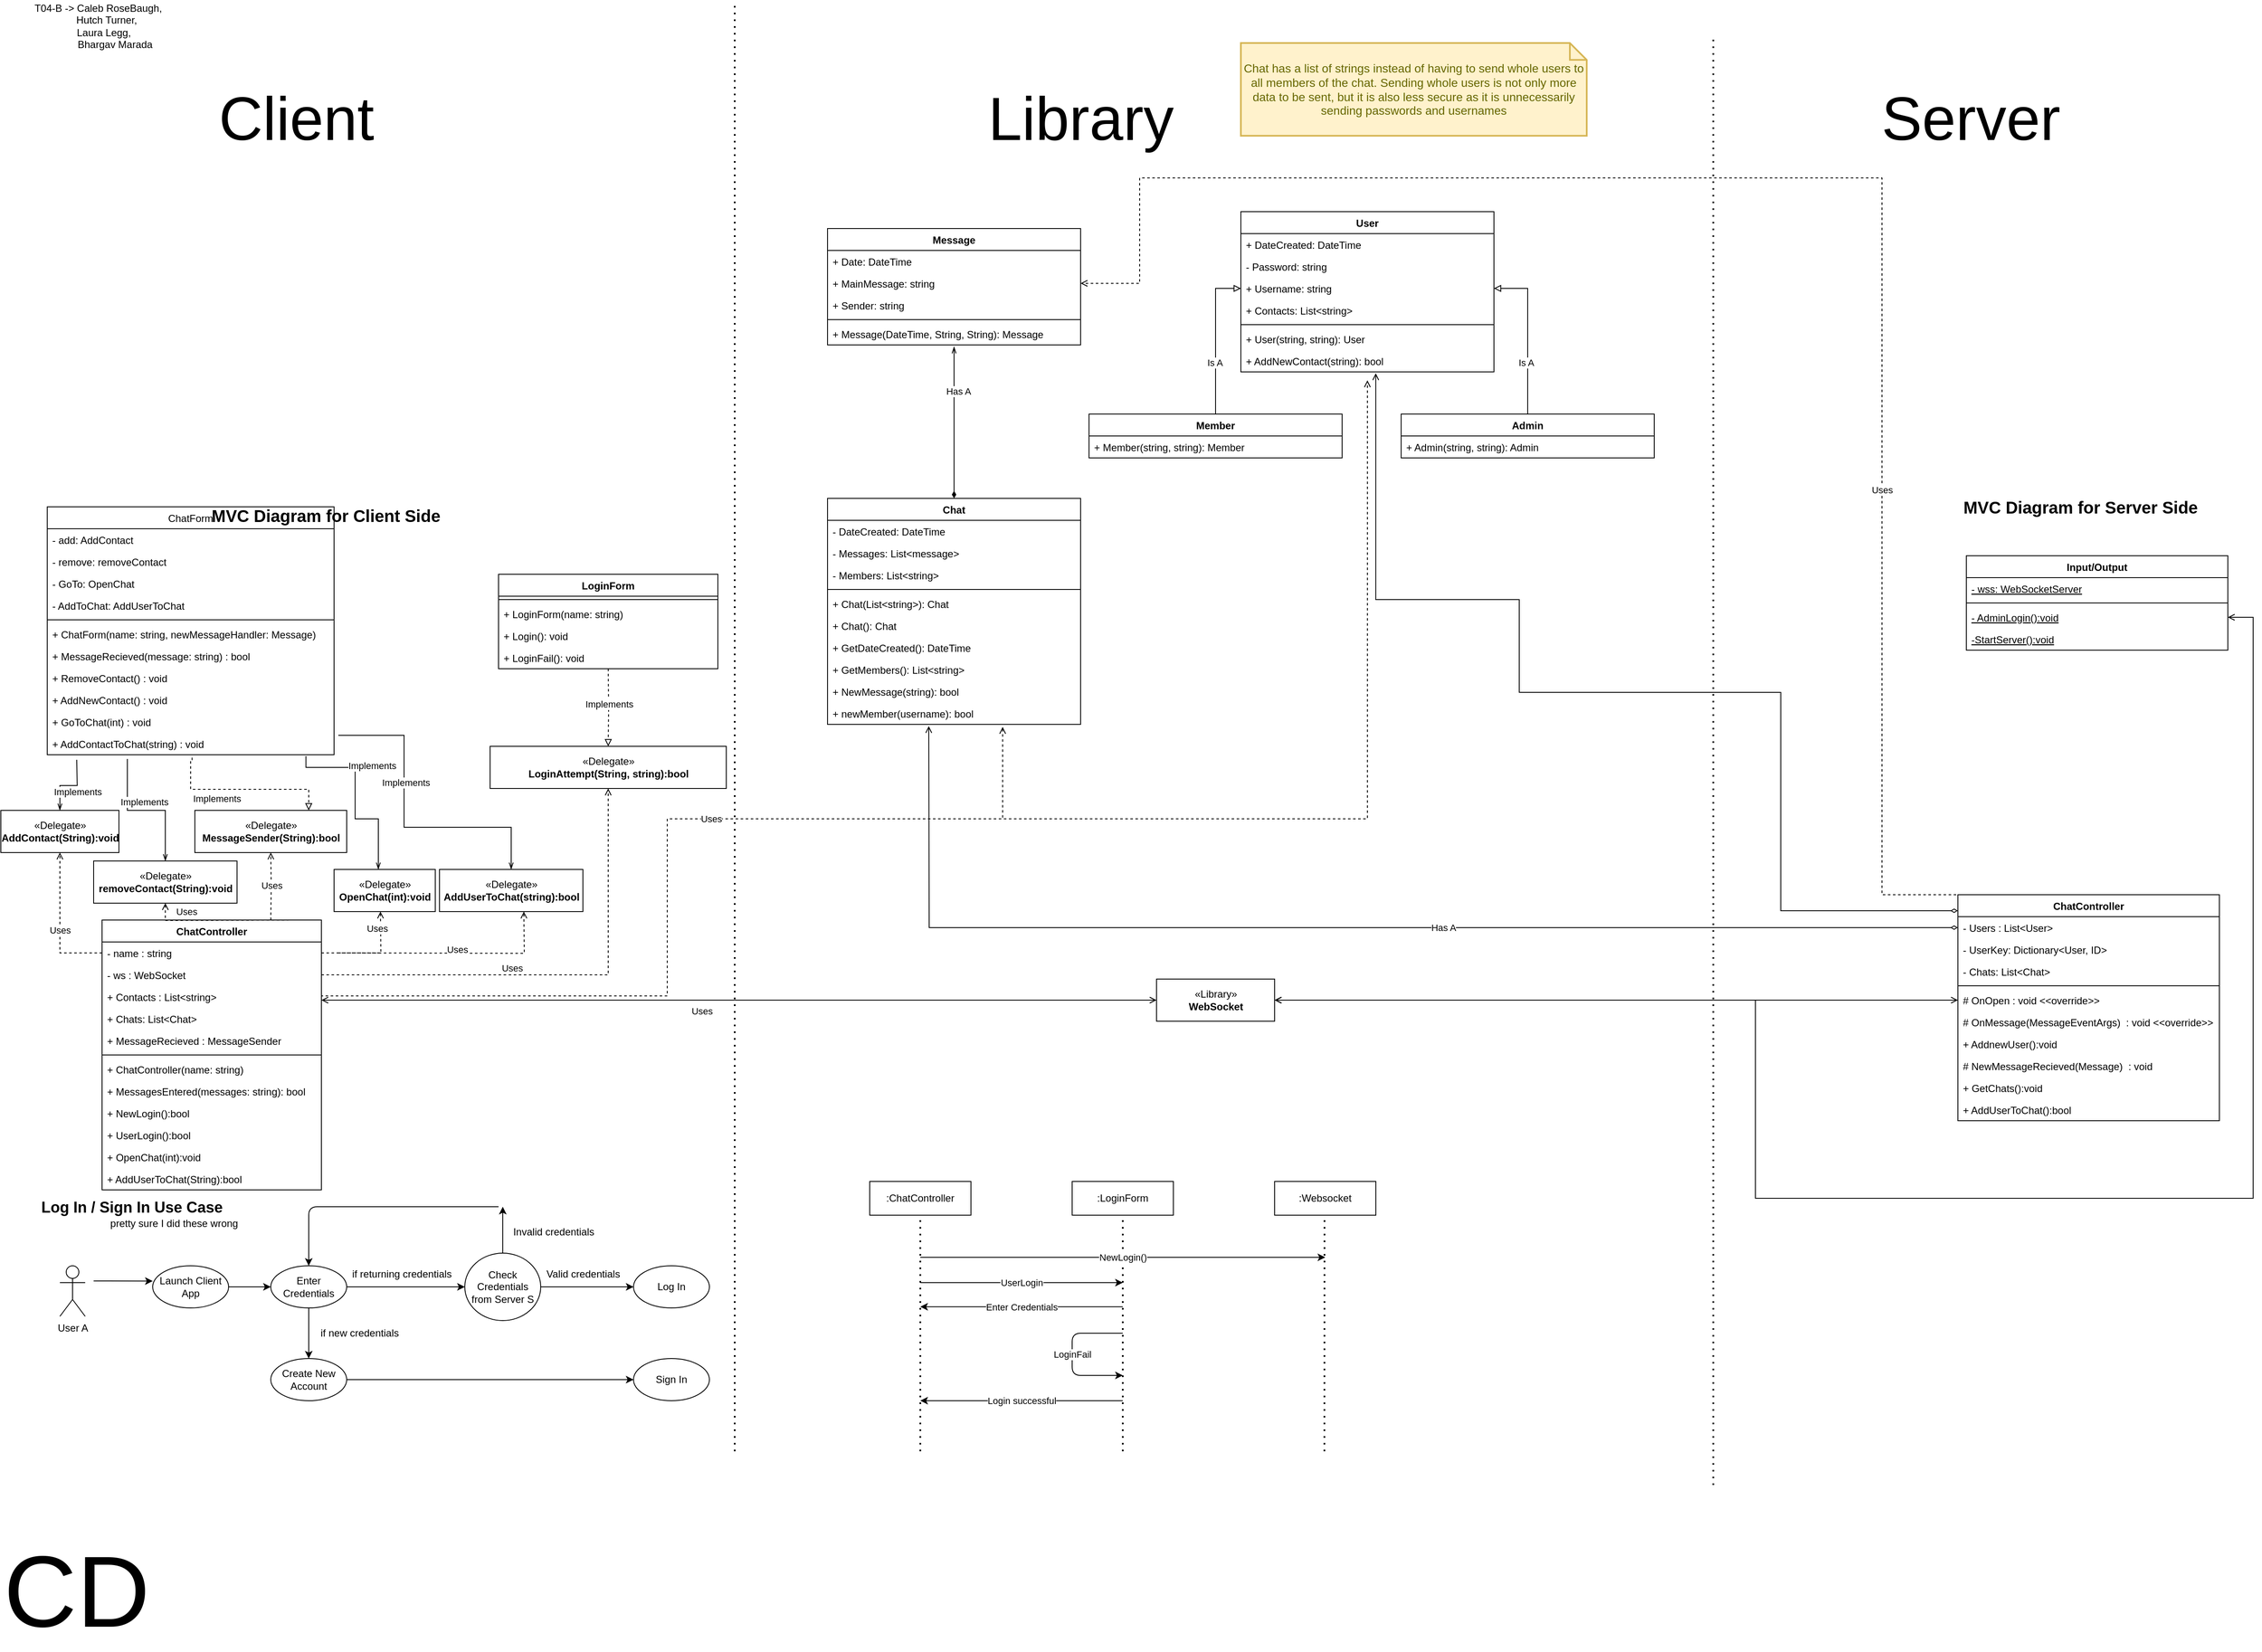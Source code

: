 <mxfile version="14.6.3" type="github" pages="4">
  <diagram id="cjej1amVZtIiL1pQSHvf" name="ALL parts">
    <mxGraphModel dx="1185" dy="635" grid="1" gridSize="10" guides="1" tooltips="1" connect="1" arrows="1" fold="1" page="1" pageScale="1" pageWidth="2800" pageHeight="2000" math="0" shadow="0">
      <root>
        <mxCell id="Q0GDuyQahfIBSUchTvks-0" />
        <mxCell id="Q0GDuyQahfIBSUchTvks-1" parent="Q0GDuyQahfIBSUchTvks-0" />
        <mxCell id="UDq93rwVUkaTBWhQa7RS-0" value="T04-B -&amp;gt; Caleb RoseBaugh,&lt;br&gt;&amp;nbsp; &amp;nbsp; &amp;nbsp; Hutch Turner,&lt;br&gt;&amp;nbsp; &amp;nbsp; Laura Legg,&lt;br&gt;&amp;nbsp; &amp;nbsp; &amp;nbsp; &amp;nbsp; &amp;nbsp; &amp;nbsp; Bhargav Marada&lt;br&gt;" style="text;html=1;align=center;verticalAlign=middle;resizable=0;points=[];autosize=1;strokeColor=none;" parent="Q0GDuyQahfIBSUchTvks-1" vertex="1">
          <mxGeometry x="40" y="40" width="170" height="60" as="geometry" />
        </mxCell>
        <mxCell id="5nmN92uF_jekfmkXPWef-0" value="&lt;font style=&quot;font-size: 120px&quot;&gt;CD&lt;/font&gt;" style="text;html=1;strokeColor=none;fillColor=none;align=center;verticalAlign=middle;whiteSpace=wrap;rounded=0;" parent="Q0GDuyQahfIBSUchTvks-1" vertex="1">
          <mxGeometry x="80" y="1920" width="40" height="10" as="geometry" />
        </mxCell>
        <mxCell id="eozLQNMYBbca70q0BzBk-0" style="edgeStyle=orthogonalEdgeStyle;rounded=0;orthogonalLoop=1;jettySize=auto;html=1;entryX=0.5;entryY=1;entryDx=0;entryDy=0;dashed=1;endArrow=open;endFill=0;" parent="Q0GDuyQahfIBSUchTvks-1" target="eozLQNMYBbca70q0BzBk-17" edge="1">
          <mxGeometry relative="1" as="geometry">
            <mxPoint x="330" y="1130" as="sourcePoint" />
          </mxGeometry>
        </mxCell>
        <mxCell id="eozLQNMYBbca70q0BzBk-1" value="Uses" style="edgeLabel;html=1;align=center;verticalAlign=middle;resizable=0;points=[];" parent="eozLQNMYBbca70q0BzBk-0" vertex="1" connectable="0">
          <mxGeometry x="-0.19" y="-1" relative="1" as="geometry">
            <mxPoint x="-1" y="-9" as="offset" />
          </mxGeometry>
        </mxCell>
        <mxCell id="eozLQNMYBbca70q0BzBk-2" style="edgeStyle=orthogonalEdgeStyle;rounded=0;orthogonalLoop=1;jettySize=auto;html=1;endArrow=open;endFill=0;entryX=0;entryY=0.5;entryDx=0;entryDy=0;startArrow=open;startFill=0;" parent="Q0GDuyQahfIBSUchTvks-1" source="eozLQNMYBbca70q0BzBk-4" target="eozLQNMYBbca70q0BzBk-18" edge="1">
          <mxGeometry relative="1" as="geometry">
            <mxPoint x="570" y="1225" as="targetPoint" />
            <Array as="points">
              <mxPoint x="1330" y="1225" />
              <mxPoint x="1330" y="1225" />
            </Array>
          </mxGeometry>
        </mxCell>
        <mxCell id="eozLQNMYBbca70q0BzBk-4" value="ChatController" style="swimlane;fontStyle=1;align=center;verticalAlign=top;childLayout=stackLayout;horizontal=1;startSize=26;horizontalStack=0;resizeParent=1;resizeParentMax=0;resizeLast=0;collapsible=1;marginBottom=0;" parent="Q0GDuyQahfIBSUchTvks-1" vertex="1">
          <mxGeometry x="130" y="1130" width="260" height="320" as="geometry" />
        </mxCell>
        <mxCell id="eozLQNMYBbca70q0BzBk-5" value="- name : string" style="text;strokeColor=none;fillColor=none;align=left;verticalAlign=top;spacingLeft=4;spacingRight=4;overflow=hidden;rotatable=0;points=[[0,0.5],[1,0.5]];portConstraint=eastwest;" parent="eozLQNMYBbca70q0BzBk-4" vertex="1">
          <mxGeometry y="26" width="260" height="26" as="geometry" />
        </mxCell>
        <mxCell id="eozLQNMYBbca70q0BzBk-6" value="- ws : WebSocket" style="text;strokeColor=none;fillColor=none;align=left;verticalAlign=top;spacingLeft=4;spacingRight=4;overflow=hidden;rotatable=0;points=[[0,0.5],[1,0.5]];portConstraint=eastwest;" parent="eozLQNMYBbca70q0BzBk-4" vertex="1">
          <mxGeometry y="52" width="260" height="26" as="geometry" />
        </mxCell>
        <mxCell id="eozLQNMYBbca70q0BzBk-7" value="+ Contacts : List&lt;string&gt;" style="text;strokeColor=none;fillColor=none;align=left;verticalAlign=top;spacingLeft=4;spacingRight=4;overflow=hidden;rotatable=0;points=[[0,0.5],[1,0.5]];portConstraint=eastwest;" parent="eozLQNMYBbca70q0BzBk-4" vertex="1">
          <mxGeometry y="78" width="260" height="26" as="geometry" />
        </mxCell>
        <mxCell id="Xf2kcutXMbMdljYPR8I8-35" value="+ Chats: List&lt;Chat&gt;" style="text;strokeColor=none;fillColor=none;align=left;verticalAlign=top;spacingLeft=4;spacingRight=4;overflow=hidden;rotatable=0;points=[[0,0.5],[1,0.5]];portConstraint=eastwest;" vertex="1" parent="eozLQNMYBbca70q0BzBk-4">
          <mxGeometry y="104" width="260" height="26" as="geometry" />
        </mxCell>
        <mxCell id="Xf2kcutXMbMdljYPR8I8-13" value="+ MessageRecieved : MessageSender" style="text;strokeColor=none;fillColor=none;align=left;verticalAlign=top;spacingLeft=4;spacingRight=4;overflow=hidden;rotatable=0;points=[[0,0.5],[1,0.5]];portConstraint=eastwest;" vertex="1" parent="eozLQNMYBbca70q0BzBk-4">
          <mxGeometry y="130" width="260" height="26" as="geometry" />
        </mxCell>
        <mxCell id="eozLQNMYBbca70q0BzBk-8" value="" style="line;strokeWidth=1;fillColor=none;align=left;verticalAlign=middle;spacingTop=-1;spacingLeft=3;spacingRight=3;rotatable=0;labelPosition=right;points=[];portConstraint=eastwest;" parent="eozLQNMYBbca70q0BzBk-4" vertex="1">
          <mxGeometry y="156" width="260" height="8" as="geometry" />
        </mxCell>
        <mxCell id="eozLQNMYBbca70q0BzBk-9" value="+ ChatController(name: string)" style="text;strokeColor=none;fillColor=none;align=left;verticalAlign=top;spacingLeft=4;spacingRight=4;overflow=hidden;rotatable=0;points=[[0,0.5],[1,0.5]];portConstraint=eastwest;" parent="eozLQNMYBbca70q0BzBk-4" vertex="1">
          <mxGeometry y="164" width="260" height="26" as="geometry" />
        </mxCell>
        <mxCell id="eozLQNMYBbca70q0BzBk-10" value="+ MessagesEntered(messages: string): bool" style="text;strokeColor=none;fillColor=none;align=left;verticalAlign=top;spacingLeft=4;spacingRight=4;overflow=hidden;rotatable=0;points=[[0,0.5],[1,0.5]];portConstraint=eastwest;" parent="eozLQNMYBbca70q0BzBk-4" vertex="1">
          <mxGeometry y="190" width="260" height="26" as="geometry" />
        </mxCell>
        <mxCell id="Tm94xZzZIZTdlGL-Id3z-19" value="+ NewLogin():bool " style="text;strokeColor=none;fillColor=none;align=left;verticalAlign=top;spacingLeft=4;spacingRight=4;overflow=hidden;rotatable=0;points=[[0,0.5],[1,0.5]];portConstraint=eastwest;" parent="eozLQNMYBbca70q0BzBk-4" vertex="1">
          <mxGeometry y="216" width="260" height="26" as="geometry" />
        </mxCell>
        <mxCell id="Xf2kcutXMbMdljYPR8I8-18" value="+ UserLogin():bool " style="text;strokeColor=none;fillColor=none;align=left;verticalAlign=top;spacingLeft=4;spacingRight=4;overflow=hidden;rotatable=0;points=[[0,0.5],[1,0.5]];portConstraint=eastwest;" vertex="1" parent="eozLQNMYBbca70q0BzBk-4">
          <mxGeometry y="242" width="260" height="26" as="geometry" />
        </mxCell>
        <mxCell id="eozLQNMYBbca70q0BzBk-11" value="+ OpenChat(int):void " style="text;strokeColor=none;fillColor=none;align=left;verticalAlign=top;spacingLeft=4;spacingRight=4;overflow=hidden;rotatable=0;points=[[0,0.5],[1,0.5]];portConstraint=eastwest;" parent="eozLQNMYBbca70q0BzBk-4" vertex="1">
          <mxGeometry y="268" width="260" height="26" as="geometry" />
        </mxCell>
        <mxCell id="Xf2kcutXMbMdljYPR8I8-32" value="+ AddUserToChat(String):bool" style="text;strokeColor=none;fillColor=none;align=left;verticalAlign=top;spacingLeft=4;spacingRight=4;overflow=hidden;rotatable=0;points=[[0,0.5],[1,0.5]];portConstraint=eastwest;" vertex="1" parent="eozLQNMYBbca70q0BzBk-4">
          <mxGeometry y="294" width="260" height="26" as="geometry" />
        </mxCell>
        <mxCell id="eozLQNMYBbca70q0BzBk-12" style="edgeStyle=orthogonalEdgeStyle;rounded=0;orthogonalLoop=1;jettySize=auto;html=1;dashed=1;endArrow=block;endFill=0;exitX=0.505;exitY=1.128;exitDx=0;exitDy=0;exitPerimeter=0;" parent="Q0GDuyQahfIBSUchTvks-1" source="Xf2kcutXMbMdljYPR8I8-0" target="eozLQNMYBbca70q0BzBk-17" edge="1">
          <mxGeometry relative="1" as="geometry">
            <Array as="points">
              <mxPoint x="237" y="940" />
              <mxPoint x="235" y="940" />
              <mxPoint x="235" y="975" />
              <mxPoint x="375" y="975" />
            </Array>
          </mxGeometry>
        </mxCell>
        <mxCell id="eozLQNMYBbca70q0BzBk-13" value="Implements" style="edgeLabel;html=1;align=center;verticalAlign=middle;resizable=0;points=[];" parent="eozLQNMYBbca70q0BzBk-12" vertex="1" connectable="0">
          <mxGeometry x="-0.318" y="-1" relative="1" as="geometry">
            <mxPoint x="1" y="10" as="offset" />
          </mxGeometry>
        </mxCell>
        <mxCell id="eozLQNMYBbca70q0BzBk-14" value="ChatForm" style="swimlane;fontStyle=0;childLayout=stackLayout;horizontal=1;startSize=26;fillColor=none;horizontalStack=0;resizeParent=1;resizeParentMax=0;resizeLast=0;collapsible=1;marginBottom=0;" parent="Q0GDuyQahfIBSUchTvks-1" vertex="1">
          <mxGeometry x="65" y="640" width="340" height="294" as="geometry" />
        </mxCell>
        <mxCell id="Xf2kcutXMbMdljYPR8I8-16" value="- add: AddContact" style="text;strokeColor=none;fillColor=none;align=left;verticalAlign=top;spacingLeft=4;spacingRight=4;overflow=hidden;rotatable=0;points=[[0,0.5],[1,0.5]];portConstraint=eastwest;" vertex="1" parent="eozLQNMYBbca70q0BzBk-14">
          <mxGeometry y="26" width="340" height="26" as="geometry" />
        </mxCell>
        <mxCell id="Xf2kcutXMbMdljYPR8I8-25" value="- remove: removeContact" style="text;strokeColor=none;fillColor=none;align=left;verticalAlign=top;spacingLeft=4;spacingRight=4;overflow=hidden;rotatable=0;points=[[0,0.5],[1,0.5]];portConstraint=eastwest;" vertex="1" parent="eozLQNMYBbca70q0BzBk-14">
          <mxGeometry y="52" width="340" height="26" as="geometry" />
        </mxCell>
        <mxCell id="Xf2kcutXMbMdljYPR8I8-26" value="- GoTo: OpenChat" style="text;strokeColor=none;fillColor=none;align=left;verticalAlign=top;spacingLeft=4;spacingRight=4;overflow=hidden;rotatable=0;points=[[0,0.5],[1,0.5]];portConstraint=eastwest;" vertex="1" parent="eozLQNMYBbca70q0BzBk-14">
          <mxGeometry y="78" width="340" height="26" as="geometry" />
        </mxCell>
        <mxCell id="Xf2kcutXMbMdljYPR8I8-15" value="- AddToChat: AddUserToChat" style="text;strokeColor=none;fillColor=none;align=left;verticalAlign=top;spacingLeft=4;spacingRight=4;overflow=hidden;rotatable=0;points=[[0,0.5],[1,0.5]];portConstraint=eastwest;" vertex="1" parent="eozLQNMYBbca70q0BzBk-14">
          <mxGeometry y="104" width="340" height="26" as="geometry" />
        </mxCell>
        <mxCell id="Xf2kcutXMbMdljYPR8I8-14" value="" style="line;strokeWidth=1;fillColor=none;align=left;verticalAlign=middle;spacingTop=-1;spacingLeft=3;spacingRight=3;rotatable=0;labelPosition=right;points=[];portConstraint=eastwest;" vertex="1" parent="eozLQNMYBbca70q0BzBk-14">
          <mxGeometry y="130" width="340" height="8" as="geometry" />
        </mxCell>
        <mxCell id="eozLQNMYBbca70q0BzBk-15" value="+ ChatForm(name: string, newMessageHandler: Message)" style="text;strokeColor=none;fillColor=none;align=left;verticalAlign=top;spacingLeft=4;spacingRight=4;overflow=hidden;rotatable=0;points=[[0,0.5],[1,0.5]];portConstraint=eastwest;" parent="eozLQNMYBbca70q0BzBk-14" vertex="1">
          <mxGeometry y="138" width="340" height="26" as="geometry" />
        </mxCell>
        <mxCell id="eozLQNMYBbca70q0BzBk-16" value="+ MessageRecieved(message: string) : bool" style="text;strokeColor=none;fillColor=none;align=left;verticalAlign=top;spacingLeft=4;spacingRight=4;overflow=hidden;rotatable=0;points=[[0,0.5],[1,0.5]];portConstraint=eastwest;" parent="eozLQNMYBbca70q0BzBk-14" vertex="1">
          <mxGeometry y="164" width="340" height="26" as="geometry" />
        </mxCell>
        <mxCell id="Xf2kcutXMbMdljYPR8I8-17" value="+ RemoveContact() : void" style="text;strokeColor=none;fillColor=none;align=left;verticalAlign=top;spacingLeft=4;spacingRight=4;overflow=hidden;rotatable=0;points=[[0,0.5],[1,0.5]];portConstraint=eastwest;" vertex="1" parent="eozLQNMYBbca70q0BzBk-14">
          <mxGeometry y="190" width="340" height="26" as="geometry" />
        </mxCell>
        <mxCell id="Xf2kcutXMbMdljYPR8I8-1" value="+ AddNewContact() : void" style="text;strokeColor=none;fillColor=none;align=left;verticalAlign=top;spacingLeft=4;spacingRight=4;overflow=hidden;rotatable=0;points=[[0,0.5],[1,0.5]];portConstraint=eastwest;" vertex="1" parent="eozLQNMYBbca70q0BzBk-14">
          <mxGeometry y="216" width="340" height="26" as="geometry" />
        </mxCell>
        <mxCell id="Xf2kcutXMbMdljYPR8I8-19" value="+ GoToChat(int) : void" style="text;strokeColor=none;fillColor=none;align=left;verticalAlign=top;spacingLeft=4;spacingRight=4;overflow=hidden;rotatable=0;points=[[0,0.5],[1,0.5]];portConstraint=eastwest;" vertex="1" parent="eozLQNMYBbca70q0BzBk-14">
          <mxGeometry y="242" width="340" height="26" as="geometry" />
        </mxCell>
        <mxCell id="Xf2kcutXMbMdljYPR8I8-0" value="+ AddContactToChat(string) : void" style="text;strokeColor=none;fillColor=none;align=left;verticalAlign=top;spacingLeft=4;spacingRight=4;overflow=hidden;rotatable=0;points=[[0,0.5],[1,0.5]];portConstraint=eastwest;" vertex="1" parent="eozLQNMYBbca70q0BzBk-14">
          <mxGeometry y="268" width="340" height="26" as="geometry" />
        </mxCell>
        <mxCell id="eozLQNMYBbca70q0BzBk-17" value="«Delegate»&lt;br&gt;&lt;b&gt;MessageSender(String):bool&lt;/b&gt;" style="html=1;" parent="Q0GDuyQahfIBSUchTvks-1" vertex="1">
          <mxGeometry x="240" y="1000" width="180" height="50" as="geometry" />
        </mxCell>
        <mxCell id="eozLQNMYBbca70q0BzBk-18" value="«Library»&lt;br&gt;&lt;b&gt;WebSocket&lt;/b&gt;" style="html=1;" parent="Q0GDuyQahfIBSUchTvks-1" vertex="1">
          <mxGeometry x="1380" y="1200" width="140" height="50" as="geometry" />
        </mxCell>
        <mxCell id="eozLQNMYBbca70q0BzBk-19" value="&lt;font style=&quot;font-size: 20px&quot;&gt;MVC Diagram for Client Side&lt;/font&gt;" style="text;html=1;align=center;verticalAlign=middle;resizable=0;points=[];autosize=1;strokeColor=none;fontStyle=1" parent="Q0GDuyQahfIBSUchTvks-1" vertex="1">
          <mxGeometry x="250" y="640" width="290" height="20" as="geometry" />
        </mxCell>
        <mxCell id="ppnC8eKDTMyvoCilThMU-3" value="ChatController" style="swimlane;fontStyle=1;align=center;verticalAlign=top;childLayout=stackLayout;horizontal=1;startSize=26;horizontalStack=0;resizeParent=1;resizeParentMax=0;resizeLast=0;collapsible=1;marginBottom=0;" parent="Q0GDuyQahfIBSUchTvks-1" vertex="1">
          <mxGeometry x="2330" y="1100" width="310" height="268" as="geometry" />
        </mxCell>
        <mxCell id="ppnC8eKDTMyvoCilThMU-4" value="- Users : List&lt;User&gt;" style="text;strokeColor=none;fillColor=none;align=left;verticalAlign=top;spacingLeft=4;spacingRight=4;overflow=hidden;rotatable=0;points=[[0,0.5],[1,0.5]];portConstraint=eastwest;fontStyle=0" parent="ppnC8eKDTMyvoCilThMU-3" vertex="1">
          <mxGeometry y="26" width="310" height="26" as="geometry" />
        </mxCell>
        <mxCell id="BdyiNIIFdoTAuKVl8rgu-0" value="- UserKey: Dictionary&lt;User, ID&gt;" style="text;strokeColor=none;fillColor=none;align=left;verticalAlign=top;spacingLeft=4;spacingRight=4;overflow=hidden;rotatable=0;points=[[0,0.5],[1,0.5]];portConstraint=eastwest;fontStyle=0" parent="ppnC8eKDTMyvoCilThMU-3" vertex="1">
          <mxGeometry y="52" width="310" height="26" as="geometry" />
        </mxCell>
        <mxCell id="Tm94xZzZIZTdlGL-Id3z-29" value="- Chats: List&lt;Chat&gt;" style="text;strokeColor=none;fillColor=none;align=left;verticalAlign=top;spacingLeft=4;spacingRight=4;overflow=hidden;rotatable=0;points=[[0,0.5],[1,0.5]];portConstraint=eastwest;fontStyle=0" parent="ppnC8eKDTMyvoCilThMU-3" vertex="1">
          <mxGeometry y="78" width="310" height="26" as="geometry" />
        </mxCell>
        <mxCell id="ppnC8eKDTMyvoCilThMU-5" value="" style="line;strokeWidth=1;fillColor=none;align=left;verticalAlign=middle;spacingTop=-1;spacingLeft=3;spacingRight=3;rotatable=0;labelPosition=right;points=[];portConstraint=eastwest;" parent="ppnC8eKDTMyvoCilThMU-3" vertex="1">
          <mxGeometry y="104" width="310" height="8" as="geometry" />
        </mxCell>
        <mxCell id="ppnC8eKDTMyvoCilThMU-6" value="# OnOpen : void &lt;&lt;override&gt;&gt;" style="text;strokeColor=none;fillColor=none;align=left;verticalAlign=top;spacingLeft=4;spacingRight=4;overflow=hidden;rotatable=0;points=[[0,0.5],[1,0.5]];portConstraint=eastwest;" parent="ppnC8eKDTMyvoCilThMU-3" vertex="1">
          <mxGeometry y="112" width="310" height="26" as="geometry" />
        </mxCell>
        <mxCell id="BdyiNIIFdoTAuKVl8rgu-3" value="# OnMessage(MessageEventArgs)  : void &lt;&lt;override&gt;&gt;" style="text;strokeColor=none;fillColor=none;align=left;verticalAlign=top;spacingLeft=4;spacingRight=4;overflow=hidden;rotatable=0;points=[[0,0.5],[1,0.5]];portConstraint=eastwest;" parent="ppnC8eKDTMyvoCilThMU-3" vertex="1">
          <mxGeometry y="138" width="310" height="26" as="geometry" />
        </mxCell>
        <mxCell id="BdyiNIIFdoTAuKVl8rgu-2" value="+ AddnewUser():void" style="text;strokeColor=none;fillColor=none;align=left;verticalAlign=top;spacingLeft=4;spacingRight=4;overflow=hidden;rotatable=0;points=[[0,0.5],[1,0.5]];portConstraint=eastwest;" parent="ppnC8eKDTMyvoCilThMU-3" vertex="1">
          <mxGeometry y="164" width="310" height="26" as="geometry" />
        </mxCell>
        <mxCell id="ppnC8eKDTMyvoCilThMU-7" value="# NewMessageRecieved(Message)  : void" style="text;strokeColor=none;fillColor=none;align=left;verticalAlign=top;spacingLeft=4;spacingRight=4;overflow=hidden;rotatable=0;points=[[0,0.5],[1,0.5]];portConstraint=eastwest;" parent="ppnC8eKDTMyvoCilThMU-3" vertex="1">
          <mxGeometry y="190" width="310" height="26" as="geometry" />
        </mxCell>
        <mxCell id="Xf2kcutXMbMdljYPR8I8-34" value="+ GetChats():void" style="text;strokeColor=none;fillColor=none;align=left;verticalAlign=top;spacingLeft=4;spacingRight=4;overflow=hidden;rotatable=0;points=[[0,0.5],[1,0.5]];portConstraint=eastwest;" vertex="1" parent="ppnC8eKDTMyvoCilThMU-3">
          <mxGeometry y="216" width="310" height="26" as="geometry" />
        </mxCell>
        <mxCell id="Xf2kcutXMbMdljYPR8I8-33" value="+ AddUserToChat():bool" style="text;strokeColor=none;fillColor=none;align=left;verticalAlign=top;spacingLeft=4;spacingRight=4;overflow=hidden;rotatable=0;points=[[0,0.5],[1,0.5]];portConstraint=eastwest;" vertex="1" parent="ppnC8eKDTMyvoCilThMU-3">
          <mxGeometry y="242" width="310" height="26" as="geometry" />
        </mxCell>
        <mxCell id="ppnC8eKDTMyvoCilThMU-20" value="&lt;font style=&quot;font-size: 20px&quot;&gt;MVC Diagram for Server Side&lt;/font&gt;" style="text;html=1;align=center;verticalAlign=middle;resizable=0;points=[];autosize=1;strokeColor=none;fontStyle=1" parent="Q0GDuyQahfIBSUchTvks-1" vertex="1">
          <mxGeometry x="2330" y="630" width="290" height="20" as="geometry" />
        </mxCell>
        <mxCell id="CPX_3aVWv_EthcA4HskA-0" value="Message" style="swimlane;fontStyle=1;align=center;verticalAlign=top;childLayout=stackLayout;horizontal=1;startSize=26;horizontalStack=0;resizeParent=1;resizeParentMax=0;resizeLast=0;collapsible=1;marginBottom=0;" parent="Q0GDuyQahfIBSUchTvks-1" vertex="1">
          <mxGeometry x="990" y="310" width="300" height="138" as="geometry" />
        </mxCell>
        <mxCell id="CPX_3aVWv_EthcA4HskA-1" value="+ Date: DateTime" style="text;strokeColor=none;fillColor=none;align=left;verticalAlign=top;spacingLeft=4;spacingRight=4;overflow=hidden;rotatable=0;points=[[0,0.5],[1,0.5]];portConstraint=eastwest;" parent="CPX_3aVWv_EthcA4HskA-0" vertex="1">
          <mxGeometry y="26" width="300" height="26" as="geometry" />
        </mxCell>
        <mxCell id="CPX_3aVWv_EthcA4HskA-2" value="+ MainMessage: string" style="text;strokeColor=none;fillColor=none;align=left;verticalAlign=top;spacingLeft=4;spacingRight=4;overflow=hidden;rotatable=0;points=[[0,0.5],[1,0.5]];portConstraint=eastwest;" parent="CPX_3aVWv_EthcA4HskA-0" vertex="1">
          <mxGeometry y="52" width="300" height="26" as="geometry" />
        </mxCell>
        <mxCell id="CPX_3aVWv_EthcA4HskA-3" value="+ Sender: string" style="text;strokeColor=none;fillColor=none;align=left;verticalAlign=top;spacingLeft=4;spacingRight=4;overflow=hidden;rotatable=0;points=[[0,0.5],[1,0.5]];portConstraint=eastwest;" parent="CPX_3aVWv_EthcA4HskA-0" vertex="1">
          <mxGeometry y="78" width="300" height="26" as="geometry" />
        </mxCell>
        <mxCell id="CPX_3aVWv_EthcA4HskA-4" value="" style="line;strokeWidth=1;fillColor=none;align=left;verticalAlign=middle;spacingTop=-1;spacingLeft=3;spacingRight=3;rotatable=0;labelPosition=right;points=[];portConstraint=eastwest;" parent="CPX_3aVWv_EthcA4HskA-0" vertex="1">
          <mxGeometry y="104" width="300" height="8" as="geometry" />
        </mxCell>
        <mxCell id="CPX_3aVWv_EthcA4HskA-5" value="+ Message(DateTime, String, String): Message" style="text;strokeColor=none;fillColor=none;align=left;verticalAlign=top;spacingLeft=4;spacingRight=4;overflow=hidden;rotatable=0;points=[[0,0.5],[1,0.5]];portConstraint=eastwest;" parent="CPX_3aVWv_EthcA4HskA-0" vertex="1">
          <mxGeometry y="112" width="300" height="26" as="geometry" />
        </mxCell>
        <mxCell id="CPX_3aVWv_EthcA4HskA-6" value="User" style="swimlane;fontStyle=1;align=center;verticalAlign=top;childLayout=stackLayout;horizontal=1;startSize=26;horizontalStack=0;resizeParent=1;resizeParentMax=0;resizeLast=0;collapsible=1;marginBottom=0;" parent="Q0GDuyQahfIBSUchTvks-1" vertex="1">
          <mxGeometry x="1480" y="290" width="300" height="190" as="geometry" />
        </mxCell>
        <mxCell id="CPX_3aVWv_EthcA4HskA-7" value="+ DateCreated: DateTime" style="text;strokeColor=none;fillColor=none;align=left;verticalAlign=top;spacingLeft=4;spacingRight=4;overflow=hidden;rotatable=0;points=[[0,0.5],[1,0.5]];portConstraint=eastwest;" parent="CPX_3aVWv_EthcA4HskA-6" vertex="1">
          <mxGeometry y="26" width="300" height="26" as="geometry" />
        </mxCell>
        <mxCell id="CPX_3aVWv_EthcA4HskA-8" value="- Password: string" style="text;strokeColor=none;fillColor=none;align=left;verticalAlign=top;spacingLeft=4;spacingRight=4;overflow=hidden;rotatable=0;points=[[0,0.5],[1,0.5]];portConstraint=eastwest;" parent="CPX_3aVWv_EthcA4HskA-6" vertex="1">
          <mxGeometry y="52" width="300" height="26" as="geometry" />
        </mxCell>
        <mxCell id="CPX_3aVWv_EthcA4HskA-9" value="+ Username: string" style="text;strokeColor=none;fillColor=none;align=left;verticalAlign=top;spacingLeft=4;spacingRight=4;overflow=hidden;rotatable=0;points=[[0,0.5],[1,0.5]];portConstraint=eastwest;" parent="CPX_3aVWv_EthcA4HskA-6" vertex="1">
          <mxGeometry y="78" width="300" height="26" as="geometry" />
        </mxCell>
        <mxCell id="CPX_3aVWv_EthcA4HskA-10" value="+ Contacts: List&lt;string&gt;" style="text;strokeColor=none;fillColor=none;align=left;verticalAlign=top;spacingLeft=4;spacingRight=4;overflow=hidden;rotatable=0;points=[[0,0.5],[1,0.5]];portConstraint=eastwest;" parent="CPX_3aVWv_EthcA4HskA-6" vertex="1">
          <mxGeometry y="104" width="300" height="26" as="geometry" />
        </mxCell>
        <mxCell id="CPX_3aVWv_EthcA4HskA-11" value="" style="line;strokeWidth=1;fillColor=none;align=left;verticalAlign=middle;spacingTop=-1;spacingLeft=3;spacingRight=3;rotatable=0;labelPosition=right;points=[];portConstraint=eastwest;" parent="CPX_3aVWv_EthcA4HskA-6" vertex="1">
          <mxGeometry y="130" width="300" height="8" as="geometry" />
        </mxCell>
        <mxCell id="CPX_3aVWv_EthcA4HskA-12" value="+ User(string, string): User" style="text;strokeColor=none;fillColor=none;align=left;verticalAlign=top;spacingLeft=4;spacingRight=4;overflow=hidden;rotatable=0;points=[[0,0.5],[1,0.5]];portConstraint=eastwest;" parent="CPX_3aVWv_EthcA4HskA-6" vertex="1">
          <mxGeometry y="138" width="300" height="26" as="geometry" />
        </mxCell>
        <mxCell id="CPX_3aVWv_EthcA4HskA-13" value="+ AddNewContact(string): bool" style="text;strokeColor=none;fillColor=none;align=left;verticalAlign=top;spacingLeft=4;spacingRight=4;overflow=hidden;rotatable=0;points=[[0,0.5],[1,0.5]];portConstraint=eastwest;" parent="CPX_3aVWv_EthcA4HskA-6" vertex="1">
          <mxGeometry y="164" width="300" height="26" as="geometry" />
        </mxCell>
        <mxCell id="CPX_3aVWv_EthcA4HskA-14" style="edgeStyle=orthogonalEdgeStyle;rounded=0;orthogonalLoop=1;jettySize=auto;html=1;endArrow=openThin;endFill=0;startArrow=diamondThin;startFill=1;" parent="Q0GDuyQahfIBSUchTvks-1" source="CPX_3aVWv_EthcA4HskA-16" edge="1">
          <mxGeometry relative="1" as="geometry">
            <mxPoint x="1140" y="450" as="targetPoint" />
          </mxGeometry>
        </mxCell>
        <mxCell id="CPX_3aVWv_EthcA4HskA-15" value="Has A" style="edgeLabel;html=1;align=center;verticalAlign=middle;resizable=0;points=[];" parent="CPX_3aVWv_EthcA4HskA-14" vertex="1" connectable="0">
          <mxGeometry x="0.455" y="-4" relative="1" as="geometry">
            <mxPoint y="4" as="offset" />
          </mxGeometry>
        </mxCell>
        <mxCell id="CPX_3aVWv_EthcA4HskA-16" value="Chat" style="swimlane;fontStyle=1;align=center;verticalAlign=top;childLayout=stackLayout;horizontal=1;startSize=26;horizontalStack=0;resizeParent=1;resizeParentMax=0;resizeLast=0;collapsible=1;marginBottom=0;" parent="Q0GDuyQahfIBSUchTvks-1" vertex="1">
          <mxGeometry x="990" y="630" width="300" height="268" as="geometry" />
        </mxCell>
        <mxCell id="CPX_3aVWv_EthcA4HskA-17" value="- DateCreated: DateTime" style="text;strokeColor=none;fillColor=none;align=left;verticalAlign=top;spacingLeft=4;spacingRight=4;overflow=hidden;rotatable=0;points=[[0,0.5],[1,0.5]];portConstraint=eastwest;" parent="CPX_3aVWv_EthcA4HskA-16" vertex="1">
          <mxGeometry y="26" width="300" height="26" as="geometry" />
        </mxCell>
        <mxCell id="CPX_3aVWv_EthcA4HskA-18" value="- Messages: List&lt;message&gt;" style="text;strokeColor=none;fillColor=none;align=left;verticalAlign=top;spacingLeft=4;spacingRight=4;overflow=hidden;rotatable=0;points=[[0,0.5],[1,0.5]];portConstraint=eastwest;" parent="CPX_3aVWv_EthcA4HskA-16" vertex="1">
          <mxGeometry y="52" width="300" height="26" as="geometry" />
        </mxCell>
        <mxCell id="CPX_3aVWv_EthcA4HskA-19" value="- Members: List&lt;string&gt;" style="text;strokeColor=none;fillColor=none;align=left;verticalAlign=top;spacingLeft=4;spacingRight=4;overflow=hidden;rotatable=0;points=[[0,0.5],[1,0.5]];portConstraint=eastwest;" parent="CPX_3aVWv_EthcA4HskA-16" vertex="1">
          <mxGeometry y="78" width="300" height="26" as="geometry" />
        </mxCell>
        <mxCell id="CPX_3aVWv_EthcA4HskA-20" value="" style="line;strokeWidth=1;fillColor=none;align=left;verticalAlign=middle;spacingTop=-1;spacingLeft=3;spacingRight=3;rotatable=0;labelPosition=right;points=[];portConstraint=eastwest;" parent="CPX_3aVWv_EthcA4HskA-16" vertex="1">
          <mxGeometry y="104" width="300" height="8" as="geometry" />
        </mxCell>
        <mxCell id="CPX_3aVWv_EthcA4HskA-21" value="+ Chat(List&lt;string&gt;): Chat" style="text;strokeColor=none;fillColor=none;align=left;verticalAlign=top;spacingLeft=4;spacingRight=4;overflow=hidden;rotatable=0;points=[[0,0.5],[1,0.5]];portConstraint=eastwest;" parent="CPX_3aVWv_EthcA4HskA-16" vertex="1">
          <mxGeometry y="112" width="300" height="26" as="geometry" />
        </mxCell>
        <mxCell id="CPX_3aVWv_EthcA4HskA-22" value="+ Chat(): Chat" style="text;strokeColor=none;fillColor=none;align=left;verticalAlign=top;spacingLeft=4;spacingRight=4;overflow=hidden;rotatable=0;points=[[0,0.5],[1,0.5]];portConstraint=eastwest;" parent="CPX_3aVWv_EthcA4HskA-16" vertex="1">
          <mxGeometry y="138" width="300" height="26" as="geometry" />
        </mxCell>
        <mxCell id="CPX_3aVWv_EthcA4HskA-23" value="+ GetDateCreated(): DateTime" style="text;strokeColor=none;fillColor=none;align=left;verticalAlign=top;spacingLeft=4;spacingRight=4;overflow=hidden;rotatable=0;points=[[0,0.5],[1,0.5]];portConstraint=eastwest;" parent="CPX_3aVWv_EthcA4HskA-16" vertex="1">
          <mxGeometry y="164" width="300" height="26" as="geometry" />
        </mxCell>
        <mxCell id="CPX_3aVWv_EthcA4HskA-24" value="+ GetMembers(): List&lt;string&gt;" style="text;strokeColor=none;fillColor=none;align=left;verticalAlign=top;spacingLeft=4;spacingRight=4;overflow=hidden;rotatable=0;points=[[0,0.5],[1,0.5]];portConstraint=eastwest;" parent="CPX_3aVWv_EthcA4HskA-16" vertex="1">
          <mxGeometry y="190" width="300" height="26" as="geometry" />
        </mxCell>
        <mxCell id="CPX_3aVWv_EthcA4HskA-26" value="+ NewMessage(string): bool" style="text;strokeColor=none;fillColor=none;align=left;verticalAlign=top;spacingLeft=4;spacingRight=4;overflow=hidden;rotatable=0;points=[[0,0.5],[1,0.5]];portConstraint=eastwest;" parent="CPX_3aVWv_EthcA4HskA-16" vertex="1">
          <mxGeometry y="216" width="300" height="26" as="geometry" />
        </mxCell>
        <mxCell id="CPX_3aVWv_EthcA4HskA-27" value="+ newMember(username): bool" style="text;strokeColor=none;fillColor=none;align=left;verticalAlign=top;spacingLeft=4;spacingRight=4;overflow=hidden;rotatable=0;points=[[0,0.5],[1,0.5]];portConstraint=eastwest;" parent="CPX_3aVWv_EthcA4HskA-16" vertex="1">
          <mxGeometry y="242" width="300" height="26" as="geometry" />
        </mxCell>
        <mxCell id="CPX_3aVWv_EthcA4HskA-28" value="Chat has a list of strings instead of having to send whole users to all members of the chat. Sending whole users is not only more data to be sent, but it is also less secure as it is unnecessarily sending passwords and usernames" style="shape=note;strokeWidth=2;fontSize=14;size=20;whiteSpace=wrap;html=1;fillColor=#fff2cc;strokeColor=#d6b656;fontColor=#666600;" parent="Q0GDuyQahfIBSUchTvks-1" vertex="1">
          <mxGeometry x="1480" y="90" width="410" height="110" as="geometry" />
        </mxCell>
        <mxCell id="CPX_3aVWv_EthcA4HskA-30" style="edgeStyle=orthogonalEdgeStyle;rounded=0;orthogonalLoop=1;jettySize=auto;html=1;entryX=1;entryY=0.5;entryDx=0;entryDy=0;endArrow=block;endFill=0;" parent="Q0GDuyQahfIBSUchTvks-1" source="CPX_3aVWv_EthcA4HskA-31" target="CPX_3aVWv_EthcA4HskA-9" edge="1">
          <mxGeometry relative="1" as="geometry" />
        </mxCell>
        <mxCell id="Tm94xZzZIZTdlGL-Id3z-3" value="Is A" style="edgeLabel;html=1;align=center;verticalAlign=middle;resizable=0;points=[];" parent="CPX_3aVWv_EthcA4HskA-30" vertex="1" connectable="0">
          <mxGeometry x="-0.351" y="2" relative="1" as="geometry">
            <mxPoint as="offset" />
          </mxGeometry>
        </mxCell>
        <mxCell id="CPX_3aVWv_EthcA4HskA-31" value="Admin" style="swimlane;fontStyle=1;align=center;verticalAlign=top;childLayout=stackLayout;horizontal=1;startSize=26;horizontalStack=0;resizeParent=1;resizeParentMax=0;resizeLast=0;collapsible=1;marginBottom=0;" parent="Q0GDuyQahfIBSUchTvks-1" vertex="1">
          <mxGeometry x="1670" y="530" width="300" height="52" as="geometry" />
        </mxCell>
        <mxCell id="CPX_3aVWv_EthcA4HskA-34" value="+ Admin(string, string): Admin" style="text;strokeColor=none;fillColor=none;align=left;verticalAlign=top;spacingLeft=4;spacingRight=4;overflow=hidden;rotatable=0;points=[[0,0.5],[1,0.5]];portConstraint=eastwest;" parent="CPX_3aVWv_EthcA4HskA-31" vertex="1">
          <mxGeometry y="26" width="300" height="26" as="geometry" />
        </mxCell>
        <mxCell id="CPX_3aVWv_EthcA4HskA-35" style="edgeStyle=orthogonalEdgeStyle;rounded=0;orthogonalLoop=1;jettySize=auto;html=1;entryX=0;entryY=0.5;entryDx=0;entryDy=0;endArrow=block;endFill=0;" parent="Q0GDuyQahfIBSUchTvks-1" source="CPX_3aVWv_EthcA4HskA-36" target="CPX_3aVWv_EthcA4HskA-9" edge="1">
          <mxGeometry relative="1" as="geometry" />
        </mxCell>
        <mxCell id="Tm94xZzZIZTdlGL-Id3z-2" value="Is A" style="edgeLabel;html=1;align=center;verticalAlign=middle;resizable=0;points=[];" parent="CPX_3aVWv_EthcA4HskA-35" vertex="1" connectable="0">
          <mxGeometry x="-0.315" y="1" relative="1" as="geometry">
            <mxPoint as="offset" />
          </mxGeometry>
        </mxCell>
        <mxCell id="CPX_3aVWv_EthcA4HskA-36" value="Member" style="swimlane;fontStyle=1;align=center;verticalAlign=top;childLayout=stackLayout;horizontal=1;startSize=26;horizontalStack=0;resizeParent=1;resizeParentMax=0;resizeLast=0;collapsible=1;marginBottom=0;" parent="Q0GDuyQahfIBSUchTvks-1" vertex="1">
          <mxGeometry x="1300" y="530" width="300" height="52" as="geometry" />
        </mxCell>
        <mxCell id="CPX_3aVWv_EthcA4HskA-39" value="+ Member(string, string): Member" style="text;strokeColor=none;fillColor=none;align=left;verticalAlign=top;spacingLeft=4;spacingRight=4;overflow=hidden;rotatable=0;points=[[0,0.5],[1,0.5]];portConstraint=eastwest;" parent="CPX_3aVWv_EthcA4HskA-36" vertex="1">
          <mxGeometry y="26" width="300" height="26" as="geometry" />
        </mxCell>
        <mxCell id="P1FUfVl3tgxhntDgeiWN-0" value="&lt;font style=&quot;font-size: 72px&quot;&gt;Library&lt;/font&gt;" style="text;html=1;align=center;verticalAlign=middle;resizable=0;points=[];autosize=1;strokeColor=none;" parent="Q0GDuyQahfIBSUchTvks-1" vertex="1">
          <mxGeometry x="1170" y="160" width="240" height="40" as="geometry" />
        </mxCell>
        <mxCell id="P1FUfVl3tgxhntDgeiWN-1" value="&lt;font style=&quot;font-size: 72px&quot;&gt;Client&lt;/font&gt;" style="text;html=1;align=center;verticalAlign=middle;resizable=0;points=[];autosize=1;strokeColor=none;" parent="Q0GDuyQahfIBSUchTvks-1" vertex="1">
          <mxGeometry x="260" y="160" width="200" height="40" as="geometry" />
        </mxCell>
        <mxCell id="P1FUfVl3tgxhntDgeiWN-2" value="&lt;font style=&quot;font-size: 72px&quot;&gt;Server&lt;/font&gt;" style="text;html=1;align=center;verticalAlign=middle;resizable=0;points=[];autosize=1;strokeColor=none;" parent="Q0GDuyQahfIBSUchTvks-1" vertex="1">
          <mxGeometry x="2230" y="160" width="230" height="40" as="geometry" />
        </mxCell>
        <mxCell id="5S5GhIRqENu9MFagoBwT-0" value="Input/Output" style="swimlane;fontStyle=1;align=center;verticalAlign=top;childLayout=stackLayout;horizontal=1;startSize=26;horizontalStack=0;resizeParent=1;resizeParentMax=0;resizeLast=0;collapsible=1;marginBottom=0;" parent="Q0GDuyQahfIBSUchTvks-1" vertex="1">
          <mxGeometry x="2340" y="698" width="310" height="112" as="geometry" />
        </mxCell>
        <mxCell id="5S5GhIRqENu9MFagoBwT-1" value="- wss: WebSocketServer" style="text;strokeColor=none;fillColor=none;align=left;verticalAlign=top;spacingLeft=4;spacingRight=4;overflow=hidden;rotatable=0;points=[[0,0.5],[1,0.5]];portConstraint=eastwest;fontStyle=4" parent="5S5GhIRqENu9MFagoBwT-0" vertex="1">
          <mxGeometry y="26" width="310" height="26" as="geometry" />
        </mxCell>
        <mxCell id="5S5GhIRqENu9MFagoBwT-2" value="" style="line;strokeWidth=1;fillColor=none;align=left;verticalAlign=middle;spacingTop=-1;spacingLeft=3;spacingRight=3;rotatable=0;labelPosition=right;points=[];portConstraint=eastwest;" parent="5S5GhIRqENu9MFagoBwT-0" vertex="1">
          <mxGeometry y="52" width="310" height="8" as="geometry" />
        </mxCell>
        <mxCell id="5S5GhIRqENu9MFagoBwT-3" value="- AdminLogin():void" style="text;strokeColor=none;fillColor=none;align=left;verticalAlign=top;spacingLeft=4;spacingRight=4;overflow=hidden;rotatable=0;points=[[0,0.5],[1,0.5]];portConstraint=eastwest;fontStyle=4" parent="5S5GhIRqENu9MFagoBwT-0" vertex="1">
          <mxGeometry y="60" width="310" height="26" as="geometry" />
        </mxCell>
        <mxCell id="5S5GhIRqENu9MFagoBwT-4" value="-StartServer():void" style="text;strokeColor=none;fillColor=none;align=left;verticalAlign=top;spacingLeft=4;spacingRight=4;overflow=hidden;rotatable=0;points=[[0,0.5],[1,0.5]];portConstraint=eastwest;fontStyle=4" parent="5S5GhIRqENu9MFagoBwT-0" vertex="1">
          <mxGeometry y="86" width="310" height="26" as="geometry" />
        </mxCell>
        <mxCell id="5S5GhIRqENu9MFagoBwT-7" style="edgeStyle=orthogonalEdgeStyle;rounded=0;orthogonalLoop=1;jettySize=auto;html=1;endArrow=open;endFill=0;entryX=1;entryY=0.5;entryDx=0;entryDy=0;startArrow=open;startFill=0;" parent="Q0GDuyQahfIBSUchTvks-1" target="eozLQNMYBbca70q0BzBk-18" edge="1">
          <mxGeometry relative="1" as="geometry">
            <mxPoint x="2650" y="771" as="sourcePoint" />
            <mxPoint x="2119.17" y="1110" as="targetPoint" />
            <Array as="points">
              <mxPoint x="2680" y="771" />
              <mxPoint x="2680" y="1460" />
              <mxPoint x="2090" y="1460" />
              <mxPoint x="2090" y="1225" />
            </Array>
          </mxGeometry>
        </mxCell>
        <mxCell id="BdyiNIIFdoTAuKVl8rgu-1" style="edgeStyle=orthogonalEdgeStyle;rounded=0;orthogonalLoop=1;jettySize=auto;html=1;endArrow=open;endFill=0;entryX=1;entryY=0.5;entryDx=0;entryDy=0;startArrow=open;startFill=0;" parent="Q0GDuyQahfIBSUchTvks-1" target="eozLQNMYBbca70q0BzBk-18" edge="1">
          <mxGeometry relative="1" as="geometry">
            <mxPoint x="2330" y="1225" as="sourcePoint" />
            <mxPoint x="1530" y="1235" as="targetPoint" />
            <Array as="points">
              <mxPoint x="2330" y="1225" />
            </Array>
          </mxGeometry>
        </mxCell>
        <mxCell id="Tm94xZzZIZTdlGL-Id3z-0" value="" style="endArrow=none;dashed=1;html=1;dashPattern=1 3;strokeWidth=2;" parent="Q0GDuyQahfIBSUchTvks-1" edge="1">
          <mxGeometry width="50" height="50" relative="1" as="geometry">
            <mxPoint x="880" y="1760" as="sourcePoint" />
            <mxPoint x="880" y="40" as="targetPoint" />
          </mxGeometry>
        </mxCell>
        <mxCell id="Tm94xZzZIZTdlGL-Id3z-1" value="" style="endArrow=none;dashed=1;html=1;dashPattern=1 3;strokeWidth=2;" parent="Q0GDuyQahfIBSUchTvks-1" edge="1">
          <mxGeometry width="50" height="50" relative="1" as="geometry">
            <mxPoint x="2040" y="1800" as="sourcePoint" />
            <mxPoint x="2040" y="80" as="targetPoint" />
          </mxGeometry>
        </mxCell>
        <mxCell id="Tm94xZzZIZTdlGL-Id3z-4" style="edgeStyle=orthogonalEdgeStyle;rounded=0;orthogonalLoop=1;jettySize=auto;html=1;endArrow=open;endFill=0;exitX=0;exitY=0.5;exitDx=0;exitDy=0;startArrow=diamondThin;startFill=0;" parent="Q0GDuyQahfIBSUchTvks-1" source="ppnC8eKDTMyvoCilThMU-4" edge="1">
          <mxGeometry relative="1" as="geometry">
            <mxPoint x="2220.0" y="1140" as="sourcePoint" />
            <mxPoint x="1110" y="900" as="targetPoint" />
          </mxGeometry>
        </mxCell>
        <mxCell id="Tm94xZzZIZTdlGL-Id3z-5" value="Has A" style="edgeLabel;html=1;align=center;verticalAlign=middle;resizable=0;points=[];" parent="Tm94xZzZIZTdlGL-Id3z-4" vertex="1" connectable="0">
          <mxGeometry x="0.455" y="-4" relative="1" as="geometry">
            <mxPoint x="451" y="4" as="offset" />
          </mxGeometry>
        </mxCell>
        <mxCell id="Tm94xZzZIZTdlGL-Id3z-6" style="edgeStyle=orthogonalEdgeStyle;rounded=0;orthogonalLoop=1;jettySize=auto;html=1;endArrow=open;endFill=0;startArrow=diamondThin;startFill=0;entryX=0.533;entryY=1.063;entryDx=0;entryDy=0;entryPerimeter=0;" parent="Q0GDuyQahfIBSUchTvks-1" target="CPX_3aVWv_EthcA4HskA-13" edge="1">
          <mxGeometry relative="1" as="geometry">
            <mxPoint x="2330" y="1119" as="sourcePoint" />
            <mxPoint x="1810" y="630" as="targetPoint" />
            <Array as="points">
              <mxPoint x="2120" y="1119" />
              <mxPoint x="2120" y="860" />
              <mxPoint x="1810" y="860" />
              <mxPoint x="1810" y="750" />
              <mxPoint x="1640" y="750" />
            </Array>
          </mxGeometry>
        </mxCell>
        <mxCell id="Tm94xZzZIZTdlGL-Id3z-8" style="edgeStyle=orthogonalEdgeStyle;rounded=0;orthogonalLoop=1;jettySize=auto;html=1;entryX=1;entryY=0.5;entryDx=0;entryDy=0;dashed=1;endArrow=open;endFill=0;" parent="Q0GDuyQahfIBSUchTvks-1" target="CPX_3aVWv_EthcA4HskA-2" edge="1">
          <mxGeometry relative="1" as="geometry">
            <mxPoint x="2340" y="1100" as="sourcePoint" />
            <mxPoint x="2340" y="1000" as="targetPoint" />
            <Array as="points">
              <mxPoint x="2240" y="1100" />
              <mxPoint x="2240" y="250" />
              <mxPoint x="1360" y="250" />
              <mxPoint x="1360" y="375" />
            </Array>
          </mxGeometry>
        </mxCell>
        <mxCell id="Tm94xZzZIZTdlGL-Id3z-9" value="Uses" style="edgeLabel;html=1;align=center;verticalAlign=middle;resizable=0;points=[];" parent="Tm94xZzZIZTdlGL-Id3z-8" vertex="1" connectable="0">
          <mxGeometry x="-0.19" y="-1" relative="1" as="geometry">
            <mxPoint x="-1" y="240" as="offset" />
          </mxGeometry>
        </mxCell>
        <mxCell id="Tm94xZzZIZTdlGL-Id3z-10" value="LoginForm" style="swimlane;fontStyle=1;align=center;verticalAlign=top;childLayout=stackLayout;horizontal=1;startSize=26;horizontalStack=0;resizeParent=1;resizeParentMax=0;resizeLast=0;collapsible=1;marginBottom=0;" parent="Q0GDuyQahfIBSUchTvks-1" vertex="1">
          <mxGeometry x="600" y="720" width="260" height="112" as="geometry" />
        </mxCell>
        <mxCell id="Tm94xZzZIZTdlGL-Id3z-14" value="" style="line;strokeWidth=1;fillColor=none;align=left;verticalAlign=middle;spacingTop=-1;spacingLeft=3;spacingRight=3;rotatable=0;labelPosition=right;points=[];portConstraint=eastwest;" parent="Tm94xZzZIZTdlGL-Id3z-10" vertex="1">
          <mxGeometry y="26" width="260" height="8" as="geometry" />
        </mxCell>
        <mxCell id="Tm94xZzZIZTdlGL-Id3z-15" value="+ LoginForm(name: string)" style="text;strokeColor=none;fillColor=none;align=left;verticalAlign=top;spacingLeft=4;spacingRight=4;overflow=hidden;rotatable=0;points=[[0,0.5],[1,0.5]];portConstraint=eastwest;" parent="Tm94xZzZIZTdlGL-Id3z-10" vertex="1">
          <mxGeometry y="34" width="260" height="26" as="geometry" />
        </mxCell>
        <mxCell id="Tm94xZzZIZTdlGL-Id3z-16" value="+ Login(): void" style="text;strokeColor=none;fillColor=none;align=left;verticalAlign=top;spacingLeft=4;spacingRight=4;overflow=hidden;rotatable=0;points=[[0,0.5],[1,0.5]];portConstraint=eastwest;" parent="Tm94xZzZIZTdlGL-Id3z-10" vertex="1">
          <mxGeometry y="60" width="260" height="26" as="geometry" />
        </mxCell>
        <mxCell id="Tm94xZzZIZTdlGL-Id3z-17" value="+ LoginFail(): void" style="text;strokeColor=none;fillColor=none;align=left;verticalAlign=top;spacingLeft=4;spacingRight=4;overflow=hidden;rotatable=0;points=[[0,0.5],[1,0.5]];portConstraint=eastwest;" parent="Tm94xZzZIZTdlGL-Id3z-10" vertex="1">
          <mxGeometry y="86" width="260" height="26" as="geometry" />
        </mxCell>
        <mxCell id="Tm94xZzZIZTdlGL-Id3z-20" style="edgeStyle=orthogonalEdgeStyle;rounded=0;orthogonalLoop=1;jettySize=auto;html=1;entryX=0.5;entryY=1;entryDx=0;entryDy=0;dashed=1;endArrow=open;endFill=0;exitX=1;exitY=0.5;exitDx=0;exitDy=0;" parent="Q0GDuyQahfIBSUchTvks-1" source="eozLQNMYBbca70q0BzBk-6" target="Tm94xZzZIZTdlGL-Id3z-25" edge="1">
          <mxGeometry relative="1" as="geometry">
            <mxPoint x="640" y="1184" as="sourcePoint" />
          </mxGeometry>
        </mxCell>
        <mxCell id="Tm94xZzZIZTdlGL-Id3z-21" value="Uses" style="edgeLabel;html=1;align=center;verticalAlign=middle;resizable=0;points=[];" parent="Tm94xZzZIZTdlGL-Id3z-20" vertex="1" connectable="0">
          <mxGeometry x="-0.19" y="-1" relative="1" as="geometry">
            <mxPoint x="-1" y="-9" as="offset" />
          </mxGeometry>
        </mxCell>
        <mxCell id="Tm94xZzZIZTdlGL-Id3z-22" style="edgeStyle=orthogonalEdgeStyle;rounded=0;orthogonalLoop=1;jettySize=auto;html=1;dashed=1;endArrow=block;endFill=0;" parent="Q0GDuyQahfIBSUchTvks-1" target="Tm94xZzZIZTdlGL-Id3z-25" edge="1">
          <mxGeometry relative="1" as="geometry">
            <mxPoint x="730" y="832.0" as="sourcePoint" />
          </mxGeometry>
        </mxCell>
        <mxCell id="Tm94xZzZIZTdlGL-Id3z-23" value="Implements" style="edgeLabel;html=1;align=center;verticalAlign=middle;resizable=0;points=[];" parent="Tm94xZzZIZTdlGL-Id3z-22" vertex="1" connectable="0">
          <mxGeometry x="-0.318" y="-1" relative="1" as="geometry">
            <mxPoint x="1" y="10" as="offset" />
          </mxGeometry>
        </mxCell>
        <mxCell id="Tm94xZzZIZTdlGL-Id3z-25" value="«Delegate»&lt;br&gt;&lt;b&gt;LoginAttempt(String, string):bool&lt;/b&gt;" style="html=1;" parent="Q0GDuyQahfIBSUchTvks-1" vertex="1">
          <mxGeometry x="590" y="924" width="280" height="50" as="geometry" />
        </mxCell>
        <mxCell id="Tm94xZzZIZTdlGL-Id3z-26" style="edgeStyle=orthogonalEdgeStyle;rounded=0;orthogonalLoop=1;jettySize=auto;html=1;entryX=0.5;entryY=1.385;entryDx=0;entryDy=0;dashed=1;endArrow=open;endFill=0;entryPerimeter=0;exitX=1;exitY=0.5;exitDx=0;exitDy=0;" parent="Q0GDuyQahfIBSUchTvks-1" source="eozLQNMYBbca70q0BzBk-7" target="CPX_3aVWv_EthcA4HskA-13" edge="1">
          <mxGeometry relative="1" as="geometry">
            <mxPoint x="1170" y="1260" as="sourcePoint" />
            <mxPoint x="120" y="535.0" as="targetPoint" />
            <Array as="points">
              <mxPoint x="800" y="1220" />
              <mxPoint x="800" y="1010" />
              <mxPoint x="1630" y="1010" />
            </Array>
          </mxGeometry>
        </mxCell>
        <mxCell id="Tm94xZzZIZTdlGL-Id3z-27" value="Uses" style="edgeLabel;html=1;align=center;verticalAlign=middle;resizable=0;points=[];" parent="Tm94xZzZIZTdlGL-Id3z-26" vertex="1" connectable="0">
          <mxGeometry x="-0.19" y="-1" relative="1" as="geometry">
            <mxPoint x="-137" y="227" as="offset" />
          </mxGeometry>
        </mxCell>
        <mxCell id="Tm94xZzZIZTdlGL-Id3z-30" style="edgeStyle=orthogonalEdgeStyle;rounded=0;orthogonalLoop=1;jettySize=auto;html=1;dashed=1;endArrow=open;endFill=0;exitX=1;exitY=0.5;exitDx=0;exitDy=0;entryX=0.692;entryY=1.115;entryDx=0;entryDy=0;entryPerimeter=0;" parent="Q0GDuyQahfIBSUchTvks-1" target="CPX_3aVWv_EthcA4HskA-27" edge="1">
          <mxGeometry relative="1" as="geometry">
            <mxPoint x="390" y="1221" as="sourcePoint" />
            <mxPoint x="1290" y="920" as="targetPoint" />
            <Array as="points">
              <mxPoint x="800" y="1220" />
              <mxPoint x="800" y="1010" />
              <mxPoint x="1198" y="1010" />
            </Array>
          </mxGeometry>
        </mxCell>
        <mxCell id="Tm94xZzZIZTdlGL-Id3z-28" value="Uses" style="edgeLabel;html=1;align=center;verticalAlign=middle;resizable=0;points=[];" parent="Q0GDuyQahfIBSUchTvks-1" vertex="1" connectable="0">
          <mxGeometry x="2290" y="758" as="geometry">
            <mxPoint x="-1438" y="252" as="offset" />
          </mxGeometry>
        </mxCell>
        <mxCell id="G3o4ePHrMH9iNWToRReP-0" value="&lt;font style=&quot;font-size: 18px&quot;&gt;&lt;b&gt;Log In / Sign In Use Case&lt;/b&gt;&lt;/font&gt;" style="text;html=1;align=center;verticalAlign=middle;resizable=0;points=[];autosize=1;strokeColor=none;fontSize=20;" parent="Q0GDuyQahfIBSUchTvks-1" vertex="1">
          <mxGeometry x="50" y="1460" width="230" height="20" as="geometry" />
        </mxCell>
        <mxCell id="G3o4ePHrMH9iNWToRReP-1" value="Launch Client App" style="ellipse;whiteSpace=wrap;html=1;" parent="Q0GDuyQahfIBSUchTvks-1" vertex="1">
          <mxGeometry x="190" y="1540" width="90" height="50" as="geometry" />
        </mxCell>
        <mxCell id="G3o4ePHrMH9iNWToRReP-2" value="User A" style="shape=umlActor;verticalLabelPosition=bottom;verticalAlign=top;html=1;outlineConnect=0;" parent="Q0GDuyQahfIBSUchTvks-1" vertex="1">
          <mxGeometry x="80" y="1540" width="30" height="60" as="geometry" />
        </mxCell>
        <mxCell id="G3o4ePHrMH9iNWToRReP-3" value="" style="endArrow=classic;html=1;entryX=0;entryY=0.363;entryDx=0;entryDy=0;entryPerimeter=0;" parent="Q0GDuyQahfIBSUchTvks-1" target="G3o4ePHrMH9iNWToRReP-1" edge="1">
          <mxGeometry width="50" height="50" relative="1" as="geometry">
            <mxPoint x="120" y="1558" as="sourcePoint" />
            <mxPoint x="880" y="1500" as="targetPoint" />
          </mxGeometry>
        </mxCell>
        <mxCell id="G3o4ePHrMH9iNWToRReP-4" value="Enter Credentials" style="ellipse;whiteSpace=wrap;html=1;" parent="Q0GDuyQahfIBSUchTvks-1" vertex="1">
          <mxGeometry x="330" y="1540" width="90" height="50" as="geometry" />
        </mxCell>
        <mxCell id="G3o4ePHrMH9iNWToRReP-5" value="" style="endArrow=classic;html=1;exitX=1;exitY=0.5;exitDx=0;exitDy=0;" parent="Q0GDuyQahfIBSUchTvks-1" source="G3o4ePHrMH9iNWToRReP-1" edge="1">
          <mxGeometry width="50" height="50" relative="1" as="geometry">
            <mxPoint x="830" y="1550" as="sourcePoint" />
            <mxPoint x="330" y="1565" as="targetPoint" />
          </mxGeometry>
        </mxCell>
        <mxCell id="G3o4ePHrMH9iNWToRReP-6" value="Create New Account" style="ellipse;whiteSpace=wrap;html=1;" parent="Q0GDuyQahfIBSUchTvks-1" vertex="1">
          <mxGeometry x="330" y="1650" width="90" height="50" as="geometry" />
        </mxCell>
        <mxCell id="G3o4ePHrMH9iNWToRReP-7" value="" style="endArrow=classic;html=1;exitX=0.5;exitY=1;exitDx=0;exitDy=0;entryX=0.5;entryY=0;entryDx=0;entryDy=0;" parent="Q0GDuyQahfIBSUchTvks-1" source="G3o4ePHrMH9iNWToRReP-4" target="G3o4ePHrMH9iNWToRReP-6" edge="1">
          <mxGeometry width="50" height="50" relative="1" as="geometry">
            <mxPoint x="830" y="1540" as="sourcePoint" />
            <mxPoint x="880" y="1490" as="targetPoint" />
          </mxGeometry>
        </mxCell>
        <mxCell id="G3o4ePHrMH9iNWToRReP-8" value="if new credentials" style="text;html=1;align=center;verticalAlign=middle;resizable=0;points=[];autosize=1;strokeColor=none;" parent="Q0GDuyQahfIBSUchTvks-1" vertex="1">
          <mxGeometry x="380" y="1610" width="110" height="20" as="geometry" />
        </mxCell>
        <mxCell id="G3o4ePHrMH9iNWToRReP-9" value="" style="endArrow=classic;html=1;exitX=1;exitY=0.5;exitDx=0;exitDy=0;" parent="Q0GDuyQahfIBSUchTvks-1" source="G3o4ePHrMH9iNWToRReP-4" edge="1">
          <mxGeometry width="50" height="50" relative="1" as="geometry">
            <mxPoint x="830" y="1540" as="sourcePoint" />
            <mxPoint x="560" y="1565" as="targetPoint" />
          </mxGeometry>
        </mxCell>
        <mxCell id="G3o4ePHrMH9iNWToRReP-10" value="if returning credentials" style="text;html=1;align=center;verticalAlign=middle;resizable=0;points=[];autosize=1;strokeColor=none;" parent="Q0GDuyQahfIBSUchTvks-1" vertex="1">
          <mxGeometry x="420" y="1540" width="130" height="20" as="geometry" />
        </mxCell>
        <mxCell id="G3o4ePHrMH9iNWToRReP-11" value="Check Credentials from Server S" style="ellipse;whiteSpace=wrap;html=1;" parent="Q0GDuyQahfIBSUchTvks-1" vertex="1">
          <mxGeometry x="560" y="1525" width="90" height="80" as="geometry" />
        </mxCell>
        <mxCell id="G3o4ePHrMH9iNWToRReP-12" value="" style="endArrow=classic;html=1;exitX=1;exitY=0.5;exitDx=0;exitDy=0;entryX=0;entryY=0.5;entryDx=0;entryDy=0;" parent="Q0GDuyQahfIBSUchTvks-1" source="G3o4ePHrMH9iNWToRReP-11" target="G3o4ePHrMH9iNWToRReP-13" edge="1">
          <mxGeometry width="50" height="50" relative="1" as="geometry">
            <mxPoint x="780" y="1590" as="sourcePoint" />
            <mxPoint x="720" y="1565" as="targetPoint" />
          </mxGeometry>
        </mxCell>
        <mxCell id="G3o4ePHrMH9iNWToRReP-13" value="Log In" style="ellipse;whiteSpace=wrap;html=1;" parent="Q0GDuyQahfIBSUchTvks-1" vertex="1">
          <mxGeometry x="760" y="1540" width="90" height="50" as="geometry" />
        </mxCell>
        <mxCell id="G3o4ePHrMH9iNWToRReP-14" value="" style="endArrow=classic;html=1;exitX=0.5;exitY=0;exitDx=0;exitDy=0;" parent="Q0GDuyQahfIBSUchTvks-1" source="G3o4ePHrMH9iNWToRReP-11" edge="1">
          <mxGeometry width="50" height="50" relative="1" as="geometry">
            <mxPoint x="780" y="1590" as="sourcePoint" />
            <mxPoint x="605" y="1470" as="targetPoint" />
          </mxGeometry>
        </mxCell>
        <mxCell id="G3o4ePHrMH9iNWToRReP-15" value="Valid credentials" style="text;html=1;align=center;verticalAlign=middle;resizable=0;points=[];autosize=1;strokeColor=none;" parent="Q0GDuyQahfIBSUchTvks-1" vertex="1">
          <mxGeometry x="650" y="1540" width="100" height="20" as="geometry" />
        </mxCell>
        <mxCell id="G3o4ePHrMH9iNWToRReP-16" value="Invalid credentials" style="text;html=1;align=center;verticalAlign=middle;resizable=0;points=[];autosize=1;strokeColor=none;" parent="Q0GDuyQahfIBSUchTvks-1" vertex="1">
          <mxGeometry x="610" y="1490" width="110" height="20" as="geometry" />
        </mxCell>
        <mxCell id="G3o4ePHrMH9iNWToRReP-17" value="" style="endArrow=classic;html=1;entryX=0.5;entryY=0;entryDx=0;entryDy=0;" parent="Q0GDuyQahfIBSUchTvks-1" target="G3o4ePHrMH9iNWToRReP-4" edge="1">
          <mxGeometry width="50" height="50" relative="1" as="geometry">
            <mxPoint x="600" y="1470" as="sourcePoint" />
            <mxPoint x="370" y="1490" as="targetPoint" />
            <Array as="points">
              <mxPoint x="375" y="1470" />
            </Array>
          </mxGeometry>
        </mxCell>
        <mxCell id="G3o4ePHrMH9iNWToRReP-18" value="" style="endArrow=classic;html=1;exitX=1;exitY=0.5;exitDx=0;exitDy=0;entryX=0;entryY=0.5;entryDx=0;entryDy=0;" parent="Q0GDuyQahfIBSUchTvks-1" source="G3o4ePHrMH9iNWToRReP-6" target="G3o4ePHrMH9iNWToRReP-19" edge="1">
          <mxGeometry width="50" height="50" relative="1" as="geometry">
            <mxPoint x="780" y="1590" as="sourcePoint" />
            <mxPoint x="760" y="1670" as="targetPoint" />
            <Array as="points" />
          </mxGeometry>
        </mxCell>
        <mxCell id="G3o4ePHrMH9iNWToRReP-19" value="Sign In" style="ellipse;whiteSpace=wrap;html=1;" parent="Q0GDuyQahfIBSUchTvks-1" vertex="1">
          <mxGeometry x="760" y="1650" width="90" height="50" as="geometry" />
        </mxCell>
        <mxCell id="G3o4ePHrMH9iNWToRReP-20" value="pretty sure I did these wrong" style="text;html=1;align=center;verticalAlign=middle;resizable=0;points=[];autosize=1;strokeColor=none;" parent="Q0GDuyQahfIBSUchTvks-1" vertex="1">
          <mxGeometry x="130" y="1480" width="170" height="20" as="geometry" />
        </mxCell>
        <mxCell id="7z7X0JGcfVXJJ-zDgyoj-0" value=":LoginForm" style="rounded=0;whiteSpace=wrap;html=1;" parent="Q0GDuyQahfIBSUchTvks-1" vertex="1">
          <mxGeometry x="1280" y="1440" width="120" height="40" as="geometry" />
        </mxCell>
        <mxCell id="7z7X0JGcfVXJJ-zDgyoj-1" value=":ChatController" style="rounded=0;whiteSpace=wrap;html=1;" parent="Q0GDuyQahfIBSUchTvks-1" vertex="1">
          <mxGeometry x="1040" y="1440" width="120" height="40" as="geometry" />
        </mxCell>
        <mxCell id="7z7X0JGcfVXJJ-zDgyoj-2" value=":Websocket" style="rounded=0;whiteSpace=wrap;html=1;" parent="Q0GDuyQahfIBSUchTvks-1" vertex="1">
          <mxGeometry x="1520" y="1440" width="120" height="40" as="geometry" />
        </mxCell>
        <mxCell id="gJ9ZTQuAC04O-yO34OFd-0" value="" style="endArrow=none;dashed=1;html=1;dashPattern=1 3;strokeWidth=2;entryX=0.5;entryY=1;entryDx=0;entryDy=0;" parent="Q0GDuyQahfIBSUchTvks-1" target="7z7X0JGcfVXJJ-zDgyoj-0" edge="1">
          <mxGeometry width="50" height="50" relative="1" as="geometry">
            <mxPoint x="1340" y="1760" as="sourcePoint" />
            <mxPoint x="1140" y="1550" as="targetPoint" />
          </mxGeometry>
        </mxCell>
        <mxCell id="gJ9ZTQuAC04O-yO34OFd-1" value="" style="endArrow=none;dashed=1;html=1;dashPattern=1 3;strokeWidth=2;entryX=0.5;entryY=1;entryDx=0;entryDy=0;" parent="Q0GDuyQahfIBSUchTvks-1" target="7z7X0JGcfVXJJ-zDgyoj-1" edge="1">
          <mxGeometry width="50" height="50" relative="1" as="geometry">
            <mxPoint x="1100" y="1760" as="sourcePoint" />
            <mxPoint x="1129.29" y="1560" as="targetPoint" />
          </mxGeometry>
        </mxCell>
        <mxCell id="gJ9ZTQuAC04O-yO34OFd-2" value="" style="endArrow=none;dashed=1;html=1;dashPattern=1 3;strokeWidth=2;entryX=0.5;entryY=1;entryDx=0;entryDy=0;" parent="Q0GDuyQahfIBSUchTvks-1" edge="1">
          <mxGeometry width="50" height="50" relative="1" as="geometry">
            <mxPoint x="1579" y="1760" as="sourcePoint" />
            <mxPoint x="1579.17" y="1480" as="targetPoint" />
          </mxGeometry>
        </mxCell>
        <mxCell id="2BrjBw9JD2LC4-4d5Ht5-0" value="NewLogin()" style="endArrow=classic;html=1;" parent="Q0GDuyQahfIBSUchTvks-1" edge="1">
          <mxGeometry width="50" height="50" relative="1" as="geometry">
            <mxPoint x="1100" y="1530" as="sourcePoint" />
            <mxPoint x="1580" y="1530" as="targetPoint" />
          </mxGeometry>
        </mxCell>
        <mxCell id="lzUKIsR_GecV9BS3lwUa-0" value="UserLogin" style="endArrow=classic;html=1;" parent="Q0GDuyQahfIBSUchTvks-1" edge="1">
          <mxGeometry width="50" height="50" relative="1" as="geometry">
            <mxPoint x="1100" y="1560" as="sourcePoint" />
            <mxPoint x="1340" y="1560" as="targetPoint" />
          </mxGeometry>
        </mxCell>
        <mxCell id="kJoJoYS0M9BQZG0ypUVf-0" value="Enter Credentials" style="endArrow=classic;html=1;" parent="Q0GDuyQahfIBSUchTvks-1" edge="1">
          <mxGeometry width="50" height="50" relative="1" as="geometry">
            <mxPoint x="1340" y="1588.57" as="sourcePoint" />
            <mxPoint x="1100" y="1588.57" as="targetPoint" />
          </mxGeometry>
        </mxCell>
        <mxCell id="kJoJoYS0M9BQZG0ypUVf-1" value="LoginFail" style="endArrow=classic;html=1;" parent="Q0GDuyQahfIBSUchTvks-1" edge="1">
          <mxGeometry width="50" height="50" relative="1" as="geometry">
            <mxPoint x="1340" y="1620" as="sourcePoint" />
            <mxPoint x="1340" y="1670" as="targetPoint" />
            <Array as="points">
              <mxPoint x="1280" y="1620" />
              <mxPoint x="1280" y="1670" />
            </Array>
          </mxGeometry>
        </mxCell>
        <mxCell id="M2XboS-1ArMB4CD5yIU7-0" value="Login successful" style="endArrow=classic;html=1;" parent="Q0GDuyQahfIBSUchTvks-1" edge="1">
          <mxGeometry width="50" height="50" relative="1" as="geometry">
            <mxPoint x="1340" y="1700" as="sourcePoint" />
            <mxPoint x="1100" y="1700" as="targetPoint" />
          </mxGeometry>
        </mxCell>
        <mxCell id="Xf2kcutXMbMdljYPR8I8-3" style="edgeStyle=orthogonalEdgeStyle;rounded=0;orthogonalLoop=1;jettySize=auto;html=1;entryX=0.5;entryY=1;entryDx=0;entryDy=0;dashed=1;endArrow=open;endFill=0;" edge="1" parent="Q0GDuyQahfIBSUchTvks-1" target="Xf2kcutXMbMdljYPR8I8-7">
          <mxGeometry relative="1" as="geometry">
            <mxPoint x="370" y="1130" as="sourcePoint" />
          </mxGeometry>
        </mxCell>
        <mxCell id="Xf2kcutXMbMdljYPR8I8-4" value="Uses" style="edgeLabel;html=1;align=center;verticalAlign=middle;resizable=0;points=[];" vertex="1" connectable="0" parent="Xf2kcutXMbMdljYPR8I8-3">
          <mxGeometry x="-0.19" y="-1" relative="1" as="geometry">
            <mxPoint x="-65" y="-9" as="offset" />
          </mxGeometry>
        </mxCell>
        <mxCell id="Xf2kcutXMbMdljYPR8I8-5" style="edgeStyle=orthogonalEdgeStyle;rounded=0;orthogonalLoop=1;jettySize=auto;html=1;endArrow=openThin;endFill=0;" edge="1" parent="Q0GDuyQahfIBSUchTvks-1" target="Xf2kcutXMbMdljYPR8I8-7">
          <mxGeometry relative="1" as="geometry">
            <mxPoint x="160" y="939" as="sourcePoint" />
            <Array as="points">
              <mxPoint x="160" y="939" />
              <mxPoint x="160" y="1000" />
              <mxPoint x="205" y="1000" />
            </Array>
          </mxGeometry>
        </mxCell>
        <mxCell id="Xf2kcutXMbMdljYPR8I8-6" value="Implements" style="edgeLabel;html=1;align=center;verticalAlign=middle;resizable=0;points=[];" vertex="1" connectable="0" parent="Xf2kcutXMbMdljYPR8I8-5">
          <mxGeometry x="-0.318" y="-1" relative="1" as="geometry">
            <mxPoint x="21" y="-6" as="offset" />
          </mxGeometry>
        </mxCell>
        <mxCell id="Xf2kcutXMbMdljYPR8I8-7" value="«Delegate»&lt;br&gt;&lt;b&gt;removeContact(String):void&lt;/b&gt;" style="html=1;" vertex="1" parent="Q0GDuyQahfIBSUchTvks-1">
          <mxGeometry x="120" y="1060" width="170" height="50" as="geometry" />
        </mxCell>
        <mxCell id="Xf2kcutXMbMdljYPR8I8-8" style="edgeStyle=orthogonalEdgeStyle;rounded=0;orthogonalLoop=1;jettySize=auto;html=1;entryX=0.5;entryY=1;entryDx=0;entryDy=0;dashed=1;endArrow=open;endFill=0;exitX=0;exitY=0.5;exitDx=0;exitDy=0;" edge="1" parent="Q0GDuyQahfIBSUchTvks-1" target="Xf2kcutXMbMdljYPR8I8-12" source="eozLQNMYBbca70q0BzBk-5">
          <mxGeometry relative="1" as="geometry">
            <mxPoint x="100" y="1120" as="sourcePoint" />
          </mxGeometry>
        </mxCell>
        <mxCell id="Xf2kcutXMbMdljYPR8I8-9" value="Uses" style="edgeLabel;html=1;align=center;verticalAlign=middle;resizable=0;points=[];" vertex="1" connectable="0" parent="Xf2kcutXMbMdljYPR8I8-8">
          <mxGeometry x="-0.19" y="-1" relative="1" as="geometry">
            <mxPoint x="-1" y="-9" as="offset" />
          </mxGeometry>
        </mxCell>
        <mxCell id="Xf2kcutXMbMdljYPR8I8-10" style="edgeStyle=orthogonalEdgeStyle;rounded=0;orthogonalLoop=1;jettySize=auto;html=1;endArrow=openThin;endFill=0;exitX=0.794;exitY=1;exitDx=0;exitDy=0;exitPerimeter=0;" edge="1" parent="Q0GDuyQahfIBSUchTvks-1" target="Xf2kcutXMbMdljYPR8I8-12">
          <mxGeometry relative="1" as="geometry">
            <mxPoint x="99.96" y="940" as="sourcePoint" />
          </mxGeometry>
        </mxCell>
        <mxCell id="Xf2kcutXMbMdljYPR8I8-11" value="Implements" style="edgeLabel;html=1;align=center;verticalAlign=middle;resizable=0;points=[];" vertex="1" connectable="0" parent="Xf2kcutXMbMdljYPR8I8-10">
          <mxGeometry x="-0.318" y="-1" relative="1" as="geometry">
            <mxPoint x="1" y="10" as="offset" />
          </mxGeometry>
        </mxCell>
        <mxCell id="Xf2kcutXMbMdljYPR8I8-12" value="«Delegate»&lt;br&gt;&lt;b&gt;AddContact(String):void&lt;/b&gt;" style="html=1;" vertex="1" parent="Q0GDuyQahfIBSUchTvks-1">
          <mxGeometry x="10" y="1000" width="140" height="50" as="geometry" />
        </mxCell>
        <mxCell id="Xf2kcutXMbMdljYPR8I8-20" value="«Delegate»&lt;br&gt;&lt;b&gt;OpenChat(int):void&lt;/b&gt;" style="html=1;" vertex="1" parent="Q0GDuyQahfIBSUchTvks-1">
          <mxGeometry x="405" y="1070" width="120" height="50" as="geometry" />
        </mxCell>
        <mxCell id="Xf2kcutXMbMdljYPR8I8-21" style="edgeStyle=orthogonalEdgeStyle;rounded=0;orthogonalLoop=1;jettySize=auto;html=1;entryX=0.5;entryY=1;entryDx=0;entryDy=0;dashed=1;endArrow=open;endFill=0;exitX=1;exitY=0.5;exitDx=0;exitDy=0;" edge="1" parent="Q0GDuyQahfIBSUchTvks-1" source="eozLQNMYBbca70q0BzBk-5">
          <mxGeometry relative="1" as="geometry">
            <mxPoint x="460" y="1200" as="sourcePoint" />
            <mxPoint x="460" y="1120" as="targetPoint" />
          </mxGeometry>
        </mxCell>
        <mxCell id="Xf2kcutXMbMdljYPR8I8-22" value="Uses" style="edgeLabel;html=1;align=center;verticalAlign=middle;resizable=0;points=[];" vertex="1" connectable="0" parent="Xf2kcutXMbMdljYPR8I8-21">
          <mxGeometry x="-0.19" y="-1" relative="1" as="geometry">
            <mxPoint x="17" y="-30" as="offset" />
          </mxGeometry>
        </mxCell>
        <mxCell id="Xf2kcutXMbMdljYPR8I8-23" style="edgeStyle=orthogonalEdgeStyle;rounded=0;orthogonalLoop=1;jettySize=auto;html=1;endArrow=openThin;endFill=0;exitX=0.902;exitY=1.064;exitDx=0;exitDy=0;exitPerimeter=0;" edge="1" parent="Q0GDuyQahfIBSUchTvks-1" source="Xf2kcutXMbMdljYPR8I8-0">
          <mxGeometry relative="1" as="geometry">
            <mxPoint x="412.5" y="949" as="sourcePoint" />
            <mxPoint x="457.5" y="1070" as="targetPoint" />
            <Array as="points">
              <mxPoint x="372" y="949" />
              <mxPoint x="430" y="949" />
              <mxPoint x="430" y="1010" />
              <mxPoint x="458" y="1010" />
            </Array>
          </mxGeometry>
        </mxCell>
        <mxCell id="Xf2kcutXMbMdljYPR8I8-24" value="Implements" style="edgeLabel;html=1;align=center;verticalAlign=middle;resizable=0;points=[];" vertex="1" connectable="0" parent="Xf2kcutXMbMdljYPR8I8-23">
          <mxGeometry x="-0.318" y="-1" relative="1" as="geometry">
            <mxPoint x="21" y="-6" as="offset" />
          </mxGeometry>
        </mxCell>
        <mxCell id="Xf2kcutXMbMdljYPR8I8-27" value="«Delegate»&lt;br&gt;&lt;b&gt;AddUserToChat(string):bool&lt;/b&gt;" style="html=1;" vertex="1" parent="Q0GDuyQahfIBSUchTvks-1">
          <mxGeometry x="530" y="1070" width="170" height="50" as="geometry" />
        </mxCell>
        <mxCell id="Xf2kcutXMbMdljYPR8I8-28" style="edgeStyle=orthogonalEdgeStyle;rounded=0;orthogonalLoop=1;jettySize=auto;html=1;entryX=0.5;entryY=1;entryDx=0;entryDy=0;dashed=1;endArrow=open;endFill=0;" edge="1" parent="Q0GDuyQahfIBSUchTvks-1">
          <mxGeometry relative="1" as="geometry">
            <mxPoint x="410" y="1169" as="sourcePoint" />
            <mxPoint x="630" y="1120" as="targetPoint" />
          </mxGeometry>
        </mxCell>
        <mxCell id="Xf2kcutXMbMdljYPR8I8-29" value="Uses" style="edgeLabel;html=1;align=center;verticalAlign=middle;resizable=0;points=[];" vertex="1" connectable="0" parent="Xf2kcutXMbMdljYPR8I8-28">
          <mxGeometry x="-0.19" y="-1" relative="1" as="geometry">
            <mxPoint x="31" y="-5" as="offset" />
          </mxGeometry>
        </mxCell>
        <mxCell id="Xf2kcutXMbMdljYPR8I8-30" style="edgeStyle=orthogonalEdgeStyle;rounded=0;orthogonalLoop=1;jettySize=auto;html=1;endArrow=openThin;endFill=0;exitX=1.015;exitY=0.115;exitDx=0;exitDy=0;exitPerimeter=0;entryX=0.5;entryY=0;entryDx=0;entryDy=0;" edge="1" parent="Q0GDuyQahfIBSUchTvks-1" source="Xf2kcutXMbMdljYPR8I8-0" target="Xf2kcutXMbMdljYPR8I8-27">
          <mxGeometry relative="1" as="geometry">
            <mxPoint x="430.01" y="898.004" as="sourcePoint" />
            <mxPoint x="515.83" y="1032.34" as="targetPoint" />
            <Array as="points">
              <mxPoint x="488" y="911" />
              <mxPoint x="488" y="1020" />
              <mxPoint x="615" y="1020" />
            </Array>
          </mxGeometry>
        </mxCell>
        <mxCell id="Xf2kcutXMbMdljYPR8I8-31" value="Implements" style="edgeLabel;html=1;align=center;verticalAlign=middle;resizable=0;points=[];" vertex="1" connectable="0" parent="Xf2kcutXMbMdljYPR8I8-30">
          <mxGeometry x="-0.318" y="-1" relative="1" as="geometry">
            <mxPoint x="3" y="10" as="offset" />
          </mxGeometry>
        </mxCell>
      </root>
    </mxGraphModel>
  </diagram>
  <diagram id="CrtCncVqXbif2SvVV7XM" name="Library">
    <mxGraphModel dx="946" dy="526" grid="1" gridSize="10" guides="1" tooltips="1" connect="1" arrows="1" fold="1" page="1" pageScale="1" pageWidth="2800" pageHeight="2000" math="0" shadow="0">
      <root>
        <mxCell id="0" />
        <mxCell id="1" parent="0" />
        <mxCell id="12Cb4zVsYvBQPGdOx-LM-1" value="Message" style="swimlane;fontStyle=1;align=center;verticalAlign=top;childLayout=stackLayout;horizontal=1;startSize=26;horizontalStack=0;resizeParent=1;resizeParentMax=0;resizeLast=0;collapsible=1;marginBottom=0;" parent="1" vertex="1">
          <mxGeometry x="70" y="110" width="300" height="138" as="geometry" />
        </mxCell>
        <mxCell id="12Cb4zVsYvBQPGdOx-LM-2" value="+ Date: DateTime" style="text;strokeColor=none;fillColor=none;align=left;verticalAlign=top;spacingLeft=4;spacingRight=4;overflow=hidden;rotatable=0;points=[[0,0.5],[1,0.5]];portConstraint=eastwest;" parent="12Cb4zVsYvBQPGdOx-LM-1" vertex="1">
          <mxGeometry y="26" width="300" height="26" as="geometry" />
        </mxCell>
        <mxCell id="12Cb4zVsYvBQPGdOx-LM-6" value="+ MainMessage: string" style="text;strokeColor=none;fillColor=none;align=left;verticalAlign=top;spacingLeft=4;spacingRight=4;overflow=hidden;rotatable=0;points=[[0,0.5],[1,0.5]];portConstraint=eastwest;" parent="12Cb4zVsYvBQPGdOx-LM-1" vertex="1">
          <mxGeometry y="52" width="300" height="26" as="geometry" />
        </mxCell>
        <mxCell id="12Cb4zVsYvBQPGdOx-LM-5" value="+ Sender: string" style="text;strokeColor=none;fillColor=none;align=left;verticalAlign=top;spacingLeft=4;spacingRight=4;overflow=hidden;rotatable=0;points=[[0,0.5],[1,0.5]];portConstraint=eastwest;" parent="12Cb4zVsYvBQPGdOx-LM-1" vertex="1">
          <mxGeometry y="78" width="300" height="26" as="geometry" />
        </mxCell>
        <mxCell id="12Cb4zVsYvBQPGdOx-LM-3" value="" style="line;strokeWidth=1;fillColor=none;align=left;verticalAlign=middle;spacingTop=-1;spacingLeft=3;spacingRight=3;rotatable=0;labelPosition=right;points=[];portConstraint=eastwest;" parent="12Cb4zVsYvBQPGdOx-LM-1" vertex="1">
          <mxGeometry y="104" width="300" height="8" as="geometry" />
        </mxCell>
        <mxCell id="12Cb4zVsYvBQPGdOx-LM-4" value="+ Message(DateTime, String, String): Message" style="text;strokeColor=none;fillColor=none;align=left;verticalAlign=top;spacingLeft=4;spacingRight=4;overflow=hidden;rotatable=0;points=[[0,0.5],[1,0.5]];portConstraint=eastwest;" parent="12Cb4zVsYvBQPGdOx-LM-1" vertex="1">
          <mxGeometry y="112" width="300" height="26" as="geometry" />
        </mxCell>
        <mxCell id="xyPF6wrKWFpmoQqZO6SA-2" value="User" style="swimlane;fontStyle=1;align=center;verticalAlign=top;childLayout=stackLayout;horizontal=1;startSize=26;horizontalStack=0;resizeParent=1;resizeParentMax=0;resizeLast=0;collapsible=1;marginBottom=0;" parent="1" vertex="1">
          <mxGeometry x="860" y="30" width="300" height="190" as="geometry" />
        </mxCell>
        <mxCell id="xyPF6wrKWFpmoQqZO6SA-3" value="+ DateCreated: DateTime" style="text;strokeColor=none;fillColor=none;align=left;verticalAlign=top;spacingLeft=4;spacingRight=4;overflow=hidden;rotatable=0;points=[[0,0.5],[1,0.5]];portConstraint=eastwest;" parent="xyPF6wrKWFpmoQqZO6SA-2" vertex="1">
          <mxGeometry y="26" width="300" height="26" as="geometry" />
        </mxCell>
        <mxCell id="xyPF6wrKWFpmoQqZO6SA-4" value="- Password: string" style="text;strokeColor=none;fillColor=none;align=left;verticalAlign=top;spacingLeft=4;spacingRight=4;overflow=hidden;rotatable=0;points=[[0,0.5],[1,0.5]];portConstraint=eastwest;" parent="xyPF6wrKWFpmoQqZO6SA-2" vertex="1">
          <mxGeometry y="52" width="300" height="26" as="geometry" />
        </mxCell>
        <mxCell id="xyPF6wrKWFpmoQqZO6SA-5" value="+ Username: string" style="text;strokeColor=none;fillColor=none;align=left;verticalAlign=top;spacingLeft=4;spacingRight=4;overflow=hidden;rotatable=0;points=[[0,0.5],[1,0.5]];portConstraint=eastwest;" parent="xyPF6wrKWFpmoQqZO6SA-2" vertex="1">
          <mxGeometry y="78" width="300" height="26" as="geometry" />
        </mxCell>
        <mxCell id="xyPF6wrKWFpmoQqZO6SA-8" value="+ Contacts: List&lt;string&gt;" style="text;strokeColor=none;fillColor=none;align=left;verticalAlign=top;spacingLeft=4;spacingRight=4;overflow=hidden;rotatable=0;points=[[0,0.5],[1,0.5]];portConstraint=eastwest;" parent="xyPF6wrKWFpmoQqZO6SA-2" vertex="1">
          <mxGeometry y="104" width="300" height="26" as="geometry" />
        </mxCell>
        <mxCell id="xyPF6wrKWFpmoQqZO6SA-6" value="" style="line;strokeWidth=1;fillColor=none;align=left;verticalAlign=middle;spacingTop=-1;spacingLeft=3;spacingRight=3;rotatable=0;labelPosition=right;points=[];portConstraint=eastwest;" parent="xyPF6wrKWFpmoQqZO6SA-2" vertex="1">
          <mxGeometry y="130" width="300" height="8" as="geometry" />
        </mxCell>
        <mxCell id="xyPF6wrKWFpmoQqZO6SA-7" value="+ User(string, string): User" style="text;strokeColor=none;fillColor=none;align=left;verticalAlign=top;spacingLeft=4;spacingRight=4;overflow=hidden;rotatable=0;points=[[0,0.5],[1,0.5]];portConstraint=eastwest;" parent="xyPF6wrKWFpmoQqZO6SA-2" vertex="1">
          <mxGeometry y="138" width="300" height="26" as="geometry" />
        </mxCell>
        <mxCell id="gYbKi3NLedsmXsSpUkdp-10" value="+ AddNewContact(string): bool" style="text;strokeColor=none;fillColor=none;align=left;verticalAlign=top;spacingLeft=4;spacingRight=4;overflow=hidden;rotatable=0;points=[[0,0.5],[1,0.5]];portConstraint=eastwest;" parent="xyPF6wrKWFpmoQqZO6SA-2" vertex="1">
          <mxGeometry y="164" width="300" height="26" as="geometry" />
        </mxCell>
        <mxCell id="iKlDB_QBiHEo_e1gtCyf-4" style="edgeStyle=orthogonalEdgeStyle;rounded=0;orthogonalLoop=1;jettySize=auto;html=1;entryX=1;entryY=0.5;entryDx=0;entryDy=0;endArrow=diamondThin;endFill=1;" parent="1" source="gYbKi3NLedsmXsSpUkdp-1" target="12Cb4zVsYvBQPGdOx-LM-6" edge="1">
          <mxGeometry relative="1" as="geometry" />
        </mxCell>
        <mxCell id="iKlDB_QBiHEo_e1gtCyf-5" value="Has A" style="edgeLabel;html=1;align=center;verticalAlign=middle;resizable=0;points=[];" parent="iKlDB_QBiHEo_e1gtCyf-4" vertex="1" connectable="0">
          <mxGeometry x="0.455" y="-4" relative="1" as="geometry">
            <mxPoint y="4" as="offset" />
          </mxGeometry>
        </mxCell>
        <mxCell id="gYbKi3NLedsmXsSpUkdp-1" value="Chat" style="swimlane;fontStyle=1;align=center;verticalAlign=top;childLayout=stackLayout;horizontal=1;startSize=26;horizontalStack=0;resizeParent=1;resizeParentMax=0;resizeLast=0;collapsible=1;marginBottom=0;" parent="1" vertex="1">
          <mxGeometry x="370" y="370" width="300" height="294" as="geometry" />
        </mxCell>
        <mxCell id="gYbKi3NLedsmXsSpUkdp-7" value="- DateCreated: DateTime" style="text;strokeColor=none;fillColor=none;align=left;verticalAlign=top;spacingLeft=4;spacingRight=4;overflow=hidden;rotatable=0;points=[[0,0.5],[1,0.5]];portConstraint=eastwest;" parent="gYbKi3NLedsmXsSpUkdp-1" vertex="1">
          <mxGeometry y="26" width="300" height="26" as="geometry" />
        </mxCell>
        <mxCell id="gYbKi3NLedsmXsSpUkdp-2" value="- Messages: List&lt;message&gt;" style="text;strokeColor=none;fillColor=none;align=left;verticalAlign=top;spacingLeft=4;spacingRight=4;overflow=hidden;rotatable=0;points=[[0,0.5],[1,0.5]];portConstraint=eastwest;" parent="gYbKi3NLedsmXsSpUkdp-1" vertex="1">
          <mxGeometry y="52" width="300" height="26" as="geometry" />
        </mxCell>
        <mxCell id="gYbKi3NLedsmXsSpUkdp-4" value="- Members: List&lt;string&gt;" style="text;strokeColor=none;fillColor=none;align=left;verticalAlign=top;spacingLeft=4;spacingRight=4;overflow=hidden;rotatable=0;points=[[0,0.5],[1,0.5]];portConstraint=eastwest;" parent="gYbKi3NLedsmXsSpUkdp-1" vertex="1">
          <mxGeometry y="78" width="300" height="26" as="geometry" />
        </mxCell>
        <mxCell id="gYbKi3NLedsmXsSpUkdp-5" value="" style="line;strokeWidth=1;fillColor=none;align=left;verticalAlign=middle;spacingTop=-1;spacingLeft=3;spacingRight=3;rotatable=0;labelPosition=right;points=[];portConstraint=eastwest;" parent="gYbKi3NLedsmXsSpUkdp-1" vertex="1">
          <mxGeometry y="104" width="300" height="8" as="geometry" />
        </mxCell>
        <mxCell id="gYbKi3NLedsmXsSpUkdp-6" value="+ Chat(List&lt;string&gt;): Chat" style="text;strokeColor=none;fillColor=none;align=left;verticalAlign=top;spacingLeft=4;spacingRight=4;overflow=hidden;rotatable=0;points=[[0,0.5],[1,0.5]];portConstraint=eastwest;" parent="gYbKi3NLedsmXsSpUkdp-1" vertex="1">
          <mxGeometry y="112" width="300" height="26" as="geometry" />
        </mxCell>
        <mxCell id="gYbKi3NLedsmXsSpUkdp-8" value="+ Chat(): Chat" style="text;strokeColor=none;fillColor=none;align=left;verticalAlign=top;spacingLeft=4;spacingRight=4;overflow=hidden;rotatable=0;points=[[0,0.5],[1,0.5]];portConstraint=eastwest;" parent="gYbKi3NLedsmXsSpUkdp-1" vertex="1">
          <mxGeometry y="138" width="300" height="26" as="geometry" />
        </mxCell>
        <mxCell id="iKlDB_QBiHEo_e1gtCyf-1" value="+ GetDateCreated(): DateTime" style="text;strokeColor=none;fillColor=none;align=left;verticalAlign=top;spacingLeft=4;spacingRight=4;overflow=hidden;rotatable=0;points=[[0,0.5],[1,0.5]];portConstraint=eastwest;" parent="gYbKi3NLedsmXsSpUkdp-1" vertex="1">
          <mxGeometry y="164" width="300" height="26" as="geometry" />
        </mxCell>
        <mxCell id="iKlDB_QBiHEo_e1gtCyf-2" value="+ GetMembers(): List&lt;string&gt;" style="text;strokeColor=none;fillColor=none;align=left;verticalAlign=top;spacingLeft=4;spacingRight=4;overflow=hidden;rotatable=0;points=[[0,0.5],[1,0.5]];portConstraint=eastwest;" parent="gYbKi3NLedsmXsSpUkdp-1" vertex="1">
          <mxGeometry y="190" width="300" height="26" as="geometry" />
        </mxCell>
        <mxCell id="iKlDB_QBiHEo_e1gtCyf-3" value="+ GetMembers(): List&lt;string&gt;" style="text;strokeColor=none;fillColor=none;align=left;verticalAlign=top;spacingLeft=4;spacingRight=4;overflow=hidden;rotatable=0;points=[[0,0.5],[1,0.5]];portConstraint=eastwest;" parent="gYbKi3NLedsmXsSpUkdp-1" vertex="1">
          <mxGeometry y="216" width="300" height="26" as="geometry" />
        </mxCell>
        <mxCell id="gYbKi3NLedsmXsSpUkdp-9" value="+ NewMessage(string): bool" style="text;strokeColor=none;fillColor=none;align=left;verticalAlign=top;spacingLeft=4;spacingRight=4;overflow=hidden;rotatable=0;points=[[0,0.5],[1,0.5]];portConstraint=eastwest;" parent="gYbKi3NLedsmXsSpUkdp-1" vertex="1">
          <mxGeometry y="242" width="300" height="26" as="geometry" />
        </mxCell>
        <mxCell id="gYbKi3NLedsmXsSpUkdp-11" value="+ newMember(username): bool" style="text;strokeColor=none;fillColor=none;align=left;verticalAlign=top;spacingLeft=4;spacingRight=4;overflow=hidden;rotatable=0;points=[[0,0.5],[1,0.5]];portConstraint=eastwest;" parent="gYbKi3NLedsmXsSpUkdp-1" vertex="1">
          <mxGeometry y="268" width="300" height="26" as="geometry" />
        </mxCell>
        <mxCell id="jWKpfb2sE-tTEZ_2OSZL-1" value="T04-B -&amp;gt; Caleb RoseBaugh,&lt;br&gt;&amp;nbsp; &amp;nbsp; &amp;nbsp; Hutch Turner,&lt;br&gt;&amp;nbsp; &amp;nbsp; Laura Legg,&lt;br&gt;&amp;nbsp; &amp;nbsp; &amp;nbsp; &amp;nbsp; &amp;nbsp; &amp;nbsp; Bhargav Marada&lt;br&gt;" style="text;html=1;align=center;verticalAlign=middle;resizable=0;points=[];autosize=1;strokeColor=none;" parent="1" vertex="1">
          <mxGeometry x="30" y="20" width="170" height="60" as="geometry" />
        </mxCell>
        <mxCell id="iKlDB_QBiHEo_e1gtCyf-7" value="Chat has a list of strings as having to send whole users to all members of the chat. This not only is more data being sent, it is less secure as it is unnecessarily sending passwords and usernames" style="shape=note;strokeWidth=2;fontSize=14;size=20;whiteSpace=wrap;html=1;fillColor=#fff2cc;strokeColor=#d6b656;fontColor=#666600;" parent="1" vertex="1">
          <mxGeometry x="700" y="554" width="410" height="110" as="geometry" />
        </mxCell>
        <mxCell id="iKlDB_QBiHEo_e1gtCyf-8" value="Note to team members:&lt;br&gt;We should not implement a login form in here as the server is supposed to run command lines only. Log-in is only used when the server starts. The client-chat can use it multiple times" style="shape=note;strokeWidth=2;fontSize=14;size=20;whiteSpace=wrap;html=1;fillColor=#fff2cc;strokeColor=#d6b656;fontColor=#666600;" parent="1" vertex="1">
          <mxGeometry x="410" y="30" width="410" height="110" as="geometry" />
        </mxCell>
        <mxCell id="iKlDB_QBiHEo_e1gtCyf-23" style="edgeStyle=orthogonalEdgeStyle;rounded=0;orthogonalLoop=1;jettySize=auto;html=1;entryX=1;entryY=0.5;entryDx=0;entryDy=0;endArrow=diamondThin;endFill=1;" parent="1" source="iKlDB_QBiHEo_e1gtCyf-9" target="xyPF6wrKWFpmoQqZO6SA-5" edge="1">
          <mxGeometry relative="1" as="geometry" />
        </mxCell>
        <mxCell id="iKlDB_QBiHEo_e1gtCyf-9" value="Admin" style="swimlane;fontStyle=1;align=center;verticalAlign=top;childLayout=stackLayout;horizontal=1;startSize=26;horizontalStack=0;resizeParent=1;resizeParentMax=0;resizeLast=0;collapsible=1;marginBottom=0;" parent="1" vertex="1">
          <mxGeometry x="1050" y="270" width="300" height="86" as="geometry" />
        </mxCell>
        <mxCell id="iKlDB_QBiHEo_e1gtCyf-10" value="+ field: attribute" style="text;strokeColor=none;fillColor=none;align=left;verticalAlign=top;spacingLeft=4;spacingRight=4;overflow=hidden;rotatable=0;points=[[0,0.5],[1,0.5]];portConstraint=eastwest;" parent="iKlDB_QBiHEo_e1gtCyf-9" vertex="1">
          <mxGeometry y="26" width="300" height="26" as="geometry" />
        </mxCell>
        <mxCell id="iKlDB_QBiHEo_e1gtCyf-14" value="" style="line;strokeWidth=1;fillColor=none;align=left;verticalAlign=middle;spacingTop=-1;spacingLeft=3;spacingRight=3;rotatable=0;labelPosition=right;points=[];portConstraint=eastwest;" parent="iKlDB_QBiHEo_e1gtCyf-9" vertex="1">
          <mxGeometry y="52" width="300" height="8" as="geometry" />
        </mxCell>
        <mxCell id="iKlDB_QBiHEo_e1gtCyf-17" value="+ Admin(string, string): Admin" style="text;strokeColor=none;fillColor=none;align=left;verticalAlign=top;spacingLeft=4;spacingRight=4;overflow=hidden;rotatable=0;points=[[0,0.5],[1,0.5]];portConstraint=eastwest;" parent="iKlDB_QBiHEo_e1gtCyf-9" vertex="1">
          <mxGeometry y="60" width="300" height="26" as="geometry" />
        </mxCell>
        <mxCell id="iKlDB_QBiHEo_e1gtCyf-22" style="edgeStyle=orthogonalEdgeStyle;rounded=0;orthogonalLoop=1;jettySize=auto;html=1;entryX=0;entryY=0.5;entryDx=0;entryDy=0;endArrow=diamondThin;endFill=1;" parent="1" source="iKlDB_QBiHEo_e1gtCyf-18" target="xyPF6wrKWFpmoQqZO6SA-5" edge="1">
          <mxGeometry relative="1" as="geometry" />
        </mxCell>
        <mxCell id="iKlDB_QBiHEo_e1gtCyf-18" value="Member" style="swimlane;fontStyle=1;align=center;verticalAlign=top;childLayout=stackLayout;horizontal=1;startSize=26;horizontalStack=0;resizeParent=1;resizeParentMax=0;resizeLast=0;collapsible=1;marginBottom=0;" parent="1" vertex="1">
          <mxGeometry x="680" y="270" width="300" height="86" as="geometry" />
        </mxCell>
        <mxCell id="iKlDB_QBiHEo_e1gtCyf-19" value="+ field: Attribute" style="text;strokeColor=none;fillColor=none;align=left;verticalAlign=top;spacingLeft=4;spacingRight=4;overflow=hidden;rotatable=0;points=[[0,0.5],[1,0.5]];portConstraint=eastwest;" parent="iKlDB_QBiHEo_e1gtCyf-18" vertex="1">
          <mxGeometry y="26" width="300" height="26" as="geometry" />
        </mxCell>
        <mxCell id="iKlDB_QBiHEo_e1gtCyf-20" value="" style="line;strokeWidth=1;fillColor=none;align=left;verticalAlign=middle;spacingTop=-1;spacingLeft=3;spacingRight=3;rotatable=0;labelPosition=right;points=[];portConstraint=eastwest;" parent="iKlDB_QBiHEo_e1gtCyf-18" vertex="1">
          <mxGeometry y="52" width="300" height="8" as="geometry" />
        </mxCell>
        <mxCell id="iKlDB_QBiHEo_e1gtCyf-21" value="+ Member(string, string): Member" style="text;strokeColor=none;fillColor=none;align=left;verticalAlign=top;spacingLeft=4;spacingRight=4;overflow=hidden;rotatable=0;points=[[0,0.5],[1,0.5]];portConstraint=eastwest;" parent="iKlDB_QBiHEo_e1gtCyf-18" vertex="1">
          <mxGeometry y="60" width="300" height="26" as="geometry" />
        </mxCell>
        <mxCell id="tEQAfAT6FzM8a5rz4jgR-1" value="F(D) = 3&lt;br&gt;M(D) = 1&lt;br&gt;H(D) = (1+1+1)/(3*1)&lt;br&gt;H(D) = 1" style="shape=note;strokeWidth=2;fontSize=14;size=20;whiteSpace=wrap;html=1;fillColor=#fff2cc;strokeColor=#d6b656;fontColor=#666600;" parent="1" vertex="1">
          <mxGeometry x="70" y="270" width="110.0" height="80" as="geometry" />
        </mxCell>
        <mxCell id="tEQAfAT6FzM8a5rz4jgR-2" value="F(D) = 3&lt;br&gt;M(D) = 7&lt;br&gt;H(D) = (???)/(3*7)&lt;br&gt;H(D) = TBD" style="shape=note;strokeWidth=2;fontSize=14;size=20;whiteSpace=wrap;html=1;fillColor=#fff2cc;strokeColor=#d6b656;fontColor=#666600;" parent="1" vertex="1">
          <mxGeometry x="240" y="530" width="110.0" height="80" as="geometry" />
        </mxCell>
        <mxCell id="tEQAfAT6FzM8a5rz4jgR-3" value="F(D) = 4&lt;br&gt;M(D) = 2&lt;br&gt;H(D) = (???)/(4*2)&lt;br&gt;H(D) = TBD" style="shape=note;strokeWidth=2;fontSize=14;size=20;whiteSpace=wrap;html=1;fillColor=#fff2cc;strokeColor=#d6b656;fontColor=#666600;" parent="1" vertex="1">
          <mxGeometry x="1180" y="30" width="110.0" height="80" as="geometry" />
        </mxCell>
        <mxCell id="tEQAfAT6FzM8a5rz4jgR-4" value="F(D) = TBD&lt;br&gt;M(D) = TBD&lt;br&gt;H(D) = (???)/(???)&lt;br&gt;H(D) = TBD" style="shape=note;strokeWidth=2;fontSize=14;size=20;whiteSpace=wrap;html=1;fillColor=#fff2cc;strokeColor=#d6b656;fontColor=#666600;" parent="1" vertex="1">
          <mxGeometry x="870" y="370" width="110.0" height="80" as="geometry" />
        </mxCell>
        <mxCell id="tEQAfAT6FzM8a5rz4jgR-5" value="F(D) = TBD&lt;br&gt;M(D) = TBD&lt;br&gt;H(D) = (???)/(???)&lt;br&gt;H(D) = TBD" style="shape=note;strokeWidth=2;fontSize=14;size=20;whiteSpace=wrap;html=1;fillColor=#fff2cc;strokeColor=#d6b656;fontColor=#666600;" parent="1" vertex="1">
          <mxGeometry x="1050" y="370" width="110.0" height="80" as="geometry" />
        </mxCell>
        <mxCell id="dKNUrngRWBvQokEQh7yf-2" value="" style="rounded=1;whiteSpace=wrap;html=1;" parent="1" vertex="1">
          <mxGeometry x="1190" y="480" width="530" height="350" as="geometry" />
        </mxCell>
        <mxCell id="dKNUrngRWBvQokEQh7yf-3" value="&lt;p style=&quot;line-height: 60%&quot;&gt;&lt;/p&gt;&lt;h1&gt;Coupling Ratio&lt;/h1&gt;&lt;p&gt;N(D) =&amp;nbsp;&lt;/p&gt;&lt;p&gt;&lt;span&gt;SD =&amp;nbsp;&lt;/span&gt;&lt;br&gt;&lt;/p&gt;&lt;p&gt;C(D) =&amp;nbsp;&lt;span&gt;Coupling Ratio = S(D)/N(D) =&amp;nbsp;&lt;/span&gt;&lt;/p&gt;&lt;br&gt;&lt;p&gt;&lt;/p&gt;" style="text;html=1;strokeColor=none;fillColor=none;spacing=5;spacingTop=-20;whiteSpace=wrap;overflow=hidden;rounded=0;" parent="1" vertex="1">
          <mxGeometry x="1215" y="510" width="495" height="270" as="geometry" />
        </mxCell>
      </root>
    </mxGraphModel>
  </diagram>
  <diagram id="bH4akmTM6eI08RmHQ2Mv" name="Server">
    <mxGraphModel dx="1351" dy="751" grid="1" gridSize="10" guides="1" tooltips="1" connect="1" arrows="1" fold="1" page="1" pageScale="1" pageWidth="2800" pageHeight="2000" math="0" shadow="0">
      <root>
        <mxCell id="jqSv8NzDbwhojnk6cnKY-0" />
        <mxCell id="jqSv8NzDbwhojnk6cnKY-1" parent="jqSv8NzDbwhojnk6cnKY-0" />
        <mxCell id="l1P0qpNtwQAPq50s5VEG-0" style="edgeStyle=orthogonalEdgeStyle;rounded=0;orthogonalLoop=1;jettySize=auto;html=1;entryX=1;entryY=0.5;entryDx=0;entryDy=0;endArrow=diamondThin;endFill=1;" parent="jqSv8NzDbwhojnk6cnKY-1" source="Oj51-Cz5pf_ZPWuQX2r7-0" target="N12i9MDo1m8RrvicvaTI-5" edge="1">
          <mxGeometry relative="1" as="geometry" />
        </mxCell>
        <mxCell id="Udw5-ql4dwk6-Pm-hZXO-3" value="Has A" style="edgeLabel;html=1;align=center;verticalAlign=middle;resizable=0;points=[];" parent="l1P0qpNtwQAPq50s5VEG-0" vertex="1" connectable="0">
          <mxGeometry x="0.212" y="3" relative="1" as="geometry">
            <mxPoint x="13" y="-3" as="offset" />
          </mxGeometry>
        </mxCell>
        <mxCell id="Udw5-ql4dwk6-Pm-hZXO-4" value="0...*" style="edgeLabel;html=1;align=center;verticalAlign=middle;resizable=0;points=[];" parent="l1P0qpNtwQAPq50s5VEG-0" vertex="1" connectable="0">
          <mxGeometry x="0.765" y="1" relative="1" as="geometry">
            <mxPoint x="-10" y="-12" as="offset" />
          </mxGeometry>
        </mxCell>
        <mxCell id="Oj51-Cz5pf_ZPWuQX2r7-0" value="Chat" style="swimlane;fontStyle=1;align=center;verticalAlign=top;childLayout=stackLayout;horizontal=1;startSize=26;horizontalStack=0;resizeParent=1;resizeParentMax=0;resizeLast=0;collapsible=1;marginBottom=0;" parent="jqSv8NzDbwhojnk6cnKY-1" vertex="1">
          <mxGeometry x="450" y="280" width="310" height="112" as="geometry" />
        </mxCell>
        <mxCell id="Oj51-Cz5pf_ZPWuQX2r7-1" value="- Messages : List&lt;Message&gt;" style="text;strokeColor=none;fillColor=none;align=left;verticalAlign=top;spacingLeft=4;spacingRight=4;overflow=hidden;rotatable=0;points=[[0,0.5],[1,0.5]];portConstraint=eastwest;fontStyle=4" parent="Oj51-Cz5pf_ZPWuQX2r7-0" vertex="1">
          <mxGeometry y="26" width="310" height="26" as="geometry" />
        </mxCell>
        <mxCell id="Oj51-Cz5pf_ZPWuQX2r7-2" value="" style="line;strokeWidth=1;fillColor=none;align=left;verticalAlign=middle;spacingTop=-1;spacingLeft=3;spacingRight=3;rotatable=0;labelPosition=right;points=[];portConstraint=eastwest;" parent="Oj51-Cz5pf_ZPWuQX2r7-0" vertex="1">
          <mxGeometry y="52" width="310" height="8" as="geometry" />
        </mxCell>
        <mxCell id="Oj51-Cz5pf_ZPWuQX2r7-3" value="# OnOpen : void &lt;&lt;override&gt;&gt;" style="text;strokeColor=none;fillColor=none;align=left;verticalAlign=top;spacingLeft=4;spacingRight=4;overflow=hidden;rotatable=0;points=[[0,0.5],[1,0.5]];portConstraint=eastwest;" parent="Oj51-Cz5pf_ZPWuQX2r7-0" vertex="1">
          <mxGeometry y="60" width="310" height="26" as="geometry" />
        </mxCell>
        <mxCell id="N12i9MDo1m8RrvicvaTI-4" value="# OnMessage(MessageEventArgs)  : void &lt;&lt;override&gt;&gt;" style="text;strokeColor=none;fillColor=none;align=left;verticalAlign=top;spacingLeft=4;spacingRight=4;overflow=hidden;rotatable=0;points=[[0,0.5],[1,0.5]];portConstraint=eastwest;" parent="Oj51-Cz5pf_ZPWuQX2r7-0" vertex="1">
          <mxGeometry y="86" width="310" height="26" as="geometry" />
        </mxCell>
        <mxCell id="Oj51-Cz5pf_ZPWuQX2r7-8" value="Message" style="swimlane;fontStyle=1;align=center;verticalAlign=top;childLayout=stackLayout;horizontal=1;startSize=26;horizontalStack=0;resizeParent=1;resizeParentMax=0;resizeLast=0;collapsible=1;marginBottom=0;" parent="jqSv8NzDbwhojnk6cnKY-1" vertex="1">
          <mxGeometry x="30" y="270" width="250" height="138" as="geometry" />
        </mxCell>
        <mxCell id="Oj51-Cz5pf_ZPWuQX2r7-9" value="+ Date : DateTime" style="text;strokeColor=none;fillColor=none;align=left;verticalAlign=top;spacingLeft=4;spacingRight=4;overflow=hidden;rotatable=0;points=[[0,0.5],[1,0.5]];portConstraint=eastwest;" parent="Oj51-Cz5pf_ZPWuQX2r7-8" vertex="1">
          <mxGeometry y="26" width="250" height="26" as="geometry" />
        </mxCell>
        <mxCell id="N12i9MDo1m8RrvicvaTI-5" value="+ MainMessage : string" style="text;strokeColor=none;fillColor=none;align=left;verticalAlign=top;spacingLeft=4;spacingRight=4;overflow=hidden;rotatable=0;points=[[0,0.5],[1,0.5]];portConstraint=eastwest;" parent="Oj51-Cz5pf_ZPWuQX2r7-8" vertex="1">
          <mxGeometry y="52" width="250" height="26" as="geometry" />
        </mxCell>
        <mxCell id="N12i9MDo1m8RrvicvaTI-6" value="+ Sender : String" style="text;strokeColor=none;fillColor=none;align=left;verticalAlign=top;spacingLeft=4;spacingRight=4;overflow=hidden;rotatable=0;points=[[0,0.5],[1,0.5]];portConstraint=eastwest;" parent="Oj51-Cz5pf_ZPWuQX2r7-8" vertex="1">
          <mxGeometry y="78" width="250" height="26" as="geometry" />
        </mxCell>
        <mxCell id="Oj51-Cz5pf_ZPWuQX2r7-10" value="" style="line;strokeWidth=1;fillColor=none;align=left;verticalAlign=middle;spacingTop=-1;spacingLeft=3;spacingRight=3;rotatable=0;labelPosition=right;points=[];portConstraint=eastwest;" parent="Oj51-Cz5pf_ZPWuQX2r7-8" vertex="1">
          <mxGeometry y="104" width="250" height="8" as="geometry" />
        </mxCell>
        <mxCell id="Oj51-Cz5pf_ZPWuQX2r7-11" value="+ Message(DateTime, string, String)" style="text;strokeColor=none;fillColor=none;align=left;verticalAlign=top;spacingLeft=4;spacingRight=4;overflow=hidden;rotatable=0;points=[[0,0.5],[1,0.5]];portConstraint=eastwest;" parent="Oj51-Cz5pf_ZPWuQX2r7-8" vertex="1">
          <mxGeometry y="112" width="250" height="26" as="geometry" />
        </mxCell>
        <mxCell id="W-Ux_l3WlPw967AECY6v-0" value="T04-B -&amp;gt; Caleb RoseBaugh,&lt;br&gt;&amp;nbsp; &amp;nbsp; &amp;nbsp; Hutch Turner,&lt;br&gt;&amp;nbsp; &amp;nbsp; Laura Legg,&lt;br&gt;&amp;nbsp; &amp;nbsp; &amp;nbsp; &amp;nbsp; &amp;nbsp; &amp;nbsp; Bhargav Marada&lt;br&gt;" style="text;html=1;align=center;verticalAlign=middle;resizable=0;points=[];autosize=1;strokeColor=none;" parent="jqSv8NzDbwhojnk6cnKY-1" vertex="1">
          <mxGeometry x="40" y="40" width="170" height="60" as="geometry" />
        </mxCell>
        <mxCell id="Udw5-ql4dwk6-Pm-hZXO-0" style="edgeStyle=orthogonalEdgeStyle;rounded=0;orthogonalLoop=1;jettySize=auto;html=1;endArrow=open;endFill=0;entryX=0;entryY=0.5;entryDx=0;entryDy=0;" parent="jqSv8NzDbwhojnk6cnKY-1" target="Udw5-ql4dwk6-Pm-hZXO-2" edge="1">
          <mxGeometry relative="1" as="geometry">
            <mxPoint x="760" y="336" as="sourcePoint" />
            <mxPoint x="940" y="336" as="targetPoint" />
          </mxGeometry>
        </mxCell>
        <mxCell id="Udw5-ql4dwk6-Pm-hZXO-1" value="Has a" style="edgeLabel;html=1;align=center;verticalAlign=middle;resizable=0;points=[];" parent="Udw5-ql4dwk6-Pm-hZXO-0" vertex="1" connectable="0">
          <mxGeometry x="0.233" y="-1" relative="1" as="geometry">
            <mxPoint as="offset" />
          </mxGeometry>
        </mxCell>
        <mxCell id="Udw5-ql4dwk6-Pm-hZXO-2" value="«Library»&lt;br&gt;&lt;b&gt;WebSocket&lt;/b&gt;" style="html=1;" parent="jqSv8NzDbwhojnk6cnKY-1" vertex="1">
          <mxGeometry x="940" y="311" width="140" height="50" as="geometry" />
        </mxCell>
        <mxCell id="Udw5-ql4dwk6-Pm-hZXO-5" value="1" style="edgeLabel;html=1;align=center;verticalAlign=middle;resizable=0;points=[];" parent="jqSv8NzDbwhojnk6cnKY-1" vertex="1" connectable="0">
          <mxGeometry x="330" y="336" as="geometry">
            <mxPoint x="104" y="-15" as="offset" />
          </mxGeometry>
        </mxCell>
        <mxCell id="Udw5-ql4dwk6-Pm-hZXO-6" value="1" style="edgeLabel;html=1;align=center;verticalAlign=middle;resizable=0;points=[];" parent="jqSv8NzDbwhojnk6cnKY-1" vertex="1" connectable="0">
          <mxGeometry x="310" y="345" as="geometry">
            <mxPoint x="612" y="-25" as="offset" />
          </mxGeometry>
        </mxCell>
        <mxCell id="Udw5-ql4dwk6-Pm-hZXO-8" value="1" style="edgeLabel;html=1;align=center;verticalAlign=middle;resizable=0;points=[];" parent="jqSv8NzDbwhojnk6cnKY-1" vertex="1" connectable="0">
          <mxGeometry x="670" y="336" as="geometry">
            <mxPoint x="104" y="-15" as="offset" />
          </mxGeometry>
        </mxCell>
        <mxCell id="XCrTqLcqxqpDc7WhqWfj-0" value=":Message" style="shape=umlLifeline;perimeter=lifelinePerimeter;whiteSpace=wrap;html=1;container=1;collapsible=0;recursiveResize=0;outlineConnect=0;" parent="jqSv8NzDbwhojnk6cnKY-1" vertex="1">
          <mxGeometry x="235" y="640" width="100" height="300" as="geometry" />
        </mxCell>
        <mxCell id="XCrTqLcqxqpDc7WhqWfj-1" value=":Chat" style="shape=umlLifeline;perimeter=lifelinePerimeter;whiteSpace=wrap;html=1;container=1;collapsible=0;recursiveResize=0;outlineConnect=0;" parent="jqSv8NzDbwhojnk6cnKY-1" vertex="1">
          <mxGeometry x="605" y="640" width="100" height="300" as="geometry" />
        </mxCell>
        <mxCell id="XCrTqLcqxqpDc7WhqWfj-2" value=":WebSocket" style="shape=umlLifeline;perimeter=lifelinePerimeter;whiteSpace=wrap;html=1;container=1;collapsible=0;recursiveResize=0;outlineConnect=0;" parent="jqSv8NzDbwhojnk6cnKY-1" vertex="1">
          <mxGeometry x="875" y="640" width="100" height="300" as="geometry" />
        </mxCell>
        <mxCell id="XCrTqLcqxqpDc7WhqWfj-3" value="" style="endArrow=open;endFill=1;endSize=12;html=1;" parent="jqSv8NzDbwhojnk6cnKY-1" source="XCrTqLcqxqpDc7WhqWfj-1" target="XCrTqLcqxqpDc7WhqWfj-0" edge="1">
          <mxGeometry width="160" relative="1" as="geometry">
            <mxPoint x="465" y="720" as="sourcePoint" />
            <mxPoint x="555" y="750" as="targetPoint" />
            <Array as="points">
              <mxPoint x="485" y="710" />
            </Array>
          </mxGeometry>
        </mxCell>
        <mxCell id="XCrTqLcqxqpDc7WhqWfj-4" value="&lt;font style=&quot;font-size: 12px&quot;&gt;1.0 OnOpen&lt;/font&gt;" style="edgeLabel;html=1;align=center;verticalAlign=middle;resizable=0;points=[];" parent="XCrTqLcqxqpDc7WhqWfj-3" vertex="1" connectable="0">
          <mxGeometry x="0.564" relative="1" as="geometry">
            <mxPoint x="80" y="-10" as="offset" />
          </mxGeometry>
        </mxCell>
        <mxCell id="XCrTqLcqxqpDc7WhqWfj-5" value="" style="endArrow=open;endFill=1;endSize=12;html=1;" parent="jqSv8NzDbwhojnk6cnKY-1" edge="1">
          <mxGeometry width="160" relative="1" as="geometry">
            <mxPoint x="655" y="737" as="sourcePoint" />
            <mxPoint x="925" y="737" as="targetPoint" />
            <Array as="points">
              <mxPoint x="685" y="737" />
            </Array>
          </mxGeometry>
        </mxCell>
        <mxCell id="XCrTqLcqxqpDc7WhqWfj-6" value="&lt;font style=&quot;font-size: 12px&quot;&gt;1.1 Sessions.SendTo(this.ID, m)&lt;/font&gt;" style="edgeLabel;html=1;align=center;verticalAlign=middle;resizable=0;points=[];" parent="XCrTqLcqxqpDc7WhqWfj-5" vertex="1" connectable="0">
          <mxGeometry x="-0.179" y="1" relative="1" as="geometry">
            <mxPoint x="18" as="offset" />
          </mxGeometry>
        </mxCell>
        <mxCell id="XCrTqLcqxqpDc7WhqWfj-8" value="" style="endArrow=open;endFill=1;endSize=12;html=1;" parent="jqSv8NzDbwhojnk6cnKY-1" source="XCrTqLcqxqpDc7WhqWfj-2" edge="1">
          <mxGeometry width="160" relative="1" as="geometry">
            <mxPoint x="764.5" y="766.71" as="sourcePoint" />
            <mxPoint x="655" y="767" as="targetPoint" />
            <Array as="points">
              <mxPoint x="680.07" y="766.71" />
            </Array>
          </mxGeometry>
        </mxCell>
        <mxCell id="XCrTqLcqxqpDc7WhqWfj-9" value="&lt;font style=&quot;font-size: 12px&quot;&gt;2.0 OnMessage(MessageEventArgs)&lt;/font&gt;" style="edgeLabel;html=1;align=center;verticalAlign=middle;resizable=0;points=[];" parent="XCrTqLcqxqpDc7WhqWfj-8" vertex="1" connectable="0">
          <mxGeometry x="0.564" relative="1" as="geometry">
            <mxPoint x="76" as="offset" />
          </mxGeometry>
        </mxCell>
        <mxCell id="XCrTqLcqxqpDc7WhqWfj-10" value="" style="endArrow=open;endFill=1;endSize=12;html=1;exitX=0.5;exitY=0.467;exitDx=0;exitDy=0;exitPerimeter=0;" parent="jqSv8NzDbwhojnk6cnKY-1" source="XCrTqLcqxqpDc7WhqWfj-1" target="XCrTqLcqxqpDc7WhqWfj-0" edge="1">
          <mxGeometry width="160" relative="1" as="geometry">
            <mxPoint x="559.57" y="780" as="sourcePoint" />
            <mxPoint x="385" y="780" as="targetPoint" />
            <Array as="points">
              <mxPoint x="480.07" y="780" />
            </Array>
          </mxGeometry>
        </mxCell>
        <mxCell id="XCrTqLcqxqpDc7WhqWfj-11" value="&lt;font style=&quot;font-size: 12px&quot;&gt;2.1 new Message(DT.now, msg, sender)&lt;/font&gt;" style="edgeLabel;html=1;align=center;verticalAlign=middle;resizable=0;points=[];" parent="XCrTqLcqxqpDc7WhqWfj-10" vertex="1" connectable="0">
          <mxGeometry x="0.564" relative="1" as="geometry">
            <mxPoint x="79" as="offset" />
          </mxGeometry>
        </mxCell>
        <mxCell id="XCrTqLcqxqpDc7WhqWfj-12" value="" style="endArrow=open;endFill=1;endSize=12;html=1;" parent="jqSv8NzDbwhojnk6cnKY-1" source="XCrTqLcqxqpDc7WhqWfj-1" target="XCrTqLcqxqpDc7WhqWfj-1" edge="1">
          <mxGeometry width="160" relative="1" as="geometry">
            <mxPoint x="505" y="820" as="sourcePoint" />
            <mxPoint x="565" y="840" as="targetPoint" />
            <Array as="points">
              <mxPoint x="585" y="810" />
              <mxPoint x="585" y="840" />
            </Array>
          </mxGeometry>
        </mxCell>
        <mxCell id="XCrTqLcqxqpDc7WhqWfj-13" value="&lt;font style=&quot;font-size: 12px&quot;&gt;2.1 Messages.Add(new Message)&lt;/font&gt;" style="edgeLabel;html=1;align=center;verticalAlign=middle;resizable=0;points=[];" parent="XCrTqLcqxqpDc7WhqWfj-12" vertex="1" connectable="0">
          <mxGeometry x="-0.086" relative="1" as="geometry">
            <mxPoint x="-50" y="4" as="offset" />
          </mxGeometry>
        </mxCell>
        <mxCell id="XCrTqLcqxqpDc7WhqWfj-14" value="" style="endArrow=open;endFill=1;endSize=12;html=1;" parent="jqSv8NzDbwhojnk6cnKY-1" edge="1">
          <mxGeometry width="160" relative="1" as="geometry">
            <mxPoint x="654.667" y="865" as="sourcePoint" />
            <mxPoint x="925" y="865" as="targetPoint" />
            <Array as="points">
              <mxPoint x="715" y="865" />
            </Array>
          </mxGeometry>
        </mxCell>
        <mxCell id="XCrTqLcqxqpDc7WhqWfj-15" value="&lt;font style=&quot;font-size: 12px&quot;&gt;Sessions.Broadcast(new Message)&lt;/font&gt;" style="edgeLabel;html=1;align=center;verticalAlign=middle;resizable=0;points=[];" parent="XCrTqLcqxqpDc7WhqWfj-14" vertex="1" connectable="0">
          <mxGeometry x="0.062" y="-3" relative="1" as="geometry">
            <mxPoint x="-12" y="-2" as="offset" />
          </mxGeometry>
        </mxCell>
        <mxCell id="XCrTqLcqxqpDc7WhqWfj-16" value="(foreach m in Messages get:m.Date, m.Sender, m.MainMessage)" style="text;html=1;align=center;verticalAlign=middle;resizable=0;points=[];autosize=1;strokeColor=none;" parent="jqSv8NzDbwhojnk6cnKY-1" vertex="1">
          <mxGeometry x="295" y="712" width="360" height="20" as="geometry" />
        </mxCell>
        <mxCell id="XCrTqLcqxqpDc7WhqWfj-19" value="&lt;font style=&quot;font-size: 20px&quot;&gt;Sequence Diagram for Server Side&lt;/font&gt;" style="text;html=1;align=center;verticalAlign=middle;resizable=0;points=[];autosize=1;strokeColor=none;fontStyle=1" parent="jqSv8NzDbwhojnk6cnKY-1" vertex="1">
          <mxGeometry x="435" y="550" width="340" height="20" as="geometry" />
        </mxCell>
        <mxCell id="XCrTqLcqxqpDc7WhqWfj-20" value="&lt;font style=&quot;font-size: 20px&quot;&gt;MVC Diagram for Server Side&lt;/font&gt;" style="text;html=1;align=center;verticalAlign=middle;resizable=0;points=[];autosize=1;strokeColor=none;fontStyle=1" parent="jqSv8NzDbwhojnk6cnKY-1" vertex="1">
          <mxGeometry x="460" y="210" width="290" height="20" as="geometry" />
        </mxCell>
        <mxCell id="YQWCWjibj8ZiUMjzBvbE-0" value="F(D) = 3&lt;br&gt;M(D) = 1&lt;br&gt;H(D) = (1+1+1)/(3*1)&lt;br&gt;H(D) = 1" style="shape=note;strokeWidth=2;fontSize=14;size=20;whiteSpace=wrap;html=1;fillColor=#fff2cc;strokeColor=#d6b656;fontColor=#666600;" parent="jqSv8NzDbwhojnk6cnKY-1" vertex="1">
          <mxGeometry x="80" y="430" width="110.0" height="80" as="geometry" />
        </mxCell>
        <mxCell id="YQWCWjibj8ZiUMjzBvbE-1" value="F(D) = 1&lt;br&gt;M(D) = 2&lt;br&gt;H(D) = (2)/(2*1)&lt;br&gt;H(D) = 1" style="shape=note;strokeWidth=2;fontSize=14;size=20;whiteSpace=wrap;html=1;fillColor=#fff2cc;strokeColor=#d6b656;fontColor=#666600;" parent="jqSv8NzDbwhojnk6cnKY-1" vertex="1">
          <mxGeometry x="540" y="430" width="110.0" height="80" as="geometry" />
        </mxCell>
        <mxCell id="XqPx6_aHY9dl-Hkas9x_-0" value="" style="rounded=1;whiteSpace=wrap;html=1;" parent="jqSv8NzDbwhojnk6cnKY-1" vertex="1">
          <mxGeometry x="1140" y="210" width="530" height="350" as="geometry" />
        </mxCell>
        <mxCell id="XqPx6_aHY9dl-Hkas9x_-1" value="&lt;p style=&quot;line-height: 60%&quot;&gt;&lt;/p&gt;&lt;h1&gt;Coupling Ratio&lt;/h1&gt;&lt;p&gt;N(D) =&amp;nbsp;&lt;/p&gt;&lt;p&gt;&lt;span&gt;SD =&amp;nbsp;&lt;/span&gt;&lt;br&gt;&lt;/p&gt;&lt;p&gt;C(D) =&amp;nbsp;&lt;span&gt;Coupling Ratio = S(D)/N(D) =&amp;nbsp;&lt;/span&gt;&lt;/p&gt;&lt;br&gt;&lt;p&gt;&lt;/p&gt;" style="text;html=1;strokeColor=none;fillColor=none;spacing=5;spacingTop=-20;whiteSpace=wrap;overflow=hidden;rounded=0;" parent="jqSv8NzDbwhojnk6cnKY-1" vertex="1">
          <mxGeometry x="1165" y="240" width="495" height="270" as="geometry" />
        </mxCell>
      </root>
    </mxGraphModel>
  </diagram>
  <diagram id="QkMJ9XybakSvDeL9lgvk" name="UserChatApp">
    <mxGraphModel dx="1651" dy="752" grid="1" gridSize="10" guides="1" tooltips="1" connect="1" arrows="1" fold="1" page="1" pageScale="1" pageWidth="2800" pageHeight="2000" math="0" shadow="0">
      <root>
        <mxCell id="CX3aMxcfVJOHQ4lv4evL-0" />
        <mxCell id="CX3aMxcfVJOHQ4lv4evL-1" parent="CX3aMxcfVJOHQ4lv4evL-0" />
        <mxCell id="CDsw4n3K903fo400103f-0" value="T04-B -&amp;gt; Caleb RoseBaugh,&lt;br&gt;&amp;nbsp; &amp;nbsp; &amp;nbsp; Hutch Turner,&lt;br&gt;&amp;nbsp; &amp;nbsp; Laura Legg,&lt;br&gt;&amp;nbsp; &amp;nbsp; &amp;nbsp; &amp;nbsp; &amp;nbsp; &amp;nbsp; Bhargav Marada&lt;br&gt;" style="text;html=1;align=center;verticalAlign=middle;resizable=0;points=[];autosize=1;strokeColor=none;" parent="CX3aMxcfVJOHQ4lv4evL-1" vertex="1">
          <mxGeometry x="30" y="20" width="170" height="60" as="geometry" />
        </mxCell>
        <mxCell id="lse8a9Zai8McpodIkWMT-2" style="edgeStyle=orthogonalEdgeStyle;rounded=0;orthogonalLoop=1;jettySize=auto;html=1;entryX=0.5;entryY=1;entryDx=0;entryDy=0;dashed=1;endArrow=open;endFill=0;" parent="CX3aMxcfVJOHQ4lv4evL-1" source="AnRimLPhHi9UIVWH3bji-0" target="lse8a9Zai8McpodIkWMT-0" edge="1">
          <mxGeometry relative="1" as="geometry" />
        </mxCell>
        <mxCell id="NKCX6ixre7aX6ZWJ1hpO-12" value="Uses" style="edgeLabel;html=1;align=center;verticalAlign=middle;resizable=0;points=[];" parent="lse8a9Zai8McpodIkWMT-2" vertex="1" connectable="0">
          <mxGeometry x="-0.19" y="-1" relative="1" as="geometry">
            <mxPoint x="-1" y="-9" as="offset" />
          </mxGeometry>
        </mxCell>
        <mxCell id="NKCX6ixre7aX6ZWJ1hpO-9" style="edgeStyle=orthogonalEdgeStyle;rounded=0;orthogonalLoop=1;jettySize=auto;html=1;endArrow=open;endFill=0;entryX=0;entryY=0.5;entryDx=0;entryDy=0;" parent="CX3aMxcfVJOHQ4lv4evL-1" source="AnRimLPhHi9UIVWH3bji-0" target="NKCX6ixre7aX6ZWJ1hpO-14" edge="1">
          <mxGeometry relative="1" as="geometry">
            <mxPoint x="730" y="515" as="targetPoint" />
          </mxGeometry>
        </mxCell>
        <mxCell id="NKCX6ixre7aX6ZWJ1hpO-10" value="Has a" style="edgeLabel;html=1;align=center;verticalAlign=middle;resizable=0;points=[];" parent="NKCX6ixre7aX6ZWJ1hpO-9" vertex="1" connectable="0">
          <mxGeometry x="0.233" y="-1" relative="1" as="geometry">
            <mxPoint as="offset" />
          </mxGeometry>
        </mxCell>
        <mxCell id="AnRimLPhHi9UIVWH3bji-0" value="ChatController" style="swimlane;fontStyle=1;align=center;verticalAlign=top;childLayout=stackLayout;horizontal=1;startSize=26;horizontalStack=0;resizeParent=1;resizeParentMax=0;resizeLast=0;collapsible=1;marginBottom=0;" parent="CX3aMxcfVJOHQ4lv4evL-1" vertex="1">
          <mxGeometry x="290" y="420" width="260" height="190" as="geometry" />
        </mxCell>
        <mxCell id="AnRimLPhHi9UIVWH3bji-1" value="- name : string" style="text;strokeColor=none;fillColor=none;align=left;verticalAlign=top;spacingLeft=4;spacingRight=4;overflow=hidden;rotatable=0;points=[[0,0.5],[1,0.5]];portConstraint=eastwest;" parent="AnRimLPhHi9UIVWH3bji-0" vertex="1">
          <mxGeometry y="26" width="260" height="26" as="geometry" />
        </mxCell>
        <mxCell id="mnpAh47Gy14wd0R6PYxA-1" value="- ws : WebSocket" style="text;strokeColor=none;fillColor=none;align=left;verticalAlign=top;spacingLeft=4;spacingRight=4;overflow=hidden;rotatable=0;points=[[0,0.5],[1,0.5]];portConstraint=eastwest;" parent="AnRimLPhHi9UIVWH3bji-0" vertex="1">
          <mxGeometry y="52" width="260" height="26" as="geometry" />
        </mxCell>
        <mxCell id="AnRimLPhHi9UIVWH3bji-3" value="+ MessageRecieved : Message" style="text;strokeColor=none;fillColor=none;align=left;verticalAlign=top;spacingLeft=4;spacingRight=4;overflow=hidden;rotatable=0;points=[[0,0.5],[1,0.5]];portConstraint=eastwest;" parent="AnRimLPhHi9UIVWH3bji-0" vertex="1">
          <mxGeometry y="78" width="260" height="26" as="geometry" />
        </mxCell>
        <mxCell id="AAzexO97F8PRb5NanRmO-0" value="" style="line;strokeWidth=1;fillColor=none;align=left;verticalAlign=middle;spacingTop=-1;spacingLeft=3;spacingRight=3;rotatable=0;labelPosition=right;points=[];portConstraint=eastwest;" parent="AnRimLPhHi9UIVWH3bji-0" vertex="1">
          <mxGeometry y="104" width="260" height="8" as="geometry" />
        </mxCell>
        <mxCell id="AAzexO97F8PRb5NanRmO-1" value="+ ChatController(name: string)" style="text;strokeColor=none;fillColor=none;align=left;verticalAlign=top;spacingLeft=4;spacingRight=4;overflow=hidden;rotatable=0;points=[[0,0.5],[1,0.5]];portConstraint=eastwest;" parent="AnRimLPhHi9UIVWH3bji-0" vertex="1">
          <mxGeometry y="112" width="260" height="26" as="geometry" />
        </mxCell>
        <mxCell id="AAzexO97F8PRb5NanRmO-2" value="+ MessagesEntered(messages: string): bool" style="text;strokeColor=none;fillColor=none;align=left;verticalAlign=top;spacingLeft=4;spacingRight=4;overflow=hidden;rotatable=0;points=[[0,0.5],[1,0.5]];portConstraint=eastwest;" parent="AnRimLPhHi9UIVWH3bji-0" vertex="1">
          <mxGeometry y="138" width="260" height="26" as="geometry" />
        </mxCell>
        <mxCell id="AAzexO97F8PRb5NanRmO-3" value="+ item: attribute" style="text;strokeColor=none;fillColor=none;align=left;verticalAlign=top;spacingLeft=4;spacingRight=4;overflow=hidden;rotatable=0;points=[[0,0.5],[1,0.5]];portConstraint=eastwest;" parent="AnRimLPhHi9UIVWH3bji-0" vertex="1">
          <mxGeometry y="164" width="260" height="26" as="geometry" />
        </mxCell>
        <mxCell id="lse8a9Zai8McpodIkWMT-1" style="edgeStyle=orthogonalEdgeStyle;rounded=0;orthogonalLoop=1;jettySize=auto;html=1;dashed=1;endArrow=block;endFill=0;" parent="CX3aMxcfVJOHQ4lv4evL-1" source="H5ryfK6pNBLqSikUis-4-0" target="lse8a9Zai8McpodIkWMT-0" edge="1">
          <mxGeometry relative="1" as="geometry" />
        </mxCell>
        <mxCell id="NKCX6ixre7aX6ZWJ1hpO-11" value="Implements" style="edgeLabel;html=1;align=center;verticalAlign=middle;resizable=0;points=[];" parent="lse8a9Zai8McpodIkWMT-1" vertex="1" connectable="0">
          <mxGeometry x="-0.318" y="-1" relative="1" as="geometry">
            <mxPoint x="1" y="10" as="offset" />
          </mxGeometry>
        </mxCell>
        <mxCell id="H5ryfK6pNBLqSikUis-4-0" value="ChatForm" style="swimlane;fontStyle=0;childLayout=stackLayout;horizontal=1;startSize=26;fillColor=none;horizontalStack=0;resizeParent=1;resizeParentMax=0;resizeLast=0;collapsible=1;marginBottom=0;" parent="CX3aMxcfVJOHQ4lv4evL-1" vertex="1">
          <mxGeometry x="250" y="100" width="340" height="78" as="geometry" />
        </mxCell>
        <mxCell id="H5ryfK6pNBLqSikUis-4-1" value="+ ChatForm(name: string, newMessageHandler: Message)" style="text;strokeColor=none;fillColor=none;align=left;verticalAlign=top;spacingLeft=4;spacingRight=4;overflow=hidden;rotatable=0;points=[[0,0.5],[1,0.5]];portConstraint=eastwest;" parent="H5ryfK6pNBLqSikUis-4-0" vertex="1">
          <mxGeometry y="26" width="340" height="26" as="geometry" />
        </mxCell>
        <mxCell id="H5ryfK6pNBLqSikUis-4-2" value="+ MessageRecieved(message: string) : bool" style="text;strokeColor=none;fillColor=none;align=left;verticalAlign=top;spacingLeft=4;spacingRight=4;overflow=hidden;rotatable=0;points=[[0,0.5],[1,0.5]];portConstraint=eastwest;" parent="H5ryfK6pNBLqSikUis-4-0" vertex="1">
          <mxGeometry y="52" width="340" height="26" as="geometry" />
        </mxCell>
        <mxCell id="lse8a9Zai8McpodIkWMT-0" value="«Delegate»&lt;br&gt;&lt;b&gt;MessageEntered(String):bool&lt;/b&gt;" style="html=1;" parent="CX3aMxcfVJOHQ4lv4evL-1" vertex="1">
          <mxGeometry x="280" y="270" width="280" height="50" as="geometry" />
        </mxCell>
        <mxCell id="NKCX6ixre7aX6ZWJ1hpO-14" value="«Library»&lt;br&gt;&lt;b&gt;WebSocket&lt;/b&gt;" style="html=1;" parent="CX3aMxcfVJOHQ4lv4evL-1" vertex="1">
          <mxGeometry x="730" y="490" width="140" height="50" as="geometry" />
        </mxCell>
        <mxCell id="B-ASK2A7rRQQLgrhfMY0-0" value="&lt;font style=&quot;font-size: 20px&quot;&gt;MVC Diagram for Client Side&lt;/font&gt;" style="text;html=1;align=center;verticalAlign=middle;resizable=0;points=[];autosize=1;strokeColor=none;fontStyle=1" parent="CX3aMxcfVJOHQ4lv4evL-1" vertex="1">
          <mxGeometry x="540" y="60" width="290" height="20" as="geometry" />
        </mxCell>
        <mxCell id="JaHmQcH_Z6VXlMjI06hN-0" value=":ChatController" style="shape=umlLifeline;perimeter=lifelinePerimeter;whiteSpace=wrap;html=1;container=1;collapsible=0;recursiveResize=0;outlineConnect=0;" parent="CX3aMxcfVJOHQ4lv4evL-1" vertex="1">
          <mxGeometry x="810" y="780" width="100" height="300" as="geometry" />
        </mxCell>
        <mxCell id="DVq6qtkB7Zt1e8orhzYV-0" value="" style="endArrow=open;endFill=1;endSize=12;html=1;" parent="JaHmQcH_Z6VXlMjI06hN-0" edge="1">
          <mxGeometry width="160" relative="1" as="geometry">
            <mxPoint x="50" y="116" as="sourcePoint" />
            <mxPoint x="269.5" y="116" as="targetPoint" />
          </mxGeometry>
        </mxCell>
        <mxCell id="DVq6qtkB7Zt1e8orhzYV-1" value="&lt;font style=&quot;font-size: 12px&quot;&gt;1.2 ws.Connect()&lt;/font&gt;" style="edgeLabel;html=1;align=center;verticalAlign=middle;resizable=0;points=[];" parent="DVq6qtkB7Zt1e8orhzYV-0" vertex="1" connectable="0">
          <mxGeometry x="0.542" y="1" relative="1" as="geometry">
            <mxPoint x="-69" as="offset" />
          </mxGeometry>
        </mxCell>
        <mxCell id="DVq6qtkB7Zt1e8orhzYV-6" value="" style="endArrow=open;endFill=1;endSize=12;html=1;" parent="JaHmQcH_Z6VXlMjI06hN-0" target="JaHmQcH_Z6VXlMjI06hN-2" edge="1">
          <mxGeometry width="160" relative="1" as="geometry">
            <mxPoint x="50" y="170" as="sourcePoint" />
            <mxPoint x="210" y="170" as="targetPoint" />
          </mxGeometry>
        </mxCell>
        <mxCell id="DVq6qtkB7Zt1e8orhzYV-7" value="&lt;font style=&quot;font-size: 12px&quot;&gt;2.3 ws.send(name+msg)&lt;/font&gt;" style="edgeLabel;html=1;align=center;verticalAlign=middle;resizable=0;points=[];" parent="DVq6qtkB7Zt1e8orhzYV-6" vertex="1" connectable="0">
          <mxGeometry x="-0.216" y="-1" relative="1" as="geometry">
            <mxPoint x="24" y="-2" as="offset" />
          </mxGeometry>
        </mxCell>
        <mxCell id="DVq6qtkB7Zt1e8orhzYV-12" value="" style="endArrow=open;endFill=1;endSize=12;html=1;" parent="JaHmQcH_Z6VXlMjI06hN-0" target="JaHmQcH_Z6VXlMjI06hN-2" edge="1">
          <mxGeometry width="160" relative="1" as="geometry">
            <mxPoint x="50" y="260" as="sourcePoint" />
            <mxPoint x="210" y="260" as="targetPoint" />
          </mxGeometry>
        </mxCell>
        <mxCell id="DVq6qtkB7Zt1e8orhzYV-13" value="&lt;font style=&quot;font-size: 12px&quot;&gt;4.0 ws.close()&lt;/font&gt;" style="edgeLabel;html=1;align=center;verticalAlign=middle;resizable=0;points=[];fontSize=12;" parent="DVq6qtkB7Zt1e8orhzYV-12" vertex="1" connectable="0">
          <mxGeometry x="-0.265" y="1" relative="1" as="geometry">
            <mxPoint x="70" y="1" as="offset" />
          </mxGeometry>
        </mxCell>
        <mxCell id="JaHmQcH_Z6VXlMjI06hN-1" value=":ChatForm" style="shape=umlLifeline;perimeter=lifelinePerimeter;whiteSpace=wrap;html=1;container=1;collapsible=0;recursiveResize=0;outlineConnect=0;" parent="CX3aMxcfVJOHQ4lv4evL-1" vertex="1">
          <mxGeometry x="410" y="780" width="100" height="300" as="geometry" />
        </mxCell>
        <mxCell id="DVq6qtkB7Zt1e8orhzYV-2" value="" style="endArrow=open;endFill=1;endSize=12;html=1;" parent="JaHmQcH_Z6VXlMjI06hN-1" target="JaHmQcH_Z6VXlMjI06hN-17" edge="1">
          <mxGeometry width="160" relative="1" as="geometry">
            <mxPoint x="50" y="150" as="sourcePoint" />
            <mxPoint x="210" y="150" as="targetPoint" />
          </mxGeometry>
        </mxCell>
        <mxCell id="DVq6qtkB7Zt1e8orhzYV-3" value="&lt;font style=&quot;font-size: 12px&quot;&gt;2.0 newMessageHangler(msg)&lt;/font&gt;" style="edgeLabel;html=1;align=center;verticalAlign=middle;resizable=0;points=[];" parent="DVq6qtkB7Zt1e8orhzYV-2" vertex="1" connectable="0">
          <mxGeometry x="-0.335" y="-2" relative="1" as="geometry">
            <mxPoint x="29" y="-2" as="offset" />
          </mxGeometry>
        </mxCell>
        <mxCell id="JaHmQcH_Z6VXlMjI06hN-2" value=":WebSocket" style="shape=umlLifeline;perimeter=lifelinePerimeter;whiteSpace=wrap;html=1;container=1;collapsible=0;recursiveResize=0;outlineConnect=0;" parent="CX3aMxcfVJOHQ4lv4evL-1" vertex="1">
          <mxGeometry x="1030" y="780" width="100" height="300" as="geometry" />
        </mxCell>
        <mxCell id="JaHmQcH_Z6VXlMjI06hN-16" value="&lt;font style=&quot;font-size: 20px&quot;&gt;Sequence Diagram for Client Side&lt;/font&gt;" style="text;html=1;align=center;verticalAlign=middle;resizable=0;points=[];autosize=1;strokeColor=none;fontStyle=1" parent="CX3aMxcfVJOHQ4lv4evL-1" vertex="1">
          <mxGeometry x="490" y="720" width="340" height="20" as="geometry" />
        </mxCell>
        <mxCell id="JaHmQcH_Z6VXlMjI06hN-17" value=":MessageEntered" style="shape=umlLifeline;perimeter=lifelinePerimeter;whiteSpace=wrap;html=1;container=1;collapsible=0;recursiveResize=0;outlineConnect=0;" parent="CX3aMxcfVJOHQ4lv4evL-1" vertex="1">
          <mxGeometry x="610" y="780" width="100" height="300" as="geometry" />
        </mxCell>
        <mxCell id="DVq6qtkB7Zt1e8orhzYV-4" value="" style="endArrow=open;endFill=1;endSize=12;html=1;" parent="JaHmQcH_Z6VXlMjI06hN-17" target="JaHmQcH_Z6VXlMjI06hN-0" edge="1">
          <mxGeometry width="160" relative="1" as="geometry">
            <mxPoint x="50" y="160" as="sourcePoint" />
            <mxPoint x="210" y="160" as="targetPoint" />
          </mxGeometry>
        </mxCell>
        <mxCell id="DVq6qtkB7Zt1e8orhzYV-5" value="&lt;font style=&quot;font-size: 12px&quot;&gt;2.1 MessageEntered(msg)&lt;/font&gt;" style="edgeLabel;html=1;align=center;verticalAlign=middle;resizable=0;points=[];" parent="DVq6qtkB7Zt1e8orhzYV-4" vertex="1" connectable="0">
          <mxGeometry x="-0.303" y="1" relative="1" as="geometry">
            <mxPoint x="31" as="offset" />
          </mxGeometry>
        </mxCell>
        <mxCell id="JaHmQcH_Z6VXlMjI06hN-18" value="Program" style="swimlane;fontStyle=5;align=center;verticalAlign=top;childLayout=stackLayout;horizontal=1;startSize=26;horizontalStack=0;resizeParent=1;resizeParentMax=0;resizeLast=0;collapsible=1;marginBottom=0;" parent="CX3aMxcfVJOHQ4lv4evL-1" vertex="1">
          <mxGeometry x="730" y="100" width="340" height="104" as="geometry" />
        </mxCell>
        <mxCell id="JaHmQcH_Z6VXlMjI06hN-22" value="- GetName() : string" style="text;strokeColor=none;fillColor=none;align=left;verticalAlign=top;spacingLeft=4;spacingRight=4;overflow=hidden;rotatable=0;points=[[0,0.5],[1,0.5]];portConstraint=eastwest;fontStyle=4" parent="JaHmQcH_Z6VXlMjI06hN-18" vertex="1">
          <mxGeometry y="26" width="340" height="26" as="geometry" />
        </mxCell>
        <mxCell id="JaHmQcH_Z6VXlMjI06hN-21" value="+ main() : void" style="text;strokeColor=none;fillColor=none;align=left;verticalAlign=top;spacingLeft=4;spacingRight=4;overflow=hidden;rotatable=0;points=[[0,0.5],[1,0.5]];portConstraint=eastwest;fontStyle=4" parent="JaHmQcH_Z6VXlMjI06hN-18" vertex="1">
          <mxGeometry y="52" width="340" height="26" as="geometry" />
        </mxCell>
        <mxCell id="JaHmQcH_Z6VXlMjI06hN-23" value="+ InputBox() : DialogResult" style="text;strokeColor=none;fillColor=none;align=left;verticalAlign=top;spacingLeft=4;spacingRight=4;overflow=hidden;rotatable=0;points=[[0,0.5],[1,0.5]];portConstraint=eastwest;fontStyle=4" parent="JaHmQcH_Z6VXlMjI06hN-18" vertex="1">
          <mxGeometry y="78" width="340" height="26" as="geometry" />
        </mxCell>
        <mxCell id="JaHmQcH_Z6VXlMjI06hN-24" value=":Program" style="shape=umlLifeline;perimeter=lifelinePerimeter;whiteSpace=wrap;html=1;container=1;collapsible=0;recursiveResize=0;outlineConnect=0;" parent="CX3aMxcfVJOHQ4lv4evL-1" vertex="1">
          <mxGeometry x="130" y="780" width="100" height="300" as="geometry" />
        </mxCell>
        <mxCell id="JaHmQcH_Z6VXlMjI06hN-25" value="" style="endArrow=open;endFill=1;endSize=12;html=1;" parent="JaHmQcH_Z6VXlMjI06hN-24" edge="1">
          <mxGeometry width="160" relative="1" as="geometry">
            <mxPoint x="50" y="50" as="sourcePoint" />
            <mxPoint x="50" y="80" as="targetPoint" />
            <Array as="points">
              <mxPoint x="10" y="50" />
              <mxPoint x="10" y="80" />
            </Array>
          </mxGeometry>
        </mxCell>
        <mxCell id="JaHmQcH_Z6VXlMjI06hN-26" value="&lt;font style=&quot;font-size: 12px&quot;&gt;1.0 name = GetName()&lt;/font&gt;" style="edgeLabel;html=1;align=center;verticalAlign=middle;resizable=0;points=[];" parent="JaHmQcH_Z6VXlMjI06hN-25" vertex="1" connectable="0">
          <mxGeometry x="0.136" y="2" relative="1" as="geometry">
            <mxPoint x="-42" y="-9" as="offset" />
          </mxGeometry>
        </mxCell>
        <mxCell id="_w4ZhJZaYMisNHg1BNkm-2" value="" style="endArrow=open;endFill=1;endSize=12;html=1;" parent="JaHmQcH_Z6VXlMjI06hN-24" target="JaHmQcH_Z6VXlMjI06hN-1" edge="1">
          <mxGeometry width="160" relative="1" as="geometry">
            <mxPoint x="50" y="129" as="sourcePoint" />
            <mxPoint x="309.5" y="129" as="targetPoint" />
          </mxGeometry>
        </mxCell>
        <mxCell id="_w4ZhJZaYMisNHg1BNkm-3" value="&lt;font style=&quot;font-size: 12px&quot;&gt;1.3 new ChatForm(name, c.MessgaeEntered)&lt;/font&gt;" style="edgeLabel;html=1;align=center;verticalAlign=middle;resizable=0;points=[];" parent="_w4ZhJZaYMisNHg1BNkm-2" vertex="1" connectable="0">
          <mxGeometry x="-0.305" y="-2" relative="1" as="geometry">
            <mxPoint x="38" y="-3" as="offset" />
          </mxGeometry>
        </mxCell>
        <mxCell id="_w4ZhJZaYMisNHg1BNkm-0" value="" style="endArrow=open;endFill=1;endSize=12;html=1;" parent="CX3aMxcfVJOHQ4lv4evL-1" source="JaHmQcH_Z6VXlMjI06hN-24" edge="1">
          <mxGeometry width="160" relative="1" as="geometry">
            <mxPoint x="189.929" y="875" as="sourcePoint" />
            <mxPoint x="859.5" y="875" as="targetPoint" />
          </mxGeometry>
        </mxCell>
        <mxCell id="_w4ZhJZaYMisNHg1BNkm-1" value="&lt;font style=&quot;font-size: 12px&quot;&gt;1.1 new ChatController(name)&lt;/font&gt;" style="edgeLabel;html=1;align=center;verticalAlign=middle;resizable=0;points=[];" parent="_w4ZhJZaYMisNHg1BNkm-0" vertex="1" connectable="0">
          <mxGeometry x="-0.699" y="2" relative="1" as="geometry">
            <mxPoint x="30" as="offset" />
          </mxGeometry>
        </mxCell>
        <mxCell id="DVq6qtkB7Zt1e8orhzYV-10" value="" style="endArrow=open;endFill=1;endSize=12;html=1;entryX=0.5;entryY=0.733;entryDx=0;entryDy=0;entryPerimeter=0;" parent="CX3aMxcfVJOHQ4lv4evL-1" source="JaHmQcH_Z6VXlMjI06hN-1" target="JaHmQcH_Z6VXlMjI06hN-1" edge="1">
          <mxGeometry width="160" relative="1" as="geometry">
            <mxPoint x="380" y="1020" as="sourcePoint" />
            <mxPoint x="440" y="990" as="targetPoint" />
            <Array as="points">
              <mxPoint x="420" y="970" />
              <mxPoint x="400" y="970" />
              <mxPoint x="400" y="1000" />
            </Array>
          </mxGeometry>
        </mxCell>
        <mxCell id="DVq6qtkB7Zt1e8orhzYV-11" value="&lt;font style=&quot;font-size: 12px&quot;&gt;3.0 MessageRecieved(msg)&lt;/font&gt;" style="edgeLabel;html=1;align=center;verticalAlign=middle;resizable=0;points=[];" parent="DVq6qtkB7Zt1e8orhzYV-10" vertex="1" connectable="0">
          <mxGeometry x="-0.172" relative="1" as="geometry">
            <mxPoint x="-30" y="8" as="offset" />
          </mxGeometry>
        </mxCell>
        <mxCell id="DVq6qtkB7Zt1e8orhzYV-15" value="(On ~ChatController)" style="text;html=1;align=center;verticalAlign=middle;resizable=0;points=[];autosize=1;strokeColor=none;" parent="CX3aMxcfVJOHQ4lv4evL-1" vertex="1">
          <mxGeometry x="854" y="1014" width="130" height="20" as="geometry" />
        </mxCell>
        <mxCell id="zYxg-Sov3dcPtbphOvXB-0" value="&lt;font style=&quot;font-size: 20px&quot;&gt;State Diagram for Client Side&lt;/font&gt;" style="text;html=1;align=center;verticalAlign=middle;resizable=0;points=[];autosize=1;strokeColor=none;fontStyle=1" parent="CX3aMxcfVJOHQ4lv4evL-1" vertex="1">
          <mxGeometry x="540" y="1150" width="290" height="20" as="geometry" />
        </mxCell>
        <mxCell id="zYxg-Sov3dcPtbphOvXB-3" value="Start" style="ellipse;whiteSpace=wrap;html=1;fontSize=12;" parent="CX3aMxcfVJOHQ4lv4evL-1" vertex="1">
          <mxGeometry x="625" y="1190" width="120" height="80" as="geometry" />
        </mxCell>
        <mxCell id="zYxg-Sov3dcPtbphOvXB-4" value="message entered" style="ellipse;whiteSpace=wrap;html=1;fontSize=12;" parent="CX3aMxcfVJOHQ4lv4evL-1" vertex="1">
          <mxGeometry x="470" y="1300" width="120" height="80" as="geometry" />
        </mxCell>
        <mxCell id="zYxg-Sov3dcPtbphOvXB-5" value="End Program" style="ellipse;whiteSpace=wrap;html=1;fontSize=12;" parent="CX3aMxcfVJOHQ4lv4evL-1" vertex="1">
          <mxGeometry x="755" y="1300" width="120" height="80" as="geometry" />
        </mxCell>
        <mxCell id="zYxg-Sov3dcPtbphOvXB-6" value="~ChatController" style="text;html=1;align=center;verticalAlign=middle;resizable=0;points=[];autosize=1;fontSize=12;fontColor=#FF3333;" parent="CX3aMxcfVJOHQ4lv4evL-1" vertex="1">
          <mxGeometry x="745" y="1260" width="100" height="20" as="geometry" />
        </mxCell>
        <mxCell id="zYxg-Sov3dcPtbphOvXB-7" value="ws.close()" style="text;html=1;align=center;verticalAlign=middle;resizable=0;points=[];autosize=1;strokeColor=none;fontSize=12;fontColor=#FF3333;" parent="CX3aMxcfVJOHQ4lv4evL-1" vertex="1">
          <mxGeometry x="854" y="1400" width="70" height="20" as="geometry" />
        </mxCell>
        <mxCell id="zYxg-Sov3dcPtbphOvXB-8" value="" style="endArrow=open;endFill=1;endSize=12;html=1;fontSize=12;fontColor=#FF3333;exitX=0.031;exitY=0.68;exitDx=0;exitDy=0;exitPerimeter=0;entryX=0.549;entryY=0.002;entryDx=0;entryDy=0;entryPerimeter=0;strokeColor=#FF3333;" parent="CX3aMxcfVJOHQ4lv4evL-1" source="zYxg-Sov3dcPtbphOvXB-3" target="zYxg-Sov3dcPtbphOvXB-4" edge="1">
          <mxGeometry width="160" relative="1" as="geometry">
            <mxPoint x="380" y="1270" as="sourcePoint" />
            <mxPoint x="540" y="1270" as="targetPoint" />
            <Array as="points" />
          </mxGeometry>
        </mxCell>
        <mxCell id="zYxg-Sov3dcPtbphOvXB-10" value="" style="endArrow=open;endFill=1;endSize=12;html=1;fontSize=12;fontColor=#FF3333;strokeColor=#FF3333;exitX=0.788;exitY=0.916;exitDx=0;exitDy=0;exitPerimeter=0;entryX=0.214;entryY=0.116;entryDx=0;entryDy=0;entryPerimeter=0;" parent="CX3aMxcfVJOHQ4lv4evL-1" source="zYxg-Sov3dcPtbphOvXB-3" target="zYxg-Sov3dcPtbphOvXB-5" edge="1">
          <mxGeometry width="160" relative="1" as="geometry">
            <mxPoint x="660" y="1300" as="sourcePoint" />
            <mxPoint x="820" y="1300" as="targetPoint" />
            <Array as="points" />
          </mxGeometry>
        </mxCell>
        <mxCell id="zYxg-Sov3dcPtbphOvXB-12" value="If(ws.IsAlive)&lt;br&gt;ws.send(msg)" style="text;html=1;align=center;verticalAlign=middle;resizable=0;points=[];autosize=1;strokeColor=none;fontSize=12;fontColor=#FF3333;" parent="CX3aMxcfVJOHQ4lv4evL-1" vertex="1">
          <mxGeometry x="390" y="1380" width="90" height="30" as="geometry" />
        </mxCell>
        <mxCell id="zYxg-Sov3dcPtbphOvXB-17" value="&lt;font color=&quot;#000000&quot;&gt;send message&lt;/font&gt;" style="ellipse;whiteSpace=wrap;html=1;fontSize=12;fontColor=#FF3333;" parent="CX3aMxcfVJOHQ4lv4evL-1" vertex="1">
          <mxGeometry x="390" y="1460" width="120" height="80" as="geometry" />
        </mxCell>
        <mxCell id="zYxg-Sov3dcPtbphOvXB-19" value="" style="endArrow=open;endFill=1;endSize=12;html=1;fontSize=12;fontColor=#FF3333;strokeColor=#FF3333;exitX=0.361;exitY=1.002;exitDx=0;exitDy=0;exitPerimeter=0;entryX=0.535;entryY=-0.005;entryDx=0;entryDy=0;entryPerimeter=0;" parent="CX3aMxcfVJOHQ4lv4evL-1" source="zYxg-Sov3dcPtbphOvXB-4" target="zYxg-Sov3dcPtbphOvXB-17" edge="1">
          <mxGeometry width="160" relative="1" as="geometry">
            <mxPoint x="370" y="1420" as="sourcePoint" />
            <mxPoint x="530" y="1420" as="targetPoint" />
          </mxGeometry>
        </mxCell>
        <mxCell id="zYxg-Sov3dcPtbphOvXB-20" value="&lt;font color=&quot;#000000&quot;&gt;fail to send&lt;/font&gt;" style="ellipse;whiteSpace=wrap;html=1;fontSize=12;fontColor=#FF3333;" parent="CX3aMxcfVJOHQ4lv4evL-1" vertex="1">
          <mxGeometry x="550" y="1460" width="120" height="80" as="geometry" />
        </mxCell>
        <mxCell id="zYxg-Sov3dcPtbphOvXB-21" value="" style="endArrow=open;endFill=1;endSize=12;html=1;fontSize=12;fontColor=#FF3333;strokeColor=#FF3333;exitX=0.67;exitY=1.016;exitDx=0;exitDy=0;exitPerimeter=0;entryX=0.432;entryY=0.009;entryDx=0;entryDy=0;entryPerimeter=0;" parent="CX3aMxcfVJOHQ4lv4evL-1" source="zYxg-Sov3dcPtbphOvXB-4" target="zYxg-Sov3dcPtbphOvXB-20" edge="1">
          <mxGeometry width="160" relative="1" as="geometry">
            <mxPoint x="520" y="1410" as="sourcePoint" />
            <mxPoint x="680" y="1410" as="targetPoint" />
          </mxGeometry>
        </mxCell>
        <mxCell id="zYxg-Sov3dcPtbphOvXB-24" value="&lt;font color=&quot;#000000&quot;&gt;close websocket&lt;/font&gt;" style="ellipse;whiteSpace=wrap;html=1;fontSize=12;fontColor=#FF3333;" parent="CX3aMxcfVJOHQ4lv4evL-1" vertex="1">
          <mxGeometry x="825" y="1460" width="120" height="80" as="geometry" />
        </mxCell>
        <mxCell id="zYxg-Sov3dcPtbphOvXB-25" value="" style="endArrow=open;endFill=1;endSize=12;html=1;fontSize=12;fontColor=#FF3333;strokeColor=#FF3333;exitX=0.571;exitY=1.03;exitDx=0;exitDy=0;exitPerimeter=0;entryX=0.46;entryY=0.016;entryDx=0;entryDy=0;entryPerimeter=0;" parent="CX3aMxcfVJOHQ4lv4evL-1" source="zYxg-Sov3dcPtbphOvXB-5" target="zYxg-Sov3dcPtbphOvXB-24" edge="1">
          <mxGeometry width="160" relative="1" as="geometry">
            <mxPoint x="750" y="1410" as="sourcePoint" />
            <mxPoint x="910" y="1410" as="targetPoint" />
          </mxGeometry>
        </mxCell>
        <mxCell id="2f7CU6wNLr1MNi3N3wOY-0" value="F(D) = 0&lt;br&gt;M(D) = 2&lt;br&gt;H(D) = (0)/(0*2)&lt;br&gt;H(D) = 1 or UNDEF" style="shape=note;strokeWidth=2;fontSize=14;size=20;whiteSpace=wrap;html=1;fillColor=#fff2cc;strokeColor=#d6b656;fontColor=#666600;" parent="CX3aMxcfVJOHQ4lv4evL-1" vertex="1">
          <mxGeometry x="100" y="100" width="130" height="80" as="geometry" />
        </mxCell>
        <mxCell id="2f7CU6wNLr1MNi3N3wOY-1" value="F(D) = 3&lt;br&gt;M(D) = 3&lt;br&gt;H(D) = (2+3+1)/(3*3)&lt;br&gt;H(D) = .66667" style="shape=note;strokeWidth=2;fontSize=14;size=20;whiteSpace=wrap;html=1;fillColor=#fff2cc;strokeColor=#d6b656;fontColor=#666600;" parent="CX3aMxcfVJOHQ4lv4evL-1" vertex="1">
          <mxGeometry x="110" y="475" width="110.0" height="80" as="geometry" />
        </mxCell>
        <mxCell id="2f7CU6wNLr1MNi3N3wOY-2" value="F(D) = 0&lt;br&gt;M(D) = 3&lt;br&gt;H(D) = (0)/(0*3)&lt;br&gt;H(D) = 1 or UNDEF" style="shape=note;strokeWidth=2;fontSize=14;size=20;whiteSpace=wrap;html=1;fillColor=#fff2cc;strokeColor=#d6b656;fontColor=#666600;" parent="CX3aMxcfVJOHQ4lv4evL-1" vertex="1">
          <mxGeometry x="1100" y="112" width="140" height="80" as="geometry" />
        </mxCell>
        <mxCell id="JCMDMaZjwdXbA048hPMe-0" value="" style="rounded=1;whiteSpace=wrap;html=1;" parent="CX3aMxcfVJOHQ4lv4evL-1" vertex="1">
          <mxGeometry x="1000" y="250" width="530" height="350" as="geometry" />
        </mxCell>
        <mxCell id="JCMDMaZjwdXbA048hPMe-1" value="&lt;p style=&quot;line-height: 60%&quot;&gt;&lt;/p&gt;&lt;h1&gt;Coupling Ratio&lt;/h1&gt;&lt;p&gt;N(D) =&amp;nbsp;&lt;/p&gt;&lt;p&gt;&lt;span&gt;SD =&amp;nbsp;&lt;/span&gt;&lt;br&gt;&lt;/p&gt;&lt;p&gt;C(D) =&amp;nbsp;&lt;span&gt;Coupling Ratio = S(D)/N(D) =&amp;nbsp;&lt;/span&gt;&lt;/p&gt;&lt;br&gt;&lt;p&gt;&lt;/p&gt;" style="text;html=1;strokeColor=none;fillColor=none;spacing=5;spacingTop=-20;whiteSpace=wrap;overflow=hidden;rounded=0;" parent="CX3aMxcfVJOHQ4lv4evL-1" vertex="1">
          <mxGeometry x="1025" y="280" width="495" height="270" as="geometry" />
        </mxCell>
        <mxCell id="Cl5YprUL0Ihzsen_XnIt-0" value="&lt;font style=&quot;font-size: 18px&quot;&gt;&lt;b&gt;Log In / Sign In Use Case&lt;/b&gt;&lt;/font&gt;" style="text;html=1;align=center;verticalAlign=middle;resizable=0;points=[];autosize=1;strokeColor=none;fontSize=20;" parent="CX3aMxcfVJOHQ4lv4evL-1" vertex="1">
          <mxGeometry x="1360" y="720" width="230" height="20" as="geometry" />
        </mxCell>
        <mxCell id="Cl5YprUL0Ihzsen_XnIt-1" value="Launch Client App" style="ellipse;whiteSpace=wrap;html=1;" parent="CX3aMxcfVJOHQ4lv4evL-1" vertex="1">
          <mxGeometry x="1500" y="800" width="90" height="50" as="geometry" />
        </mxCell>
        <mxCell id="Cl5YprUL0Ihzsen_XnIt-2" value="User A" style="shape=umlActor;verticalLabelPosition=bottom;verticalAlign=top;html=1;outlineConnect=0;" parent="CX3aMxcfVJOHQ4lv4evL-1" vertex="1">
          <mxGeometry x="1390" y="800" width="30" height="60" as="geometry" />
        </mxCell>
        <mxCell id="Cl5YprUL0Ihzsen_XnIt-3" value="" style="endArrow=classic;html=1;entryX=0;entryY=0.363;entryDx=0;entryDy=0;entryPerimeter=0;" parent="CX3aMxcfVJOHQ4lv4evL-1" target="Cl5YprUL0Ihzsen_XnIt-1" edge="1">
          <mxGeometry width="50" height="50" relative="1" as="geometry">
            <mxPoint x="1430" y="818" as="sourcePoint" />
            <mxPoint x="2190" y="760" as="targetPoint" />
          </mxGeometry>
        </mxCell>
        <mxCell id="Cl5YprUL0Ihzsen_XnIt-4" value="Enter Credentials" style="ellipse;whiteSpace=wrap;html=1;" parent="CX3aMxcfVJOHQ4lv4evL-1" vertex="1">
          <mxGeometry x="1640" y="800" width="90" height="50" as="geometry" />
        </mxCell>
        <mxCell id="Cl5YprUL0Ihzsen_XnIt-5" value="" style="endArrow=classic;html=1;exitX=1;exitY=0.5;exitDx=0;exitDy=0;" parent="CX3aMxcfVJOHQ4lv4evL-1" source="Cl5YprUL0Ihzsen_XnIt-1" edge="1">
          <mxGeometry width="50" height="50" relative="1" as="geometry">
            <mxPoint x="2140" y="810" as="sourcePoint" />
            <mxPoint x="1640" y="825" as="targetPoint" />
          </mxGeometry>
        </mxCell>
        <mxCell id="Cl5YprUL0Ihzsen_XnIt-6" value="Create New Account" style="ellipse;whiteSpace=wrap;html=1;" parent="CX3aMxcfVJOHQ4lv4evL-1" vertex="1">
          <mxGeometry x="1640" y="910" width="90" height="50" as="geometry" />
        </mxCell>
        <mxCell id="Cl5YprUL0Ihzsen_XnIt-7" value="" style="endArrow=classic;html=1;exitX=0.5;exitY=1;exitDx=0;exitDy=0;entryX=0.5;entryY=0;entryDx=0;entryDy=0;" parent="CX3aMxcfVJOHQ4lv4evL-1" source="Cl5YprUL0Ihzsen_XnIt-4" target="Cl5YprUL0Ihzsen_XnIt-6" edge="1">
          <mxGeometry width="50" height="50" relative="1" as="geometry">
            <mxPoint x="2140" y="800" as="sourcePoint" />
            <mxPoint x="2190" y="750" as="targetPoint" />
          </mxGeometry>
        </mxCell>
        <mxCell id="Cl5YprUL0Ihzsen_XnIt-8" value="if new credentials" style="text;html=1;align=center;verticalAlign=middle;resizable=0;points=[];autosize=1;strokeColor=none;" parent="CX3aMxcfVJOHQ4lv4evL-1" vertex="1">
          <mxGeometry x="1690" y="870" width="110" height="20" as="geometry" />
        </mxCell>
        <mxCell id="Cl5YprUL0Ihzsen_XnIt-9" value="" style="endArrow=classic;html=1;exitX=1;exitY=0.5;exitDx=0;exitDy=0;" parent="CX3aMxcfVJOHQ4lv4evL-1" source="Cl5YprUL0Ihzsen_XnIt-4" edge="1">
          <mxGeometry width="50" height="50" relative="1" as="geometry">
            <mxPoint x="2140" y="800" as="sourcePoint" />
            <mxPoint x="1870" y="825" as="targetPoint" />
          </mxGeometry>
        </mxCell>
        <mxCell id="Cl5YprUL0Ihzsen_XnIt-10" value="if returning credentials" style="text;html=1;align=center;verticalAlign=middle;resizable=0;points=[];autosize=1;strokeColor=none;" parent="CX3aMxcfVJOHQ4lv4evL-1" vertex="1">
          <mxGeometry x="1730" y="800" width="130" height="20" as="geometry" />
        </mxCell>
        <mxCell id="Cl5YprUL0Ihzsen_XnIt-11" value="Check Credentials from Server S" style="ellipse;whiteSpace=wrap;html=1;" parent="CX3aMxcfVJOHQ4lv4evL-1" vertex="1">
          <mxGeometry x="1870" y="785" width="90" height="80" as="geometry" />
        </mxCell>
        <mxCell id="Cl5YprUL0Ihzsen_XnIt-12" value="" style="endArrow=classic;html=1;exitX=1;exitY=0.5;exitDx=0;exitDy=0;entryX=0;entryY=0.5;entryDx=0;entryDy=0;" parent="CX3aMxcfVJOHQ4lv4evL-1" source="Cl5YprUL0Ihzsen_XnIt-11" target="Cl5YprUL0Ihzsen_XnIt-13" edge="1">
          <mxGeometry width="50" height="50" relative="1" as="geometry">
            <mxPoint x="2090" y="850" as="sourcePoint" />
            <mxPoint x="2030" y="825" as="targetPoint" />
          </mxGeometry>
        </mxCell>
        <mxCell id="Cl5YprUL0Ihzsen_XnIt-13" value="Log In" style="ellipse;whiteSpace=wrap;html=1;" parent="CX3aMxcfVJOHQ4lv4evL-1" vertex="1">
          <mxGeometry x="2070" y="800" width="90" height="50" as="geometry" />
        </mxCell>
        <mxCell id="Cl5YprUL0Ihzsen_XnIt-14" value="" style="endArrow=classic;html=1;exitX=0.5;exitY=0;exitDx=0;exitDy=0;" parent="CX3aMxcfVJOHQ4lv4evL-1" source="Cl5YprUL0Ihzsen_XnIt-11" edge="1">
          <mxGeometry width="50" height="50" relative="1" as="geometry">
            <mxPoint x="2090" y="850" as="sourcePoint" />
            <mxPoint x="1915" y="730" as="targetPoint" />
          </mxGeometry>
        </mxCell>
        <mxCell id="Cl5YprUL0Ihzsen_XnIt-15" value="Valid credentials" style="text;html=1;align=center;verticalAlign=middle;resizable=0;points=[];autosize=1;strokeColor=none;" parent="CX3aMxcfVJOHQ4lv4evL-1" vertex="1">
          <mxGeometry x="1960" y="800" width="100" height="20" as="geometry" />
        </mxCell>
        <mxCell id="Cl5YprUL0Ihzsen_XnIt-16" value="Invalid credentials" style="text;html=1;align=center;verticalAlign=middle;resizable=0;points=[];autosize=1;strokeColor=none;" parent="CX3aMxcfVJOHQ4lv4evL-1" vertex="1">
          <mxGeometry x="1920" y="750" width="110" height="20" as="geometry" />
        </mxCell>
        <mxCell id="Cl5YprUL0Ihzsen_XnIt-17" value="" style="endArrow=classic;html=1;entryX=0.5;entryY=0;entryDx=0;entryDy=0;" parent="CX3aMxcfVJOHQ4lv4evL-1" target="Cl5YprUL0Ihzsen_XnIt-4" edge="1">
          <mxGeometry width="50" height="50" relative="1" as="geometry">
            <mxPoint x="1910" y="730" as="sourcePoint" />
            <mxPoint x="1680" y="750" as="targetPoint" />
            <Array as="points">
              <mxPoint x="1685" y="730" />
            </Array>
          </mxGeometry>
        </mxCell>
        <mxCell id="Cl5YprUL0Ihzsen_XnIt-18" value="" style="endArrow=classic;html=1;exitX=1;exitY=0.5;exitDx=0;exitDy=0;entryX=0;entryY=0.5;entryDx=0;entryDy=0;" parent="CX3aMxcfVJOHQ4lv4evL-1" source="Cl5YprUL0Ihzsen_XnIt-6" target="Cl5YprUL0Ihzsen_XnIt-19" edge="1">
          <mxGeometry width="50" height="50" relative="1" as="geometry">
            <mxPoint x="2090" y="850" as="sourcePoint" />
            <mxPoint x="2070" y="930" as="targetPoint" />
            <Array as="points" />
          </mxGeometry>
        </mxCell>
        <mxCell id="Cl5YprUL0Ihzsen_XnIt-19" value="Sign In" style="ellipse;whiteSpace=wrap;html=1;" parent="CX3aMxcfVJOHQ4lv4evL-1" vertex="1">
          <mxGeometry x="2070" y="910" width="90" height="50" as="geometry" />
        </mxCell>
        <mxCell id="Cl5YprUL0Ihzsen_XnIt-20" value="&lt;font style=&quot;font-size: 18px&quot;&gt;&lt;b&gt;Server-Client Synch Use Case&lt;/b&gt;&lt;/font&gt;" style="text;html=1;align=center;verticalAlign=middle;resizable=0;points=[];autosize=1;strokeColor=none;fontSize=20;" parent="CX3aMxcfVJOHQ4lv4evL-1" vertex="1">
          <mxGeometry x="1350" y="1055" width="270" height="30" as="geometry" />
        </mxCell>
        <mxCell id="Cl5YprUL0Ihzsen_XnIt-21" value="Log In" style="ellipse;whiteSpace=wrap;html=1;" parent="CX3aMxcfVJOHQ4lv4evL-1" vertex="1">
          <mxGeometry x="1390" y="1120" width="90" height="50" as="geometry" />
        </mxCell>
        <mxCell id="Cl5YprUL0Ihzsen_XnIt-22" value="" style="endArrow=classic;html=1;exitX=1;exitY=0.5;exitDx=0;exitDy=0;" parent="CX3aMxcfVJOHQ4lv4evL-1" source="Cl5YprUL0Ihzsen_XnIt-21" edge="1">
          <mxGeometry width="50" height="50" relative="1" as="geometry">
            <mxPoint x="2090" y="1130" as="sourcePoint" />
            <mxPoint x="1530" y="1145" as="targetPoint" />
          </mxGeometry>
        </mxCell>
        <mxCell id="Cl5YprUL0Ihzsen_XnIt-23" value="Server S Gives Client Contact List" style="ellipse;whiteSpace=wrap;html=1;" parent="CX3aMxcfVJOHQ4lv4evL-1" vertex="1">
          <mxGeometry x="1530" y="1105" width="110" height="85" as="geometry" />
        </mxCell>
        <mxCell id="Cl5YprUL0Ihzsen_XnIt-24" value="Notifies Contact List that User A is online" style="ellipse;whiteSpace=wrap;html=1;" parent="CX3aMxcfVJOHQ4lv4evL-1" vertex="1">
          <mxGeometry x="1710" y="1107.5" width="100" height="80" as="geometry" />
        </mxCell>
        <mxCell id="Cl5YprUL0Ihzsen_XnIt-25" value="" style="endArrow=classic;html=1;exitX=1;exitY=0.5;exitDx=0;exitDy=0;entryX=0;entryY=0.5;entryDx=0;entryDy=0;" parent="CX3aMxcfVJOHQ4lv4evL-1" source="Cl5YprUL0Ihzsen_XnIt-23" target="Cl5YprUL0Ihzsen_XnIt-24" edge="1">
          <mxGeometry width="50" height="50" relative="1" as="geometry">
            <mxPoint x="2050" y="1100" as="sourcePoint" />
            <mxPoint x="2100" y="1050" as="targetPoint" />
          </mxGeometry>
        </mxCell>
        <mxCell id="Cl5YprUL0Ihzsen_XnIt-26" value="User A" style="shape=umlActor;verticalLabelPosition=bottom;verticalAlign=top;html=1;outlineConnect=0;" parent="CX3aMxcfVJOHQ4lv4evL-1" vertex="1">
          <mxGeometry x="1870" y="1117.5" width="30" height="60" as="geometry" />
        </mxCell>
        <mxCell id="Cl5YprUL0Ihzsen_XnIt-27" value="" style="endArrow=classic;html=1;exitX=1;exitY=0.5;exitDx=0;exitDy=0;" parent="CX3aMxcfVJOHQ4lv4evL-1" source="Cl5YprUL0Ihzsen_XnIt-24" edge="1">
          <mxGeometry width="50" height="50" relative="1" as="geometry">
            <mxPoint x="1720" y="1090" as="sourcePoint" />
            <mxPoint x="1870" y="1148" as="targetPoint" />
          </mxGeometry>
        </mxCell>
        <mxCell id="Cl5YprUL0Ihzsen_XnIt-28" value="" style="endArrow=classic;html=1;" parent="CX3aMxcfVJOHQ4lv4evL-1" edge="1">
          <mxGeometry width="50" height="50" relative="1" as="geometry">
            <mxPoint x="1910" y="1175" as="sourcePoint" />
            <mxPoint x="2060" y="1215" as="targetPoint" />
          </mxGeometry>
        </mxCell>
        <mxCell id="Cl5YprUL0Ihzsen_XnIt-29" value="Save Contact list in File" style="ellipse;whiteSpace=wrap;html=1;" parent="CX3aMxcfVJOHQ4lv4evL-1" vertex="1">
          <mxGeometry x="1730" y="1415" width="90" height="50" as="geometry" />
        </mxCell>
        <mxCell id="Cl5YprUL0Ihzsen_XnIt-30" value="" style="endArrow=classic;html=1;" parent="CX3aMxcfVJOHQ4lv4evL-1" edge="1">
          <mxGeometry width="50" height="50" relative="1" as="geometry">
            <mxPoint x="1860" y="1195" as="sourcePoint" />
            <mxPoint x="1780" y="1315" as="targetPoint" />
          </mxGeometry>
        </mxCell>
        <mxCell id="Cl5YprUL0Ihzsen_XnIt-31" value="Choose to Log Out" style="text;html=1;align=center;verticalAlign=middle;resizable=0;points=[];autosize=1;strokeColor=none;" parent="CX3aMxcfVJOHQ4lv4evL-1" vertex="1">
          <mxGeometry x="1720" y="1220" width="120" height="20" as="geometry" />
        </mxCell>
        <mxCell id="Cl5YprUL0Ihzsen_XnIt-32" value="Notify Contact List that User A is offline" style="ellipse;whiteSpace=wrap;html=1;" parent="CX3aMxcfVJOHQ4lv4evL-1" vertex="1">
          <mxGeometry x="1730" y="1315" width="90" height="80" as="geometry" />
        </mxCell>
        <mxCell id="Cl5YprUL0Ihzsen_XnIt-33" value="" style="endArrow=classic;html=1;exitX=0.5;exitY=1;exitDx=0;exitDy=0;" parent="CX3aMxcfVJOHQ4lv4evL-1" source="Cl5YprUL0Ihzsen_XnIt-32" target="Cl5YprUL0Ihzsen_XnIt-29" edge="1">
          <mxGeometry width="50" height="50" relative="1" as="geometry">
            <mxPoint x="1710" y="1305" as="sourcePoint" />
            <mxPoint x="1775" y="1435" as="targetPoint" />
          </mxGeometry>
        </mxCell>
        <mxCell id="Cl5YprUL0Ihzsen_XnIt-34" value="" style="endArrow=classic;html=1;exitX=0.5;exitY=1;exitDx=0;exitDy=0;entryX=0.5;entryY=0;entryDx=0;entryDy=0;" parent="CX3aMxcfVJOHQ4lv4evL-1" source="Cl5YprUL0Ihzsen_XnIt-29" target="Cl5YprUL0Ihzsen_XnIt-35" edge="1">
          <mxGeometry width="50" height="50" relative="1" as="geometry">
            <mxPoint x="1710" y="1495" as="sourcePoint" />
            <mxPoint x="1775" y="1525" as="targetPoint" />
          </mxGeometry>
        </mxCell>
        <mxCell id="Cl5YprUL0Ihzsen_XnIt-35" value="Log Out" style="ellipse;whiteSpace=wrap;html=1;" parent="CX3aMxcfVJOHQ4lv4evL-1" vertex="1">
          <mxGeometry x="1730" y="1485" width="90" height="50" as="geometry" />
        </mxCell>
        <mxCell id="Cl5YprUL0Ihzsen_XnIt-36" value="" style="endArrow=classic;html=1;entryX=0.5;entryY=1;entryDx=0;entryDy=0;" parent="CX3aMxcfVJOHQ4lv4evL-1" target="Cl5YprUL0Ihzsen_XnIt-38" edge="1">
          <mxGeometry width="50" height="50" relative="1" as="geometry">
            <mxPoint x="1885" y="1105" as="sourcePoint" />
            <mxPoint x="1880" y="1055" as="targetPoint" />
          </mxGeometry>
        </mxCell>
        <mxCell id="Cl5YprUL0Ihzsen_XnIt-37" value="Choose to Add New Contact" style="text;html=1;align=center;verticalAlign=middle;resizable=0;points=[];autosize=1;strokeColor=none;" parent="CX3aMxcfVJOHQ4lv4evL-1" vertex="1">
          <mxGeometry x="1710" y="1065" width="170" height="20" as="geometry" />
        </mxCell>
        <mxCell id="Cl5YprUL0Ihzsen_XnIt-38" value="Enter Contact Name" style="ellipse;whiteSpace=wrap;html=1;" parent="CX3aMxcfVJOHQ4lv4evL-1" vertex="1">
          <mxGeometry x="1840" y="1005" width="90" height="50" as="geometry" />
        </mxCell>
        <mxCell id="Cl5YprUL0Ihzsen_XnIt-39" value="" style="endArrow=classic;html=1;exitX=1;exitY=0.5;exitDx=0;exitDy=0;" parent="CX3aMxcfVJOHQ4lv4evL-1" source="Cl5YprUL0Ihzsen_XnIt-38" edge="1">
          <mxGeometry width="50" height="50" relative="1" as="geometry">
            <mxPoint x="1810" y="1145" as="sourcePoint" />
            <mxPoint x="1960" y="1030" as="targetPoint" />
          </mxGeometry>
        </mxCell>
        <mxCell id="Cl5YprUL0Ihzsen_XnIt-40" value="Check for account name in Server S" style="ellipse;whiteSpace=wrap;html=1;" parent="CX3aMxcfVJOHQ4lv4evL-1" vertex="1">
          <mxGeometry x="1960" y="1000" width="90" height="60" as="geometry" />
        </mxCell>
        <mxCell id="Cl5YprUL0Ihzsen_XnIt-41" value="" style="endArrow=classic;html=1;exitX=0.5;exitY=1;exitDx=0;exitDy=0;" parent="CX3aMxcfVJOHQ4lv4evL-1" source="Cl5YprUL0Ihzsen_XnIt-40" edge="1">
          <mxGeometry width="50" height="50" relative="1" as="geometry">
            <mxPoint x="1890" y="1155" as="sourcePoint" />
            <mxPoint x="2005" y="1105" as="targetPoint" />
          </mxGeometry>
        </mxCell>
        <mxCell id="Cl5YprUL0Ihzsen_XnIt-42" value="If user doesn&#39;t exist" style="text;html=1;align=center;verticalAlign=middle;resizable=0;points=[];autosize=1;strokeColor=none;" parent="CX3aMxcfVJOHQ4lv4evL-1" vertex="1">
          <mxGeometry x="2000" y="1075" width="120" height="20" as="geometry" />
        </mxCell>
        <mxCell id="Cl5YprUL0Ihzsen_XnIt-43" value="If user exists" style="text;html=1;align=center;verticalAlign=middle;resizable=0;points=[];autosize=1;strokeColor=none;" parent="CX3aMxcfVJOHQ4lv4evL-1" vertex="1">
          <mxGeometry x="2054" y="1005" width="80" height="20" as="geometry" />
        </mxCell>
        <mxCell id="Cl5YprUL0Ihzsen_XnIt-44" value="" style="endArrow=classic;html=1;exitX=1;exitY=0.5;exitDx=0;exitDy=0;entryX=0;entryY=0.5;entryDx=0;entryDy=0;" parent="CX3aMxcfVJOHQ4lv4evL-1" source="Cl5YprUL0Ihzsen_XnIt-40" target="Cl5YprUL0Ihzsen_XnIt-45" edge="1">
          <mxGeometry width="50" height="50" relative="1" as="geometry">
            <mxPoint x="1890" y="1155" as="sourcePoint" />
            <mxPoint x="2140" y="1030" as="targetPoint" />
          </mxGeometry>
        </mxCell>
        <mxCell id="Cl5YprUL0Ihzsen_XnIt-45" value="Notify User and Update Client" style="ellipse;whiteSpace=wrap;html=1;" parent="CX3aMxcfVJOHQ4lv4evL-1" vertex="1">
          <mxGeometry x="2135" y="1005" width="90" height="50" as="geometry" />
        </mxCell>
        <mxCell id="Cl5YprUL0Ihzsen_XnIt-46" value="" style="endArrow=classic;html=1;" parent="CX3aMxcfVJOHQ4lv4evL-1" edge="1">
          <mxGeometry width="50" height="50" relative="1" as="geometry">
            <mxPoint x="1910" y="1195" as="sourcePoint" />
            <mxPoint x="1980" y="1315" as="targetPoint" />
          </mxGeometry>
        </mxCell>
        <mxCell id="Cl5YprUL0Ihzsen_XnIt-47" value="Notify User that account doesn&#39;t exist" style="ellipse;whiteSpace=wrap;html=1;" parent="CX3aMxcfVJOHQ4lv4evL-1" vertex="1">
          <mxGeometry x="1955" y="1107.5" width="100" height="67.5" as="geometry" />
        </mxCell>
        <mxCell id="Cl5YprUL0Ihzsen_XnIt-48" value="Remove contact" style="text;html=1;align=center;verticalAlign=middle;resizable=0;points=[];autosize=1;strokeColor=none;rotation=15;" parent="CX3aMxcfVJOHQ4lv4evL-1" vertex="1">
          <mxGeometry x="1940" y="1205" width="100" height="20" as="geometry" />
        </mxCell>
        <mxCell id="Cl5YprUL0Ihzsen_XnIt-49" value="Chat with contact" style="text;html=1;align=center;verticalAlign=middle;resizable=0;points=[];autosize=1;strokeColor=none;" parent="CX3aMxcfVJOHQ4lv4evL-1" vertex="1">
          <mxGeometry x="1850" y="1265" width="110" height="20" as="geometry" />
        </mxCell>
        <mxCell id="Cl5YprUL0Ihzsen_XnIt-50" value="Client opens chat window" style="ellipse;whiteSpace=wrap;html=1;" parent="CX3aMxcfVJOHQ4lv4evL-1" vertex="1">
          <mxGeometry x="1940" y="1315" width="90" height="50" as="geometry" />
        </mxCell>
        <mxCell id="Cl5YprUL0Ihzsen_XnIt-51" value="Server sends both clients similar contacts" style="ellipse;whiteSpace=wrap;html=1;" parent="CX3aMxcfVJOHQ4lv4evL-1" vertex="1">
          <mxGeometry x="1930" y="1385" width="110" height="70" as="geometry" />
        </mxCell>
        <mxCell id="Cl5YprUL0Ihzsen_XnIt-52" value="" style="endArrow=classic;html=1;exitX=0.5;exitY=1;exitDx=0;exitDy=0;entryX=0.5;entryY=0;entryDx=0;entryDy=0;" parent="CX3aMxcfVJOHQ4lv4evL-1" source="Cl5YprUL0Ihzsen_XnIt-50" target="Cl5YprUL0Ihzsen_XnIt-51" edge="1">
          <mxGeometry width="50" height="50" relative="1" as="geometry">
            <mxPoint x="2010" y="1455" as="sourcePoint" />
            <mxPoint x="2060" y="1405" as="targetPoint" />
          </mxGeometry>
        </mxCell>
        <mxCell id="Cl5YprUL0Ihzsen_XnIt-53" value="User can send messages" style="ellipse;whiteSpace=wrap;html=1;" parent="CX3aMxcfVJOHQ4lv4evL-1" vertex="1">
          <mxGeometry x="1975" y="1505" width="90" height="50" as="geometry" />
        </mxCell>
        <mxCell id="Cl5YprUL0Ihzsen_XnIt-54" value="User can add another user to the chat" style="ellipse;whiteSpace=wrap;html=1;" parent="CX3aMxcfVJOHQ4lv4evL-1" vertex="1">
          <mxGeometry x="1885" y="1505" width="90" height="70" as="geometry" />
        </mxCell>
        <mxCell id="Cl5YprUL0Ihzsen_XnIt-55" value="" style="endArrow=classic;html=1;exitX=0.5;exitY=1;exitDx=0;exitDy=0;entryX=0.5;entryY=0;entryDx=0;entryDy=0;" parent="CX3aMxcfVJOHQ4lv4evL-1" source="Cl5YprUL0Ihzsen_XnIt-51" target="Cl5YprUL0Ihzsen_XnIt-53" edge="1">
          <mxGeometry width="50" height="50" relative="1" as="geometry">
            <mxPoint x="2010" y="1385" as="sourcePoint" />
            <mxPoint x="2060" y="1335" as="targetPoint" />
          </mxGeometry>
        </mxCell>
        <mxCell id="Cl5YprUL0Ihzsen_XnIt-56" value="" style="endArrow=classic;html=1;exitX=0.5;exitY=1;exitDx=0;exitDy=0;entryX=0.5;entryY=0;entryDx=0;entryDy=0;" parent="CX3aMxcfVJOHQ4lv4evL-1" source="Cl5YprUL0Ihzsen_XnIt-51" target="Cl5YprUL0Ihzsen_XnIt-54" edge="1">
          <mxGeometry width="50" height="50" relative="1" as="geometry">
            <mxPoint x="2010" y="1385" as="sourcePoint" />
            <mxPoint x="2060" y="1335" as="targetPoint" />
          </mxGeometry>
        </mxCell>
        <mxCell id="Cl5YprUL0Ihzsen_XnIt-57" value="" style="endArrow=classic;html=1;exitX=0.5;exitY=1;exitDx=0;exitDy=0;" parent="CX3aMxcfVJOHQ4lv4evL-1" source="Cl5YprUL0Ihzsen_XnIt-54" edge="1">
          <mxGeometry width="50" height="50" relative="1" as="geometry">
            <mxPoint x="1830" y="1555" as="sourcePoint" />
            <mxPoint x="1930" y="1605" as="targetPoint" />
          </mxGeometry>
        </mxCell>
        <mxCell id="Cl5YprUL0Ihzsen_XnIt-58" value="Server S sends new client the chat history" style="ellipse;whiteSpace=wrap;html=1;" parent="CX3aMxcfVJOHQ4lv4evL-1" vertex="1">
          <mxGeometry x="1885" y="1605" width="90" height="70" as="geometry" />
        </mxCell>
        <mxCell id="Cl5YprUL0Ihzsen_XnIt-59" value="Select contact from list" style="ellipse;whiteSpace=wrap;html=1;" parent="CX3aMxcfVJOHQ4lv4evL-1" vertex="1">
          <mxGeometry x="2054" y="1205" width="90" height="50" as="geometry" />
        </mxCell>
        <mxCell id="Cl5YprUL0Ihzsen_XnIt-60" value="" style="endArrow=classic;html=1;exitX=1;exitY=0.5;exitDx=0;exitDy=0;entryX=0;entryY=0.5;entryDx=0;entryDy=0;" parent="CX3aMxcfVJOHQ4lv4evL-1" source="Cl5YprUL0Ihzsen_XnIt-59" target="Cl5YprUL0Ihzsen_XnIt-61" edge="1">
          <mxGeometry width="50" height="50" relative="1" as="geometry">
            <mxPoint x="1950" y="1325" as="sourcePoint" />
            <mxPoint x="2093" y="1285" as="targetPoint" />
          </mxGeometry>
        </mxCell>
        <mxCell id="Cl5YprUL0Ihzsen_XnIt-61" value="Asks for confirmation" style="ellipse;whiteSpace=wrap;html=1;" parent="CX3aMxcfVJOHQ4lv4evL-1" vertex="1">
          <mxGeometry x="2160" y="1205" width="90" height="50" as="geometry" />
        </mxCell>
        <mxCell id="Cl5YprUL0Ihzsen_XnIt-62" value="Remove contact from User A&#39;s contact list" style="ellipse;whiteSpace=wrap;html=1;" parent="CX3aMxcfVJOHQ4lv4evL-1" vertex="1">
          <mxGeometry x="2150" y="1295" width="110" height="60" as="geometry" />
        </mxCell>
        <mxCell id="Cl5YprUL0Ihzsen_XnIt-63" value="" style="endArrow=classic;html=1;exitX=0.5;exitY=1;exitDx=0;exitDy=0;entryX=0.5;entryY=0;entryDx=0;entryDy=0;" parent="CX3aMxcfVJOHQ4lv4evL-1" source="Cl5YprUL0Ihzsen_XnIt-61" target="Cl5YprUL0Ihzsen_XnIt-62" edge="1">
          <mxGeometry width="50" height="50" relative="1" as="geometry">
            <mxPoint x="2070" y="1315" as="sourcePoint" />
            <mxPoint x="2120" y="1265" as="targetPoint" />
          </mxGeometry>
        </mxCell>
        <mxCell id="Cl5YprUL0Ihzsen_XnIt-64" value="If yes" style="text;html=1;align=center;verticalAlign=middle;resizable=0;points=[];autosize=1;strokeColor=none;" parent="CX3aMxcfVJOHQ4lv4evL-1" vertex="1">
          <mxGeometry x="2210" y="1265" width="40" height="20" as="geometry" />
        </mxCell>
        <mxCell id="Cl5YprUL0Ihzsen_XnIt-65" value="" style="endArrow=classic;html=1;exitX=1;exitY=0.5;exitDx=0;exitDy=0;entryX=0;entryY=0.5;entryDx=0;entryDy=0;" parent="CX3aMxcfVJOHQ4lv4evL-1" source="Cl5YprUL0Ihzsen_XnIt-61" target="Cl5YprUL0Ihzsen_XnIt-66" edge="1">
          <mxGeometry width="50" height="50" relative="1" as="geometry">
            <mxPoint x="2070" y="1315" as="sourcePoint" />
            <mxPoint x="2290" y="1230" as="targetPoint" />
          </mxGeometry>
        </mxCell>
        <mxCell id="Cl5YprUL0Ihzsen_XnIt-66" value="Do not remove contact" style="ellipse;whiteSpace=wrap;html=1;" parent="CX3aMxcfVJOHQ4lv4evL-1" vertex="1">
          <mxGeometry x="2310" y="1205" width="90" height="50" as="geometry" />
        </mxCell>
        <mxCell id="Cl5YprUL0Ihzsen_XnIt-67" value="If no" style="text;html=1;align=center;verticalAlign=middle;resizable=0;points=[];autosize=1;strokeColor=none;" parent="CX3aMxcfVJOHQ4lv4evL-1" vertex="1">
          <mxGeometry x="2260" y="1205" width="40" height="20" as="geometry" />
        </mxCell>
        <mxCell id="Cl5YprUL0Ihzsen_XnIt-68" value="pretty sure I did these wrong" style="text;html=1;align=center;verticalAlign=middle;resizable=0;points=[];autosize=1;strokeColor=none;" parent="CX3aMxcfVJOHQ4lv4evL-1" vertex="1">
          <mxGeometry x="1440" y="740" width="170" height="20" as="geometry" />
        </mxCell>
        <mxCell id="Cl5YprUL0Ihzsen_XnIt-69" value="pretty sure I did these wrong" style="text;html=1;align=center;verticalAlign=middle;resizable=0;points=[];autosize=1;strokeColor=none;" parent="CX3aMxcfVJOHQ4lv4evL-1" vertex="1">
          <mxGeometry x="1470" y="1075" width="170" height="20" as="geometry" />
        </mxCell>
      </root>
    </mxGraphModel>
  </diagram>
</mxfile>
